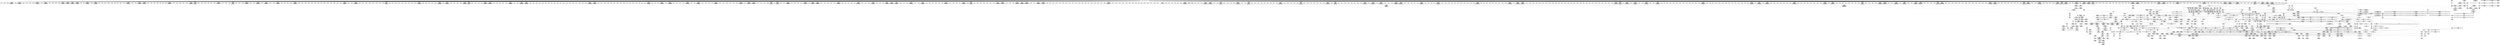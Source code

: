 digraph {
	CE0x3e9e230 [shape=record,shape=Mrecord,label="{CE0x3e9e230|272:_i8*,_:_CRE_408,409_}"]
	CE0x3ec69b0 [shape=record,shape=Mrecord,label="{CE0x3ec69b0|8:_i32,_:_CRE_120,128_|*MultipleSource*|security/selinux/hooks.c,1865|*LoadInst*|security/selinux/hooks.c,1865|security/selinux/hooks.c,1866}"]
	CE0x3e91ca0 [shape=record,shape=Mrecord,label="{CE0x3e91ca0|272:_i8*,_:_CRE_1644,1645_}"]
	CE0x3e39330 [shape=record,shape=Mrecord,label="{CE0x3e39330|i1_true|*Constant*}"]
	CE0x3e1fa50 [shape=record,shape=Mrecord,label="{CE0x3e1fa50|i64_1|*Constant*|*SummSink*}"]
	CE0x3e610c0 [shape=record,shape=Mrecord,label="{CE0x3e610c0|superblock_has_perm:_entry}"]
	CE0x3e86780 [shape=record,shape=Mrecord,label="{CE0x3e86780|272:_i8*,_:_CRE_256,264_|*MultipleSource*|Function::selinux_quotactl&Arg::sb::|Function::superblock_has_perm&Arg::sb::|security/selinux/hooks.c,1865}"]
	CE0x3e7ee70 [shape=record,shape=Mrecord,label="{CE0x3e7ee70|superblock_has_perm:_call|security/selinux/hooks.c,1863}"]
	CE0x3e3de40 [shape=record,shape=Mrecord,label="{CE0x3e3de40|__llvm_gcov_indirect_counter_increment:_tmp2|*SummSink*}"]
	CE0x3e88c60 [shape=record,shape=Mrecord,label="{CE0x3e88c60|272:_i8*,_:_CRE_152,160_|*MultipleSource*|Function::selinux_quotactl&Arg::sb::|Function::superblock_has_perm&Arg::sb::|security/selinux/hooks.c,1865}"]
	CE0x3ea5a10 [shape=record,shape=Mrecord,label="{CE0x3ea5a10|272:_i8*,_:_CRE_1296,1300_|*MultipleSource*|Function::selinux_quotactl&Arg::sb::|Function::superblock_has_perm&Arg::sb::|security/selinux/hooks.c,1865}"]
	CE0x3e15220 [shape=record,shape=Mrecord,label="{CE0x3e15220|selinux_quotactl:_tmp8|security/selinux/hooks.c,2016|*SummSource*}"]
	CE0x3e02dd0 [shape=record,shape=Mrecord,label="{CE0x3e02dd0|get_current:_tmp4|./arch/x86/include/asm/current.h,14}"]
	CE0x3e31730 [shape=record,shape=Mrecord,label="{CE0x3e31730|selinux_quotactl:_tmp22|security/selinux/hooks.c,2019|*SummSink*}"]
	CE0x3e9e670 [shape=record,shape=Mrecord,label="{CE0x3e9e670|272:_i8*,_:_CRE_412,413_}"]
	CE0x3e61880 [shape=record,shape=Mrecord,label="{CE0x3e61880|superblock_has_perm:_cred|Function::superblock_has_perm&Arg::cred::}"]
	CE0x3e3d330 [shape=record,shape=Mrecord,label="{CE0x3e3d330|superblock_has_perm:_tmp5|security/selinux/hooks.c,1865|*SummSink*}"]
	CE0x3e22a50 [shape=record,shape=Mrecord,label="{CE0x3e22a50|selinux_quotactl:_tmp27|security/selinux/hooks.c,2028|*SummSink*}"]
	CE0x3e91db0 [shape=record,shape=Mrecord,label="{CE0x3e91db0|272:_i8*,_:_CRE_1645,1646_}"]
	CE0x3ea8570 [shape=record,shape=Mrecord,label="{CE0x3ea8570|272:_i8*,_:_CRE_1341,1342_}"]
	CE0x3e0c790 [shape=record,shape=Mrecord,label="{CE0x3e0c790|i64_3|*Constant*|*SummSource*}"]
	CE0x3e30b40 [shape=record,shape=Mrecord,label="{CE0x3e30b40|selinux_quotactl:_call3|security/selinux/hooks.c,2016|*SummSink*}"]
	CE0x3e5ca70 [shape=record,shape=Mrecord,label="{CE0x3e5ca70|cred_sid:_tmp3|*SummSink*}"]
	CE0x3e8b3b0 [shape=record,shape=Mrecord,label="{CE0x3e8b3b0|superblock_has_perm:_bb}"]
	CE0x3e9e560 [shape=record,shape=Mrecord,label="{CE0x3e9e560|272:_i8*,_:_CRE_411,412_}"]
	CE0x3ec94d0 [shape=record,shape=Mrecord,label="{CE0x3ec94d0|8:_i32,_:_CRE_228,229_}"]
	CE0x3e9ede0 [shape=record,shape=Mrecord,label="{CE0x3e9ede0|272:_i8*,_:_CRE_419,420_}"]
	CE0x3e80280 [shape=record,shape=Mrecord,label="{CE0x3e80280|selinux_quotactl:_tmp30|security/selinux/hooks.c,2036}"]
	CE0x3e3f4d0 [shape=record,shape=Mrecord,label="{CE0x3e3f4d0|272:_i8*,_:_CRE_320,328_|*MultipleSource*|Function::selinux_quotactl&Arg::sb::|Function::superblock_has_perm&Arg::sb::|security/selinux/hooks.c,1865}"]
	CE0x3e98410 [shape=record,shape=Mrecord,label="{CE0x3e98410|272:_i8*,_:_CRE_564,565_}"]
	CE0x3e85730 [shape=record,shape=Mrecord,label="{CE0x3e85730|272:_i8*,_:_CRE_176,184_|*MultipleSource*|Function::selinux_quotactl&Arg::sb::|Function::superblock_has_perm&Arg::sb::|security/selinux/hooks.c,1865}"]
	CE0x3e19370 [shape=record,shape=Mrecord,label="{CE0x3e19370|get_current:_entry}"]
	CE0x3e9eab0 [shape=record,shape=Mrecord,label="{CE0x3e9eab0|272:_i8*,_:_CRE_416,417_}"]
	CE0x3e38480 [shape=record,shape=Mrecord,label="{CE0x3e38480|cred_sid:_cred|Function::cred_sid&Arg::cred::}"]
	CE0x3e15790 [shape=record,shape=Mrecord,label="{CE0x3e15790|i32_8388609|*Constant*}"]
	CE0x3e83650 [shape=record,shape=Mrecord,label="{CE0x3e83650|i64*_getelementptr_inbounds_(_27_x_i64_,_27_x_i64_*___llvm_gcov_ctr148,_i64_0,_i64_26)|*Constant*}"]
	CE0x3e932f0 [shape=record,shape=Mrecord,label="{CE0x3e932f0|272:_i8*,_:_CRE_1665,1666_}"]
	CE0x3e35f90 [shape=record,shape=Mrecord,label="{CE0x3e35f90|selinux_quotactl:_tmp10|security/selinux/hooks.c,2016|*SummSink*}"]
	CE0x3e5f4e0 [shape=record,shape=Mrecord,label="{CE0x3e5f4e0|avc_has_perm:_entry}"]
	CE0x3e51a50 [shape=record,shape=Mrecord,label="{CE0x3e51a50|i64*_getelementptr_inbounds_(_27_x_i64_,_27_x_i64_*___llvm_gcov_ctr148,_i64_0,_i64_23)|*Constant*|*SummSource*}"]
	CE0x3e9dbd0 [shape=record,shape=Mrecord,label="{CE0x3e9dbd0|272:_i8*,_:_CRE_402,403_}"]
	CE0x3e92fc0 [shape=record,shape=Mrecord,label="{CE0x3e92fc0|272:_i8*,_:_CRE_1662,1663_}"]
	CE0x3e8eb50 [shape=record,shape=Mrecord,label="{CE0x3e8eb50|272:_i8*,_:_CRE_1384,1392_|*MultipleSource*|Function::selinux_quotactl&Arg::sb::|Function::superblock_has_perm&Arg::sb::|security/selinux/hooks.c,1865}"]
	CE0x3ea31b0 [shape=record,shape=Mrecord,label="{CE0x3ea31b0|272:_i8*,_:_CRE_1244,1245_}"]
	CE0x3e85e70 [shape=record,shape=Mrecord,label="{CE0x3e85e70|272:_i8*,_:_CRE_208,216_|*MultipleSource*|Function::selinux_quotactl&Arg::sb::|Function::superblock_has_perm&Arg::sb::|security/selinux/hooks.c,1865}"]
	CE0x3e28ea0 [shape=record,shape=Mrecord,label="{CE0x3e28ea0|selinux_quotactl:_if.end|*SummSink*}"]
	CE0x3e90540 [shape=record,shape=Mrecord,label="{CE0x3e90540|272:_i8*,_:_CRE_1622,1623_}"]
	CE0x3ecae50 [shape=record,shape=Mrecord,label="{CE0x3ecae50|8:_i32,_:_CRE_252,253_}"]
	CE0x3e30f70 [shape=record,shape=Mrecord,label="{CE0x3e30f70|i32_2016|*Constant*|*SummSink*}"]
	CE0x3ecbd30 [shape=record,shape=Mrecord,label="{CE0x3ecbd30|8:_i32,_:_CRE_266,267_}"]
	CE0x3e30e10 [shape=record,shape=Mrecord,label="{CE0x3e30e10|i64_0|*Constant*|*SummSource*}"]
	CE0x3e3a270 [shape=record,shape=Mrecord,label="{CE0x3e3a270|__llvm_gcov_indirect_counter_increment:_tmp|*SummSource*}"]
	CE0x3e83970 [shape=record,shape=Mrecord,label="{CE0x3e83970|selinux_quotactl:_tmp34|security/selinux/hooks.c,2040|*SummSource*}"]
	CE0x3e2d480 [shape=record,shape=Mrecord,label="{CE0x3e2d480|selinux_quotactl:_tmp16|security/selinux/hooks.c,2016|*SummSource*}"]
	CE0x3ea0540 [shape=record,shape=Mrecord,label="{CE0x3ea0540|272:_i8*,_:_CRE_441,442_}"]
	CE0x3e2d5c0 [shape=record,shape=Mrecord,label="{CE0x3e2d5c0|selinux_quotactl:_tmp9|security/selinux/hooks.c,2016}"]
	"CONST[source:0(mediator),value:2(dynamic)][purpose:{subject}]"
	CE0x3e8ea40 [shape=record,shape=Mrecord,label="{CE0x3e8ea40|272:_i8*,_:_CRE_1376,1384_|*MultipleSource*|Function::selinux_quotactl&Arg::sb::|Function::superblock_has_perm&Arg::sb::|security/selinux/hooks.c,1865}"]
	CE0x3e60840 [shape=record,shape=Mrecord,label="{CE0x3e60840|0:_i32,_4:_i32,_8:_i32,_12:_i32,_:_CMRE_0,4_|*MultipleSource*|security/selinux/hooks.c,196|security/selinux/hooks.c,197|*LoadInst*|security/selinux/hooks.c,196}"]
	CE0x3e96890 [shape=record,shape=Mrecord,label="{CE0x3e96890|272:_i8*,_:_CRE_464,472_|*MultipleSource*|Function::selinux_quotactl&Arg::sb::|Function::superblock_has_perm&Arg::sb::|security/selinux/hooks.c,1865}"]
	CE0x3e23b70 [shape=record,shape=Mrecord,label="{CE0x3e23b70|GLOBAL:_superblock_has_perm|*Constant*}"]
	CE0x3e40130 [shape=record,shape=Mrecord,label="{CE0x3e40130|272:_i8*,_:_CRE_368,372_|*MultipleSource*|Function::selinux_quotactl&Arg::sb::|Function::superblock_has_perm&Arg::sb::|security/selinux/hooks.c,1865}"]
	CE0x3e972e0 [shape=record,shape=Mrecord,label="{CE0x3e972e0|272:_i8*,_:_CRE_512,528_|*MultipleSource*|Function::selinux_quotactl&Arg::sb::|Function::superblock_has_perm&Arg::sb::|security/selinux/hooks.c,1865}"]
	CE0x3e58c80 [shape=record,shape=Mrecord,label="{CE0x3e58c80|_call_void_mcount()_#3|*SummSource*}"]
	CE0x3e1dec0 [shape=record,shape=Mrecord,label="{CE0x3e1dec0|GLOBAL:___llvm_gcov_global_state_pred150|Global_var:__llvm_gcov_global_state_pred150}"]
	CE0x3ec5260 [shape=record,shape=Mrecord,label="{CE0x3ec5260|8:_i32,_:_CRE_53,54_}"]
	CE0x3e9a7c0 [shape=record,shape=Mrecord,label="{CE0x3e9a7c0|8:_i32,_:_CRE_70,71_}"]
	CE0x3eabd60 [shape=record,shape=Mrecord,label="{CE0x3eabd60|272:_i8*,_:_CRE_1864,1872_|*MultipleSource*|Function::selinux_quotactl&Arg::sb::|Function::superblock_has_perm&Arg::sb::|security/selinux/hooks.c,1865}"]
	CE0x3ea4b30 [shape=record,shape=Mrecord,label="{CE0x3ea4b30|272:_i8*,_:_CRE_1268,1269_}"]
	CE0x3e1dbc0 [shape=record,shape=Mrecord,label="{CE0x3e1dbc0|i64*_getelementptr_inbounds_(_27_x_i64_,_27_x_i64_*___llvm_gcov_ctr148,_i64_0,_i64_12)|*Constant*|*SummSink*}"]
	CE0x3e59cf0 [shape=record,shape=Mrecord,label="{CE0x3e59cf0|cred_sid:_tmp4|*LoadInst*|security/selinux/hooks.c,196}"]
	CE0x3ea5900 [shape=record,shape=Mrecord,label="{CE0x3ea5900|272:_i8*,_:_CRE_1288,1296_|*MultipleSource*|Function::selinux_quotactl&Arg::sb::|Function::superblock_has_perm&Arg::sb::|security/selinux/hooks.c,1865}"]
	CE0x3ec5760 [shape=record,shape=Mrecord,label="{CE0x3ec5760|8:_i32,_:_CRE_58,59_}"]
	CE0x3ec4e60 [shape=record,shape=Mrecord,label="{CE0x3ec4e60|8:_i32,_:_CRE_49,50_}"]
	CE0x3e3a2e0 [shape=record,shape=Mrecord,label="{CE0x3e3a2e0|selinux_quotactl:_tmp12|security/selinux/hooks.c,2016|*SummSink*}"]
	CE0x3e18dc0 [shape=record,shape=Mrecord,label="{CE0x3e18dc0|selinux_quotactl:_cred4|security/selinux/hooks.c,2016}"]
	CE0x3e0cf20 [shape=record,shape=Mrecord,label="{CE0x3e0cf20|selinux_quotactl:_do.end|*SummSource*}"]
	CE0x3ea2f90 [shape=record,shape=Mrecord,label="{CE0x3ea2f90|272:_i8*,_:_CRE_1242,1243_}"]
	CE0x3e8b510 [shape=record,shape=Mrecord,label="{CE0x3e8b510|superblock_has_perm:_bb|*SummSource*}"]
	CE0x3ea1a50 [shape=record,shape=Mrecord,label="{CE0x3ea1a50|272:_i8*,_:_CRE_1222,1223_}"]
	CE0x3ea6d00 [shape=record,shape=Mrecord,label="{CE0x3ea6d00|272:_i8*,_:_CRE_1318,1319_}"]
	CE0x3ec5860 [shape=record,shape=Mrecord,label="{CE0x3ec5860|8:_i32,_:_CRE_59,60_}"]
	CE0x3e28ce0 [shape=record,shape=Mrecord,label="{CE0x3e28ce0|i64_10|*Constant*|*SummSink*}"]
	CE0x3ec4b60 [shape=record,shape=Mrecord,label="{CE0x3ec4b60|8:_i32,_:_CRE_46,47_}"]
	CE0x3e90870 [shape=record,shape=Mrecord,label="{CE0x3e90870|272:_i8*,_:_CRE_1625,1626_}"]
	CE0x3ea67b0 [shape=record,shape=Mrecord,label="{CE0x3ea67b0|272:_i8*,_:_CRE_1313,1314_}"]
	CE0x3eaca00 [shape=record,shape=Mrecord,label="{CE0x3eaca00|272:_i8*,_:_CRE_1880,1884_|*MultipleSource*|Function::selinux_quotactl&Arg::sb::|Function::superblock_has_perm&Arg::sb::|security/selinux/hooks.c,1865}"]
	CE0x3e62550 [shape=record,shape=Mrecord,label="{CE0x3e62550|superblock_has_perm:_ad|Function::superblock_has_perm&Arg::ad::|*SummSink*}"]
	CE0x3ea4800 [shape=record,shape=Mrecord,label="{CE0x3ea4800|272:_i8*,_:_CRE_1265,1266_}"]
	CE0x3e1dda0 [shape=record,shape=Mrecord,label="{CE0x3e1dda0|selinux_quotactl:_tmp25|security/selinux/hooks.c,2020|*SummSink*}"]
	CE0x3e9f880 [shape=record,shape=Mrecord,label="{CE0x3e9f880|272:_i8*,_:_CRE_429,430_}"]
	CE0x3e1af20 [shape=record,shape=Mrecord,label="{CE0x3e1af20|i64**_getelementptr_inbounds_(_3_x_i64*_,_3_x_i64*_*___llvm_gcda_edge_table149,_i64_0,_i64_1)|*Constant*}"]
	CE0x3eab100 [shape=record,shape=Mrecord,label="{CE0x3eab100|272:_i8*,_:_CRE_1816,1824_|*MultipleSource*|Function::selinux_quotactl&Arg::sb::|Function::superblock_has_perm&Arg::sb::|security/selinux/hooks.c,1865}"]
	CE0x3e35700 [shape=record,shape=Mrecord,label="{CE0x3e35700|i32_2016|*Constant*}"]
	CE0x3e7c830 [shape=record,shape=Mrecord,label="{CE0x3e7c830|272:_i8*,_:_CRE_680,696_|*MultipleSource*|Function::selinux_quotactl&Arg::sb::|Function::superblock_has_perm&Arg::sb::|security/selinux/hooks.c,1865}"]
	CE0x3e3e5a0 [shape=record,shape=Mrecord,label="{CE0x3e3e5a0|_call_void_mcount()_#3|*SummSource*}"]
	CE0x3eccb00 [shape=record,shape=Mrecord,label="{CE0x3eccb00|8:_i32,_:_CRE_279,280_}"]
	CE0x3e7a130 [shape=record,shape=Mrecord,label="{CE0x3e7a130|272:_i8*,_:_CRE_605,606_}"]
	CE0x3e77db0 [shape=record,shape=Mrecord,label="{CE0x3e77db0|superblock_has_perm:_tmp1|*SummSink*}"]
	CE0x3e62780 [shape=record,shape=Mrecord,label="{CE0x3e62780|superblock_has_perm:_perms|Function::superblock_has_perm&Arg::perms::|*SummSink*}"]
	CE0x3e799c0 [shape=record,shape=Mrecord,label="{CE0x3e799c0|272:_i8*,_:_CRE_598,599_}"]
	CE0x3e35e40 [shape=record,shape=Mrecord,label="{CE0x3e35e40|selinux_quotactl:_tmp10|security/selinux/hooks.c,2016|*SummSource*}"]
	CE0x3ec96f0 [shape=record,shape=Mrecord,label="{CE0x3ec96f0|8:_i32,_:_CRE_230,231_}"]
	CE0x3ec5960 [shape=record,shape=Mrecord,label="{CE0x3ec5960|8:_i32,_:_CRE_60,61_}"]
	CE0x3ec8700 [shape=record,shape=Mrecord,label="{CE0x3ec8700|8:_i32,_:_CRE_215,216_}"]
	CE0x3e5d160 [shape=record,shape=Mrecord,label="{CE0x3e5d160|_ret_i32_%retval.0,_!dbg_!27728|security/selinux/avc.c,775}"]
	CE0x3e11160 [shape=record,shape=Mrecord,label="{CE0x3e11160|selinux_quotactl:_tobool|security/selinux/hooks.c,2016}"]
	CE0x3ec4860 [shape=record,shape=Mrecord,label="{CE0x3ec4860|8:_i32,_:_CRE_43,44_}"]
	CE0x3e159a0 [shape=record,shape=Mrecord,label="{CE0x3e159a0|i32_8388609|*Constant*|*SummSink*}"]
	CE0x3e1be80 [shape=record,shape=Mrecord,label="{CE0x3e1be80|i64*_getelementptr_inbounds_(_27_x_i64_,_27_x_i64_*___llvm_gcov_ctr148,_i64_0,_i64_9)|*Constant*}"]
	CE0x3e96c80 [shape=record,shape=Mrecord,label="{CE0x3e96c80|272:_i8*,_:_CRE_488,496_|*MultipleSource*|Function::selinux_quotactl&Arg::sb::|Function::superblock_has_perm&Arg::sb::|security/selinux/hooks.c,1865}"]
	CE0x3e93510 [shape=record,shape=Mrecord,label="{CE0x3e93510|272:_i8*,_:_CRE_1667,1668_}"]
	CE0x3e5fa50 [shape=record,shape=Mrecord,label="{CE0x3e5fa50|avc_has_perm:_entry|*SummSource*}"]
	CE0x3e96010 [shape=record,shape=Mrecord,label="{CE0x3e96010|272:_i8*,_:_CRE_456,457_}"]
	CE0x3e98e20 [shape=record,shape=Mrecord,label="{CE0x3e98e20|272:_i8*,_:_CRE_574,575_}"]
	CE0x3e388d0 [shape=record,shape=Mrecord,label="{CE0x3e388d0|_ret_i32_%tmp6,_!dbg_!27716|security/selinux/hooks.c,197|*SummSource*}"]
	CE0x3ea0f90 [shape=record,shape=Mrecord,label="{CE0x3ea0f90|272:_i8*,_:_CRE_1211,1212_}"]
	CE0x3ea2a40 [shape=record,shape=Mrecord,label="{CE0x3ea2a40|272:_i8*,_:_CRE_1237,1238_}"]
	CE0x3e78b90 [shape=record,shape=Mrecord,label="{CE0x3e78b90|i64*_null|*Constant*|*SummSource*}"]
	CE0x3e37520 [shape=record,shape=Mrecord,label="{CE0x3e37520|selinux_quotactl:_cmds|Function::selinux_quotactl&Arg::cmds::}"]
	CE0x3e21b90 [shape=record,shape=Mrecord,label="{CE0x3e21b90|272:_i8*,_:_CRE_20,21_|*MultipleSource*|Function::selinux_quotactl&Arg::sb::|Function::superblock_has_perm&Arg::sb::|security/selinux/hooks.c,1865}"]
	CE0x3e5e2e0 [shape=record,shape=Mrecord,label="{CE0x3e5e2e0|cred_sid:_bb|*SummSink*}"]
	CE0x3e61770 [shape=record,shape=Mrecord,label="{CE0x3e61770|i32_256|*Constant*}"]
	CE0x3e9d1d0 [shape=record,shape=Mrecord,label="{CE0x3e9d1d0|get_current:_tmp|*SummSource*}"]
	CE0x3e1a330 [shape=record,shape=Mrecord,label="{CE0x3e1a330|selinux_quotactl:_sw.default|*SummSink*}"]
	CE0x3e46220 [shape=record,shape=Mrecord,label="{CE0x3e46220|selinux_quotactl:_tmp6|security/selinux/hooks.c,2016|*SummSource*}"]
	CE0x3eae850 [shape=record,shape=Mrecord,label="{CE0x3eae850|8:_i32,_:_CRE_0,8_|*MultipleSource*|security/selinux/hooks.c,1865|*LoadInst*|security/selinux/hooks.c,1865|security/selinux/hooks.c,1866}"]
	CE0x3e7e5e0 [shape=record,shape=Mrecord,label="{CE0x3e7e5e0|superblock_has_perm:_tmp3}"]
	CE0x3e93d90 [shape=record,shape=Mrecord,label="{CE0x3e93d90|272:_i8*,_:_CRE_1675,1676_}"]
	CE0x3e79f10 [shape=record,shape=Mrecord,label="{CE0x3e79f10|272:_i8*,_:_CRE_603,604_}"]
	CE0x3e94720 [shape=record,shape=Mrecord,label="{CE0x3e94720|272:_i8*,_:_CRE_1684,1685_}"]
	CE0x3e393a0 [shape=record,shape=Mrecord,label="{CE0x3e393a0|i64*_getelementptr_inbounds_(_27_x_i64_,_27_x_i64_*___llvm_gcov_ctr148,_i64_0,_i64_6)|*Constant*|*SummSink*}"]
	CE0x3ec9d50 [shape=record,shape=Mrecord,label="{CE0x3ec9d50|8:_i32,_:_CRE_236,237_}"]
	CE0x3ec9c40 [shape=record,shape=Mrecord,label="{CE0x3ec9c40|8:_i32,_:_CRE_235,236_}"]
	CE0x3e80de0 [shape=record,shape=Mrecord,label="{CE0x3e80de0|selinux_quotactl:_tmp31|security/selinux/hooks.c,2036}"]
	CE0x3e80630 [shape=record,shape=Mrecord,label="{CE0x3e80630|selinux_quotactl:_tmp30|security/selinux/hooks.c,2036|*SummSource*}"]
	CE0x3e26900 [shape=record,shape=Mrecord,label="{CE0x3e26900|i64*_getelementptr_inbounds_(_27_x_i64_,_27_x_i64_*___llvm_gcov_ctr148,_i64_0,_i64_22)|*Constant*|*SummSource*}"]
	CE0x3e0fe50 [shape=record,shape=Mrecord,label="{CE0x3e0fe50|cred_sid:_tmp}"]
	CE0x3e2d380 [shape=record,shape=Mrecord,label="{CE0x3e2d380|selinux_quotactl:_tmp16|security/selinux/hooks.c,2016}"]
	CE0x3ea8350 [shape=record,shape=Mrecord,label="{CE0x3ea8350|272:_i8*,_:_CRE_1339,1340_}"]
	CE0x3eaa290 [shape=record,shape=Mrecord,label="{CE0x3eaa290|272:_i8*,_:_CRE_1760,1764_|*MultipleSource*|Function::selinux_quotactl&Arg::sb::|Function::superblock_has_perm&Arg::sb::|security/selinux/hooks.c,1865}"]
	CE0x3ea1720 [shape=record,shape=Mrecord,label="{CE0x3ea1720|272:_i8*,_:_CRE_1219,1220_}"]
	CE0x3e903b0 [shape=record,shape=Mrecord,label="{CE0x3e903b0|272:_i8*,_:_CRE_1620,1621_}"]
	CE0x3ea54c0 [shape=record,shape=Mrecord,label="{CE0x3ea54c0|272:_i8*,_:_CRE_1277,1278_}"]
	CE0x3e12c60 [shape=record,shape=Mrecord,label="{CE0x3e12c60|selinux_quotactl:_tmp27|security/selinux/hooks.c,2028|*SummSource*}"]
	CE0x3e3e700 [shape=record,shape=Mrecord,label="{CE0x3e3e700|8:_i32,_:_CRE_12,16_|*MultipleSource*|security/selinux/hooks.c,1865|*LoadInst*|security/selinux/hooks.c,1865|security/selinux/hooks.c,1866}"]
	CE0x3e8a120 [shape=record,shape=Mrecord,label="{CE0x3e8a120|superblock_has_perm:_tmp1|*SummSource*}"]
	CE0x3e183f0 [shape=record,shape=Mrecord,label="{CE0x3e183f0|selinux_quotactl:_tmp20|security/selinux/hooks.c,2019}"]
	CE0x3e13e70 [shape=record,shape=Mrecord,label="{CE0x3e13e70|selinux_quotactl:_tmp17|security/selinux/hooks.c,2016}"]
	CE0x3e33a30 [shape=record,shape=Mrecord,label="{CE0x3e33a30|_ret_i32_%call2,_!dbg_!27722|security/selinux/hooks.c,1866|*SummSource*}"]
	CE0x3ec8510 [shape=record,shape=Mrecord,label="{CE0x3ec8510|8:_i32,_:_CRE_213,214_}"]
	CE0x3e940c0 [shape=record,shape=Mrecord,label="{CE0x3e940c0|272:_i8*,_:_CRE_1678,1679_}"]
	CE0x3e96340 [shape=record,shape=Mrecord,label="{CE0x3e96340|272:_i8*,_:_CRE_459,460_}"]
	CE0x3e3ff20 [shape=record,shape=Mrecord,label="{CE0x3e3ff20|272:_i8*,_:_CRE_360,368_|*MultipleSource*|Function::selinux_quotactl&Arg::sb::|Function::superblock_has_perm&Arg::sb::|security/selinux/hooks.c,1865}"]
	CE0x3e98c00 [shape=record,shape=Mrecord,label="{CE0x3e98c00|272:_i8*,_:_CRE_572,573_}"]
	CE0x3e90ed0 [shape=record,shape=Mrecord,label="{CE0x3e90ed0|272:_i8*,_:_CRE_1631,1632_}"]
	CE0x3e033a0 [shape=record,shape=Mrecord,label="{CE0x3e033a0|_call_void___llvm_gcov_indirect_counter_increment(i32*___llvm_gcov_global_state_pred150,_i64**_getelementptr_inbounds_(_3_x_i64*_,_3_x_i64*_*___llvm_gcda_edge_table149,_i64_0,_i64_0)),_!dbg_!27756|security/selinux/hooks.c,2036|*SummSink*}"]
	CE0x3e94b60 [shape=record,shape=Mrecord,label="{CE0x3e94b60|272:_i8*,_:_CRE_1688,1696_|*MultipleSource*|Function::selinux_quotactl&Arg::sb::|Function::superblock_has_perm&Arg::sb::|security/selinux/hooks.c,1865}"]
	CE0x3e0d0c0 [shape=record,shape=Mrecord,label="{CE0x3e0d0c0|selinux_quotactl:_tmp1|*SummSink*}"]
	CE0x3ea4d50 [shape=record,shape=Mrecord,label="{CE0x3ea4d50|272:_i8*,_:_CRE_1270,1271_}"]
	CE0x3e22810 [shape=record,shape=Mrecord,label="{CE0x3e22810|272:_i8*,_:_CRE_72,80_|*MultipleSource*|Function::selinux_quotactl&Arg::sb::|Function::superblock_has_perm&Arg::sb::|security/selinux/hooks.c,1865}"]
	CE0x3ea3700 [shape=record,shape=Mrecord,label="{CE0x3ea3700|272:_i8*,_:_CRE_1249,1250_}"]
	CE0x3ea22d0 [shape=record,shape=Mrecord,label="{CE0x3ea22d0|272:_i8*,_:_CRE_1230,1231_}"]
	CE0x3e3f6e0 [shape=record,shape=Mrecord,label="{CE0x3e3f6e0|272:_i8*,_:_CRE_328,336_|*MultipleSource*|Function::selinux_quotactl&Arg::sb::|Function::superblock_has_perm&Arg::sb::|security/selinux/hooks.c,1865}"]
	CE0x3ecc280 [shape=record,shape=Mrecord,label="{CE0x3ecc280|8:_i32,_:_CRE_271,272_}"]
	CE0x3e7e010 [shape=record,shape=Mrecord,label="{CE0x3e7e010|i64*_getelementptr_inbounds_(_2_x_i64_,_2_x_i64_*___llvm_gcov_ctr98,_i64_0,_i64_0)|*Constant*|*SummSink*}"]
	CE0x3e52470 [shape=record,shape=Mrecord,label="{CE0x3e52470|selinux_quotactl:_tmp29|security/selinux/hooks.c,2033|*SummSource*}"]
	CE0x3ea9340 [shape=record,shape=Mrecord,label="{CE0x3ea9340|__llvm_gcov_indirect_counter_increment:_exit}"]
	CE0x3e5c4a0 [shape=record,shape=Mrecord,label="{CE0x3e5c4a0|cred_sid:_tmp2|*SummSink*}"]
	CE0x3ec4960 [shape=record,shape=Mrecord,label="{CE0x3ec4960|8:_i32,_:_CRE_44,45_}"]
	CE0x3e82060 [shape=record,shape=Mrecord,label="{CE0x3e82060|selinux_quotactl:_tmp33|security/selinux/hooks.c,2039|*SummSink*}"]
	CE0x3e112c0 [shape=record,shape=Mrecord,label="{CE0x3e112c0|selinux_quotactl:_tmp|*SummSource*}"]
	CE0x3e38250 [shape=record,shape=Mrecord,label="{CE0x3e38250|cred_sid:_entry|*SummSink*}"]
	CE0x3e60290 [shape=record,shape=Mrecord,label="{CE0x3e60290|cred_sid:_sid|security/selinux/hooks.c,197|*SummSource*}"]
	CE0x3e931e0 [shape=record,shape=Mrecord,label="{CE0x3e931e0|272:_i8*,_:_CRE_1664,1665_}"]
	CE0x3e8da50 [shape=record,shape=Mrecord,label="{CE0x3e8da50|272:_i8*,_:_CRE_1361,1362_}"]
	CE0x3eaeb30 [shape=record,shape=Mrecord,label="{CE0x3eaeb30|superblock_has_perm:_sid1|security/selinux/hooks.c,1866}"]
	CE0x3e3f0f0 [shape=record,shape=Mrecord,label="{CE0x3e3f0f0|272:_i8*,_:_CRE_304,312_|*MultipleSource*|Function::selinux_quotactl&Arg::sb::|Function::superblock_has_perm&Arg::sb::|security/selinux/hooks.c,1865}"]
	CE0x3eca080 [shape=record,shape=Mrecord,label="{CE0x3eca080|8:_i32,_:_CRE_239,240_}"]
	CE0x3ea6030 [shape=record,shape=Mrecord,label="{CE0x3ea6030|272:_i8*,_:_CRE_1306,1307_}"]
	CE0x3e30890 [shape=record,shape=Mrecord,label="{CE0x3e30890|selinux_quotactl:_call3|security/selinux/hooks.c,2016}"]
	CE0x3e2c1a0 [shape=record,shape=Mrecord,label="{CE0x3e2c1a0|selinux_quotactl:_call9|security/selinux/hooks.c,2028|*SummSink*}"]
	CE0x3e97d30 [shape=record,shape=Mrecord,label="{CE0x3e97d30|272:_i8*,_:_CRE_560,561_}"]
	CE0x3e27c10 [shape=record,shape=Mrecord,label="{CE0x3e27c10|__llvm_gcov_indirect_counter_increment:_entry|*SummSink*}"]
	CE0x3e5cf20 [shape=record,shape=Mrecord,label="{CE0x3e5cf20|avc_has_perm:_tclass|Function::avc_has_perm&Arg::tclass::|*SummSink*}"]
	CE0x3e16df0 [shape=record,shape=Mrecord,label="{CE0x3e16df0|i64**_getelementptr_inbounds_(_3_x_i64*_,_3_x_i64*_*___llvm_gcda_edge_table149,_i64_0,_i64_1)|*Constant*|*SummSource*}"]
	CE0x3e8e930 [shape=record,shape=Mrecord,label="{CE0x3e8e930|272:_i8*,_:_CRE_1375,1376_}"]
	CE0x3e7abd0 [shape=record,shape=Mrecord,label="{CE0x3e7abd0|272:_i8*,_:_CRE_615,616_}"]
	CE0x3e94a50 [shape=record,shape=Mrecord,label="{CE0x3e94a50|272:_i8*,_:_CRE_1687,1688_}"]
	CE0x3ecac30 [shape=record,shape=Mrecord,label="{CE0x3ecac30|8:_i32,_:_CRE_250,251_}"]
	CE0x3ec5660 [shape=record,shape=Mrecord,label="{CE0x3ec5660|8:_i32,_:_CRE_57,58_}"]
	CE0x3e1bb00 [shape=record,shape=Mrecord,label="{CE0x3e1bb00|i64_2|*Constant*}"]
	CE0x3ea56e0 [shape=record,shape=Mrecord,label="{CE0x3ea56e0|272:_i8*,_:_CRE_1279,1280_}"]
	CE0x3ecd370 [shape=record,shape=Mrecord,label="{CE0x3ecd370|avc_has_perm:_tsid|Function::avc_has_perm&Arg::tsid::|*SummSink*}"]
	CE0x3ea24f0 [shape=record,shape=Mrecord,label="{CE0x3ea24f0|272:_i8*,_:_CRE_1232,1233_}"]
	CE0x3ea0870 [shape=record,shape=Mrecord,label="{CE0x3ea0870|272:_i8*,_:_CRE_444,445_}"]
	CE0x3e62e60 [shape=record,shape=Mrecord,label="{CE0x3e62e60|_ret_i32_%call2,_!dbg_!27722|security/selinux/hooks.c,1866}"]
	CE0x3e92520 [shape=record,shape=Mrecord,label="{CE0x3e92520|272:_i8*,_:_CRE_1652,1653_}"]
	CE0x3e40760 [shape=record,shape=Mrecord,label="{CE0x3e40760|272:_i8*,_:_CRE_392,393_}"]
	CE0x3e9e780 [shape=record,shape=Mrecord,label="{CE0x3e9e780|272:_i8*,_:_CRE_413,414_}"]
	CE0x3e398c0 [shape=record,shape=Mrecord,label="{CE0x3e398c0|%struct.task_struct*_(%struct.task_struct**)*_asm_movq_%gs:$_1:P_,$0_,_r,im,_dirflag_,_fpsr_,_flags_|*SummSink*}"]
	CE0x3e5d240 [shape=record,shape=Mrecord,label="{CE0x3e5d240|avc_has_perm:_requested|Function::avc_has_perm&Arg::requested::}"]
	CE0x3e3fd10 [shape=record,shape=Mrecord,label="{CE0x3e3fd10|272:_i8*,_:_CRE_352,360_|*MultipleSource*|Function::selinux_quotactl&Arg::sb::|Function::superblock_has_perm&Arg::sb::|security/selinux/hooks.c,1865}"]
	CE0x3ecaa10 [shape=record,shape=Mrecord,label="{CE0x3ecaa10|8:_i32,_:_CRE_248,249_}"]
	CE0x3ea7be0 [shape=record,shape=Mrecord,label="{CE0x3ea7be0|272:_i8*,_:_CRE_1332,1333_}"]
	CE0x3e40340 [shape=record,shape=Mrecord,label="{CE0x3e40340|272:_i8*,_:_CRE_376,380_|*MultipleSource*|Function::selinux_quotactl&Arg::sb::|Function::superblock_has_perm&Arg::sb::|security/selinux/hooks.c,1865}"]
	CE0x3ec6680 [shape=record,shape=Mrecord,label="{CE0x3ec6680|8:_i32,_:_CRE_103,104_}"]
	CE0x3e58d90 [shape=record,shape=Mrecord,label="{CE0x3e58d90|_call_void_mcount()_#3|*SummSink*}"]
	CE0x3e601d0 [shape=record,shape=Mrecord,label="{CE0x3e601d0|cred_sid:_tmp5|security/selinux/hooks.c,196|*SummSink*}"]
	CE0x3e93fb0 [shape=record,shape=Mrecord,label="{CE0x3e93fb0|272:_i8*,_:_CRE_1677,1678_}"]
	CE0x3e18c50 [shape=record,shape=Mrecord,label="{CE0x3e18c50|COLLAPSED:_GCMRE_current_task_external_global_%struct.task_struct*:_elem_0::|security/selinux/hooks.c,2016}"]
	CE0x3e1b9f0 [shape=record,shape=Mrecord,label="{CE0x3e1b9f0|i64*_getelementptr_inbounds_(_27_x_i64_,_27_x_i64_*___llvm_gcov_ctr148,_i64_0,_i64_22)|*Constant*}"]
	CE0x3e17790 [shape=record,shape=Mrecord,label="{CE0x3e17790|selinux_quotactl:_tmp19|security/selinux/hooks.c,2016|*SummSink*}"]
	CE0x3ea6e10 [shape=record,shape=Mrecord,label="{CE0x3ea6e10|272:_i8*,_:_CRE_1319,1320_}"]
	CE0x3e8cd90 [shape=record,shape=Mrecord,label="{CE0x3e8cd90|272:_i8*,_:_CRE_1349,1350_}"]
	CE0x3e90fe0 [shape=record,shape=Mrecord,label="{CE0x3e90fe0|272:_i8*,_:_CRE_1632,1633_}"]
	CE0x3e80f50 [shape=record,shape=Mrecord,label="{CE0x3e80f50|selinux_quotactl:_tmp31|security/selinux/hooks.c,2036|*SummSource*}"]
	CE0x3e8db60 [shape=record,shape=Mrecord,label="{CE0x3e8db60|272:_i8*,_:_CRE_1362,1363_}"]
	CE0x3ea1040 [shape=record,shape=Mrecord,label="{CE0x3ea1040|272:_i8*,_:_CRE_1212,1213_}"]
	CE0x3eca900 [shape=record,shape=Mrecord,label="{CE0x3eca900|8:_i32,_:_CRE_247,248_}"]
	CE0x3e13400 [shape=record,shape=Mrecord,label="{CE0x3e13400|i32_8388615|*Constant*|*SummSource*}"]
	CE0x3ec7a30 [shape=record,shape=Mrecord,label="{CE0x3ec7a30|8:_i32,_:_CRE_192,200_|*MultipleSource*|security/selinux/hooks.c,1865|*LoadInst*|security/selinux/hooks.c,1865|security/selinux/hooks.c,1866}"]
	CE0x3eca7f0 [shape=record,shape=Mrecord,label="{CE0x3eca7f0|8:_i32,_:_CRE_246,247_}"]
	CE0x3ecc5b0 [shape=record,shape=Mrecord,label="{CE0x3ecc5b0|8:_i32,_:_CRE_274,275_}"]
	CE0x3e91a80 [shape=record,shape=Mrecord,label="{CE0x3e91a80|272:_i8*,_:_CRE_1642,1643_}"]
	CE0x3e48700 [shape=record,shape=Mrecord,label="{CE0x3e48700|selinux_quotactl:_tmp7|security/selinux/hooks.c,2016|*SummSource*}"]
	CE0x3ea43c0 [shape=record,shape=Mrecord,label="{CE0x3ea43c0|272:_i8*,_:_CRE_1261,1262_}"]
	CE0x3e9e120 [shape=record,shape=Mrecord,label="{CE0x3e9e120|272:_i8*,_:_CRE_407,408_}"]
	CE0x3e9d790 [shape=record,shape=Mrecord,label="{CE0x3e9d790|272:_i8*,_:_CRE_398,399_}"]
	CE0x3e5dd00 [shape=record,shape=Mrecord,label="{CE0x3e5dd00|_ret_i32_%retval.0,_!dbg_!27728|security/selinux/avc.c,775|*SummSink*}"]
	CE0x3e7b230 [shape=record,shape=Mrecord,label="{CE0x3e7b230|272:_i8*,_:_CRE_621,622_}"]
	CE0x3e17fb0 [shape=record,shape=Mrecord,label="{CE0x3e17fb0|i64_11|*Constant*|*SummSink*}"]
	CE0x3e798b0 [shape=record,shape=Mrecord,label="{CE0x3e798b0|272:_i8*,_:_CRE_597,598_}"]
	CE0x3ea34e0 [shape=record,shape=Mrecord,label="{CE0x3ea34e0|272:_i8*,_:_CRE_1247,1248_}"]
	CE0x3e8ec60 [shape=record,shape=Mrecord,label="{CE0x3e8ec60|272:_i8*,_:_CRE_1392,1536_|*MultipleSource*|Function::selinux_quotactl&Arg::sb::|Function::superblock_has_perm&Arg::sb::|security/selinux/hooks.c,1865}"]
	CE0x3e52e50 [shape=record,shape=Mrecord,label="{CE0x3e52e50|i32_512|*Constant*|*SummSource*}"]
	CE0x3e9b0c0 [shape=record,shape=Mrecord,label="{CE0x3e9b0c0|8:_i32,_:_CRE_79,80_}"]
	CE0x3e3c550 [shape=record,shape=Mrecord,label="{CE0x3e3c550|selinux_quotactl:_tmp3}"]
	CE0x3e19260 [shape=record,shape=Mrecord,label="{CE0x3e19260|i64*_getelementptr_inbounds_(_2_x_i64_,_2_x_i64_*___llvm_gcov_ctr98,_i64_0,_i64_1)|*Constant*|*SummSource*}"]
	CE0x3e92630 [shape=record,shape=Mrecord,label="{CE0x3e92630|272:_i8*,_:_CRE_1653,1654_}"]
	CE0x36950b0 [shape=record,shape=Mrecord,label="{CE0x36950b0|selinux_quotactl:_tmp5|security/selinux/hooks.c,2016|*SummSink*}"]
	CE0x3e9b7c0 [shape=record,shape=Mrecord,label="{CE0x3e9b7c0|8:_i32,_:_CRE_86,87_}"]
	CE0x3ea20b0 [shape=record,shape=Mrecord,label="{CE0x3ea20b0|272:_i8*,_:_CRE_1228,1229_}"]
	CE0x3e3a0f0 [shape=record,shape=Mrecord,label="{CE0x3e3a0f0|__llvm_gcov_indirect_counter_increment:_tmp1|*SummSink*}"]
	CE0x3ea4e60 [shape=record,shape=Mrecord,label="{CE0x3ea4e60|272:_i8*,_:_CRE_1271,1272_}"]
	CE0x3e13630 [shape=record,shape=Mrecord,label="{CE0x3e13630|i32_8388613|*Constant*}"]
	CE0x5c96850 [shape=record,shape=Mrecord,label="{CE0x5c96850|_call_void_lockdep_rcu_suspicious(i8*_getelementptr_inbounds_(_25_x_i8_,_25_x_i8_*_.str3,_i32_0,_i32_0),_i32_2016,_i8*_getelementptr_inbounds_(_45_x_i8_,_45_x_i8_*_.str12,_i32_0,_i32_0))_#10,_!dbg_!27731|security/selinux/hooks.c,2016|*SummSource*}"]
	CE0x3e94d80 [shape=record,shape=Mrecord,label="{CE0x3e94d80|272:_i8*,_:_CRE_1704,1712_|*MultipleSource*|Function::selinux_quotactl&Arg::sb::|Function::superblock_has_perm&Arg::sb::|security/selinux/hooks.c,1865}"]
	CE0x3ec0170 [shape=record,shape=Mrecord,label="{CE0x3ec0170|8:_i32,_:_CRE_35,36_}"]
	CE0x3e19f50 [shape=record,shape=Mrecord,label="{CE0x3e19f50|get_current:_tmp1|*SummSink*}"]
	CE0x3e840b0 [shape=record,shape=Mrecord,label="{CE0x3e840b0|selinux_quotactl:_tmp35|security/selinux/hooks.c,2040}"]
	CE0x3e1a9d0 [shape=record,shape=Mrecord,label="{CE0x3e1a9d0|__llvm_gcov_indirect_counter_increment:_predecessor|Function::__llvm_gcov_indirect_counter_increment&Arg::predecessor::|*SummSink*}"]
	CE0x3e781c0 [shape=record,shape=Mrecord,label="{CE0x3e781c0|get_current:_tmp3}"]
	CE0x3e22170 [shape=record,shape=Mrecord,label="{CE0x3e22170|272:_i8*,_:_CRE_40,48_|*MultipleSource*|Function::selinux_quotactl&Arg::sb::|Function::superblock_has_perm&Arg::sb::|security/selinux/hooks.c,1865}"]
	CE0x3e04240 [shape=record,shape=Mrecord,label="{CE0x3e04240|i64_4|*Constant*|*SummSink*}"]
	CE0x3e9dac0 [shape=record,shape=Mrecord,label="{CE0x3e9dac0|272:_i8*,_:_CRE_401,402_}"]
	CE0x3e142a0 [shape=record,shape=Mrecord,label="{CE0x3e142a0|selinux_quotactl:_do.end|*SummSink*}"]
	CE0x3e3b5e0 [shape=record,shape=Mrecord,label="{CE0x3e3b5e0|selinux_quotactl:_tmp12|security/selinux/hooks.c,2016|*SummSource*}"]
	CE0x3e1a3c0 [shape=record,shape=Mrecord,label="{CE0x3e1a3c0|get_current:_tmp1}"]
	CE0x3e3ba00 [shape=record,shape=Mrecord,label="{CE0x3e3ba00|__llvm_gcov_indirect_counter_increment:_tmp}"]
	CE0x3e95df0 [shape=record,shape=Mrecord,label="{CE0x3e95df0|272:_i8*,_:_CRE_454,455_}"]
	CE0x3e3e640 [shape=record,shape=Mrecord,label="{CE0x3e3e640|_call_void_mcount()_#3|*SummSink*}"]
	CE0x3e5fbe0 [shape=record,shape=Mrecord,label="{CE0x3e5fbe0|avc_has_perm:_requested|Function::avc_has_perm&Arg::requested::|*SummSink*}"]
	CE0x3e7bab0 [shape=record,shape=Mrecord,label="{CE0x3e7bab0|272:_i8*,_:_CRE_629,630_}"]
	CE0x3e8d2e0 [shape=record,shape=Mrecord,label="{CE0x3e8d2e0|272:_i8*,_:_CRE_1354,1355_}"]
	CE0x3e7ca40 [shape=record,shape=Mrecord,label="{CE0x3e7ca40|272:_i8*,_:_CRE_696,704_|*MultipleSource*|Function::selinux_quotactl&Arg::sb::|Function::superblock_has_perm&Arg::sb::|security/selinux/hooks.c,1865}"]
	CE0x3e81ee0 [shape=record,shape=Mrecord,label="{CE0x3e81ee0|selinux_quotactl:_tmp32|security/selinux/hooks.c,2039|*SummSink*}"]
	CE0x3ec7430 [shape=record,shape=Mrecord,label="{CE0x3ec7430|8:_i32,_:_CRE_168,176_|*MultipleSource*|security/selinux/hooks.c,1865|*LoadInst*|security/selinux/hooks.c,1865|security/selinux/hooks.c,1866}"]
	CE0x3ec8d60 [shape=record,shape=Mrecord,label="{CE0x3ec8d60|8:_i32,_:_CRE_221,222_}"]
	CE0x3e8e820 [shape=record,shape=Mrecord,label="{CE0x3e8e820|272:_i8*,_:_CRE_1374,1375_}"]
	CE0x3ea0100 [shape=record,shape=Mrecord,label="{CE0x3ea0100|272:_i8*,_:_CRE_437,438_}"]
	CE0x3e88f20 [shape=record,shape=Mrecord,label="{CE0x3e88f20|__llvm_gcov_indirect_counter_increment:_tmp1|*SummSource*}"]
	CE0x3ec5360 [shape=record,shape=Mrecord,label="{CE0x3ec5360|8:_i32,_:_CRE_54,55_}"]
	CE0x3ea57f0 [shape=record,shape=Mrecord,label="{CE0x3ea57f0|272:_i8*,_:_CRE_1280,1288_|*MultipleSource*|Function::selinux_quotactl&Arg::sb::|Function::superblock_has_perm&Arg::sb::|security/selinux/hooks.c,1865}"]
	CE0x3e94c70 [shape=record,shape=Mrecord,label="{CE0x3e94c70|272:_i8*,_:_CRE_1696,1704_|*MultipleSource*|Function::selinux_quotactl&Arg::sb::|Function::superblock_has_perm&Arg::sb::|security/selinux/hooks.c,1865}"]
	CE0x3e79cf0 [shape=record,shape=Mrecord,label="{CE0x3e79cf0|272:_i8*,_:_CRE_601,602_}"]
	CE0x3e2a710 [shape=record,shape=Mrecord,label="{CE0x3e2a710|i8_1|*Constant*|*SummSource*}"]
	CE0x3e2cba0 [shape=record,shape=Mrecord,label="{CE0x3e2cba0|selinux_quotactl:_tmp21|security/selinux/hooks.c,2019|*SummSink*}"]
	CE0x3ecb3a0 [shape=record,shape=Mrecord,label="{CE0x3ecb3a0|8:_i32,_:_CRE_257,258_}"]
	CE0x3e9aac0 [shape=record,shape=Mrecord,label="{CE0x3e9aac0|8:_i32,_:_CRE_73,74_}"]
	CE0x3e0c190 [shape=record,shape=Mrecord,label="{CE0x3e0c190|i64_2|*Constant*|*SummSource*}"]
	CE0x3e8d1d0 [shape=record,shape=Mrecord,label="{CE0x3e8d1d0|272:_i8*,_:_CRE_1353,1354_}"]
	CE0x3ea3e70 [shape=record,shape=Mrecord,label="{CE0x3ea3e70|272:_i8*,_:_CRE_1256,1257_}"]
	CE0x3e19190 [shape=record,shape=Mrecord,label="{CE0x3e19190|selinux_quotactl:_if.then|*SummSink*}"]
	CE0x3eacc20 [shape=record,shape=Mrecord,label="{CE0x3eacc20|272:_i8*,_:_CRE_1896,1904_|*MultipleSource*|Function::selinux_quotactl&Arg::sb::|Function::superblock_has_perm&Arg::sb::|security/selinux/hooks.c,1865}"]
	CE0x3ea0760 [shape=record,shape=Mrecord,label="{CE0x3ea0760|272:_i8*,_:_CRE_443,444_}"]
	CE0x3e3b4b0 [shape=record,shape=Mrecord,label="{CE0x3e3b4b0|selinux_quotactl:_tmp12|security/selinux/hooks.c,2016}"]
	CE0x3ecd200 [shape=record,shape=Mrecord,label="{CE0x3ecd200|avc_has_perm:_tsid|Function::avc_has_perm&Arg::tsid::|*SummSource*}"]
	CE0x52ad700 [shape=record,shape=Mrecord,label="{CE0x52ad700|selinux_quotactl:_if.end}"]
	CE0x3e79e00 [shape=record,shape=Mrecord,label="{CE0x3e79e00|272:_i8*,_:_CRE_602,603_}"]
	CE0x3e7fc30 [shape=record,shape=Mrecord,label="{CE0x3e7fc30|i64**_getelementptr_inbounds_(_3_x_i64*_,_3_x_i64*_*___llvm_gcda_edge_table149,_i64_0,_i64_0)|*Constant*}"]
	CE0x3e8abb0 [shape=record,shape=Mrecord,label="{CE0x3e8abb0|__llvm_gcov_indirect_counter_increment:_tmp5|*SummSink*}"]
	CE0x3e87fb0 [shape=record,shape=Mrecord,label="{CE0x3e87fb0|272:_i8*,_:_CRE_104,112_|*MultipleSource*|Function::selinux_quotactl&Arg::sb::|Function::superblock_has_perm&Arg::sb::|security/selinux/hooks.c,1865}"]
	CE0x3e85090 [shape=record,shape=Mrecord,label="{CE0x3e85090|i64*_getelementptr_inbounds_(_2_x_i64_,_2_x_i64_*___llvm_gcov_ctr98,_i64_0,_i64_0)|*Constant*|*SummSource*}"]
	CE0x3e8c0c0 [shape=record,shape=Mrecord,label="{CE0x3e8c0c0|i64_1|*Constant*}"]
	CE0x3e13750 [shape=record,shape=Mrecord,label="{CE0x3e13750|i32_8388613|*Constant*|*SummSource*}"]
	CE0x3e5f2c0 [shape=record,shape=Mrecord,label="{CE0x3e5f2c0|superblock_has_perm:_call2|security/selinux/hooks.c,1866|*SummSource*}"]
	CE0x3e865b0 [shape=record,shape=Mrecord,label="{CE0x3e865b0|272:_i8*,_:_CRE_248,252_|*MultipleSource*|Function::selinux_quotactl&Arg::sb::|Function::superblock_has_perm&Arg::sb::|security/selinux/hooks.c,1865}"]
	CE0x3e892f0 [shape=record,shape=Mrecord,label="{CE0x3e892f0|__llvm_gcov_indirect_counter_increment:_tmp2|*SummSource*}"]
	CE0x3e358a0 [shape=record,shape=Mrecord,label="{CE0x3e358a0|i32_2016|*Constant*|*SummSource*}"]
	CE0x3e9d8a0 [shape=record,shape=Mrecord,label="{CE0x3e9d8a0|272:_i8*,_:_CRE_399,400_}"]
	CE0x3ecbb10 [shape=record,shape=Mrecord,label="{CE0x3ecbb10|8:_i32,_:_CRE_264,265_}"]
	CE0x3e3e060 [shape=record,shape=Mrecord,label="{CE0x3e3e060|i64*_null|*Constant*}"]
	CE0x3e985a0 [shape=record,shape=Mrecord,label="{CE0x3e985a0|272:_i8*,_:_CRE_566,567_}"]
	CE0x3e60a90 [shape=record,shape=Mrecord,label="{CE0x3e60a90|0:_i32,_4:_i32,_8:_i32,_12:_i32,_:_CMRE_8,12_|*MultipleSource*|security/selinux/hooks.c,196|security/selinux/hooks.c,197|*LoadInst*|security/selinux/hooks.c,196}"]
	CE0x3e8cfb0 [shape=record,shape=Mrecord,label="{CE0x3e8cfb0|272:_i8*,_:_CRE_1351,1352_}"]
	CE0x3e10820 [shape=record,shape=Mrecord,label="{CE0x3e10820|GLOBAL:_get_current|*Constant*}"]
	CE0x3ec43f0 [shape=record,shape=Mrecord,label="{CE0x3ec43f0|8:_i32,_:_CRE_38,39_}"]
	CE0x3ec9f70 [shape=record,shape=Mrecord,label="{CE0x3ec9f70|8:_i32,_:_CRE_238,239_}"]
	CE0x3e989e0 [shape=record,shape=Mrecord,label="{CE0x3e989e0|272:_i8*,_:_CRE_570,571_}"]
	CE0x3e9c660 [shape=record,shape=Mrecord,label="{CE0x3e9c660|__llvm_gcov_indirect_counter_increment:_tmp3}"]
	CE0x3e118d0 [shape=record,shape=Mrecord,label="{CE0x3e118d0|selinux_quotactl:_tmp8|security/selinux/hooks.c,2016}"]
	CE0x3e03d30 [shape=record,shape=Mrecord,label="{CE0x3e03d30|i64_1|*Constant*}"]
	CE0x3eca5d0 [shape=record,shape=Mrecord,label="{CE0x3eca5d0|8:_i32,_:_CRE_244,245_}"]
	CE0x3ec8230 [shape=record,shape=Mrecord,label="{CE0x3ec8230|8:_i32,_:_CRE_210,211_}"]
	CE0x3e15ed0 [shape=record,shape=Mrecord,label="{CE0x3e15ed0|i32_8388612|*Constant*|*SummSource*}"]
	CE0x3e98360 [shape=record,shape=Mrecord,label="{CE0x3e98360|272:_i8*,_:_CRE_563,564_}"]
	CE0x3e9b3c0 [shape=record,shape=Mrecord,label="{CE0x3e9b3c0|8:_i32,_:_CRE_82,83_}"]
	CE0x3e8d500 [shape=record,shape=Mrecord,label="{CE0x3e8d500|272:_i8*,_:_CRE_1356,1357_}"]
	CE0x3e3e2f0 [shape=record,shape=Mrecord,label="{CE0x3e3e2f0|__llvm_gcov_indirect_counter_increment:_counter|*SummSource*}"]
	CE0x3e23140 [shape=record,shape=Mrecord,label="{CE0x3e23140|cred_sid:_tmp6|security/selinux/hooks.c,197|*SummSource*}"]
	CE0x3e900f0 [shape=record,shape=Mrecord,label="{CE0x3e900f0|272:_i8*,_:_CRE_1618,1619_}"]
	CE0x3ec4f60 [shape=record,shape=Mrecord,label="{CE0x3ec4f60|8:_i32,_:_CRE_50,51_}"]
	CE0x3e0f060 [shape=record,shape=Mrecord,label="{CE0x3e0f060|selinux_quotactl:_if.then}"]
	CE0x3e08a00 [shape=record,shape=Mrecord,label="{CE0x3e08a00|selinux_quotactl:_sw.bb|*SummSink*}"]
	CE0x3e9e9a0 [shape=record,shape=Mrecord,label="{CE0x3e9e9a0|272:_i8*,_:_CRE_415,416_}"]
	CE0x3ea6480 [shape=record,shape=Mrecord,label="{CE0x3ea6480|272:_i8*,_:_CRE_1310,1311_}"]
	CE0x3ea5e20 [shape=record,shape=Mrecord,label="{CE0x3ea5e20|272:_i8*,_:_CRE_1305,1306_}"]
	CE0x3ec5d60 [shape=record,shape=Mrecord,label="{CE0x3ec5d60|8:_i32,_:_CRE_64,65_}"]
	CE0x3e5c3c0 [shape=record,shape=Mrecord,label="{CE0x3e5c3c0|cred_sid:_tmp2}"]
	CE0x3e09da0 [shape=record,shape=Mrecord,label="{CE0x3e09da0|GLOBAL:_get_current|*Constant*|*SummSource*}"]
	CE0x3e94830 [shape=record,shape=Mrecord,label="{CE0x3e94830|272:_i8*,_:_CRE_1685,1686_}"]
	CE0x3e1dc30 [shape=record,shape=Mrecord,label="{CE0x3e1dc30|selinux_quotactl:_tmp24|security/selinux/hooks.c,2020|*SummSource*}"]
	CE0x3eabb50 [shape=record,shape=Mrecord,label="{CE0x3eabb50|272:_i8*,_:_CRE_1856,1864_|*MultipleSource*|Function::selinux_quotactl&Arg::sb::|Function::superblock_has_perm&Arg::sb::|security/selinux/hooks.c,1865}"]
	CE0x3e1c030 [shape=record,shape=Mrecord,label="{CE0x3e1c030|i32_0|*Constant*}"]
	CE0x3e78230 [shape=record,shape=Mrecord,label="{CE0x3e78230|get_current:_tmp3|*SummSource*}"]
	CE0x3e2d850 [shape=record,shape=Mrecord,label="{CE0x3e2d850|i32_78|*Constant*|*SummSink*}"]
	CE0x3e3d8e0 [shape=record,shape=Mrecord,label="{CE0x3e3d8e0|272:_i8*,_:_CRE_0,8_|*MultipleSource*|Function::selinux_quotactl&Arg::sb::|Function::superblock_has_perm&Arg::sb::|security/selinux/hooks.c,1865}"]
	CE0x3e9bec0 [shape=record,shape=Mrecord,label="{CE0x3e9bec0|8:_i32,_:_CRE_93,94_}"]
	CE0x3e2be90 [shape=record,shape=Mrecord,label="{CE0x3e2be90|GLOBAL:_superblock_has_perm|*Constant*|*SummSink*}"]
	CE0x3e0c660 [shape=record,shape=Mrecord,label="{CE0x3e0c660|selinux_quotactl:_if.end8}"]
	CE0x3e11630 [shape=record,shape=Mrecord,label="{CE0x3e11630|selinux_quotactl:_entry|*SummSource*}"]
	CE0x3eac180 [shape=record,shape=Mrecord,label="{CE0x3eac180|272:_i8*,_:_CRE_1873,1874_}"]
	CE0x3ea2b50 [shape=record,shape=Mrecord,label="{CE0x3ea2b50|272:_i8*,_:_CRE_1238,1239_}"]
	CE0x3e996a0 [shape=record,shape=Mrecord,label="{CE0x3e996a0|272:_i8*,_:_CRE_582,583_}"]
	CE0x3e0e8d0 [shape=record,shape=Mrecord,label="{CE0x3e0e8d0|selinux_quotactl:_land.lhs.true2}"]
	CE0x3ecbc20 [shape=record,shape=Mrecord,label="{CE0x3ecbc20|8:_i32,_:_CRE_265,266_}"]
	CE0x3e98f30 [shape=record,shape=Mrecord,label="{CE0x3e98f30|272:_i8*,_:_CRE_575,576_}"]
	CE0x3e9d6b0 [shape=record,shape=Mrecord,label="{CE0x3e9d6b0|272:_i8*,_:_CRE_397,398_}"]
	CE0x3e2d7e0 [shape=record,shape=Mrecord,label="{CE0x3e2d7e0|i32_78|*Constant*}"]
	CE0x3e36320 [shape=record,shape=Mrecord,label="{CE0x3e36320|__llvm_gcov_indirect_counter_increment:_bb4|*SummSink*}"]
	CE0x3e921f0 [shape=record,shape=Mrecord,label="{CE0x3e921f0|272:_i8*,_:_CRE_1649,1650_}"]
	CE0x3e99480 [shape=record,shape=Mrecord,label="{CE0x3e99480|272:_i8*,_:_CRE_580,581_}"]
	CE0x3e0f660 [shape=record,shape=Mrecord,label="{CE0x3e0f660|i64_4|*Constant*}"]
	CE0x3e30f00 [shape=record,shape=Mrecord,label="{CE0x3e30f00|i8*_getelementptr_inbounds_(_45_x_i8_,_45_x_i8_*_.str12,_i32_0,_i32_0)|*Constant*}"]
	CE0x3ec93c0 [shape=record,shape=Mrecord,label="{CE0x3ec93c0|8:_i32,_:_CRE_227,228_}"]
	CE0x3e27700 [shape=record,shape=Mrecord,label="{CE0x3e27700|_call_void___llvm_gcov_indirect_counter_increment(i32*___llvm_gcov_global_state_pred150,_i64**_getelementptr_inbounds_(_3_x_i64*_,_3_x_i64*_*___llvm_gcda_edge_table149,_i64_0,_i64_1)),_!dbg_!27749|security/selinux/hooks.c,2028|*SummSink*}"]
	CE0x3ecc390 [shape=record,shape=Mrecord,label="{CE0x3ecc390|8:_i32,_:_CRE_272,273_}"]
	CE0x3e150b0 [shape=record,shape=Mrecord,label="{CE0x3e150b0|GLOBAL:_selinux_quotactl.__warned|Global_var:selinux_quotactl.__warned|*SummSink*}"]
	CE0x3e941d0 [shape=record,shape=Mrecord,label="{CE0x3e941d0|272:_i8*,_:_CRE_1679,1680_}"]
	CE0x3e96560 [shape=record,shape=Mrecord,label="{CE0x3e96560|272:_i8*,_:_CRE_461,462_}"]
	CE0x3e78cf0 [shape=record,shape=Mrecord,label="{CE0x3e78cf0|i64*_null|*Constant*|*SummSink*}"]
	CE0x3ec44c0 [shape=record,shape=Mrecord,label="{CE0x3ec44c0|8:_i32,_:_CRE_39,40_}"]
	CE0x3e29980 [shape=record,shape=Mrecord,label="{CE0x3e29980|selinux_quotactl:_tmp5|security/selinux/hooks.c,2016}"]
	CE0x3ecc9f0 [shape=record,shape=Mrecord,label="{CE0x3ecc9f0|8:_i32,_:_CRE_278,279_}"]
	CE0x3e3ac20 [shape=record,shape=Mrecord,label="{CE0x3e3ac20|_call_void_lockdep_rcu_suspicious(i8*_getelementptr_inbounds_(_25_x_i8_,_25_x_i8_*_.str3,_i32_0,_i32_0),_i32_2016,_i8*_getelementptr_inbounds_(_45_x_i8_,_45_x_i8_*_.str12,_i32_0,_i32_0))_#10,_!dbg_!27731|security/selinux/hooks.c,2016|*SummSink*}"]
	CE0x3e9afc0 [shape=record,shape=Mrecord,label="{CE0x3e9afc0|8:_i32,_:_CRE_78,79_}"]
	CE0x3e385c0 [shape=record,shape=Mrecord,label="{CE0x3e385c0|cred_sid:_cred|Function::cred_sid&Arg::cred::|*SummSink*}"]
	CE0x3ead240 [shape=record,shape=Mrecord,label="{CE0x3ead240|272:_i8*,_:_CRE_1928,2056_|*MultipleSource*|Function::selinux_quotactl&Arg::sb::|Function::superblock_has_perm&Arg::sb::|security/selinux/hooks.c,1865}"]
	CE0x3e9b5c0 [shape=record,shape=Mrecord,label="{CE0x3e9b5c0|8:_i32,_:_CRE_84,85_}"]
	CE0x3e9bdc0 [shape=record,shape=Mrecord,label="{CE0x3e9bdc0|8:_i32,_:_CRE_92,93_}"]
	CE0x3e39de0 [shape=record,shape=Mrecord,label="{CE0x3e39de0|i8*_getelementptr_inbounds_(_25_x_i8_,_25_x_i8_*_.str3,_i32_0,_i32_0)|*Constant*}"]
	CE0x3e9fee0 [shape=record,shape=Mrecord,label="{CE0x3e9fee0|272:_i8*,_:_CRE_435,436_}"]
	CE0x3e888c0 [shape=record,shape=Mrecord,label="{CE0x3e888c0|272:_i8*,_:_CRE_136,140_|*MultipleSource*|Function::selinux_quotactl&Arg::sb::|Function::superblock_has_perm&Arg::sb::|security/selinux/hooks.c,1865}"]
	CE0x3ea7e00 [shape=record,shape=Mrecord,label="{CE0x3ea7e00|272:_i8*,_:_CRE_1334,1335_}"]
	CE0x3eaaef0 [shape=record,shape=Mrecord,label="{CE0x3eaaef0|272:_i8*,_:_CRE_1808,1816_|*MultipleSource*|Function::selinux_quotactl&Arg::sb::|Function::superblock_has_perm&Arg::sb::|security/selinux/hooks.c,1865}"]
	CE0x3e9b9c0 [shape=record,shape=Mrecord,label="{CE0x3e9b9c0|8:_i32,_:_CRE_88,89_}"]
	CE0x3e11d60 [shape=record,shape=Mrecord,label="{CE0x3e11d60|selinux_quotactl:_tmp}"]
	CE0x3e9e340 [shape=record,shape=Mrecord,label="{CE0x3e9e340|272:_i8*,_:_CRE_409,410_}"]
	CE0x3e9d240 [shape=record,shape=Mrecord,label="{CE0x3e9d240|get_current:_tmp|*SummSink*}"]
	CE0x3ea6bf0 [shape=record,shape=Mrecord,label="{CE0x3ea6bf0|272:_i8*,_:_CRE_1317,1318_}"]
	CE0x3e93840 [shape=record,shape=Mrecord,label="{CE0x3e93840|272:_i8*,_:_CRE_1670,1671_}"]
	CE0x3ead450 [shape=record,shape=Mrecord,label="{CE0x3ead450|272:_i8*,_:_CRE_2056,2112_|*MultipleSource*|Function::selinux_quotactl&Arg::sb::|Function::superblock_has_perm&Arg::sb::|security/selinux/hooks.c,1865}"]
	CE0x3e958a0 [shape=record,shape=Mrecord,label="{CE0x3e958a0|272:_i8*,_:_CRE_449,450_}"]
	CE0x3e83900 [shape=record,shape=Mrecord,label="{CE0x3e83900|i64*_getelementptr_inbounds_(_27_x_i64_,_27_x_i64_*___llvm_gcov_ctr148,_i64_0,_i64_26)|*Constant*|*SummSink*}"]
	CE0x3ec8e70 [shape=record,shape=Mrecord,label="{CE0x3ec8e70|8:_i32,_:_CRE_222,223_}"]
	CE0x3e3f8f0 [shape=record,shape=Mrecord,label="{CE0x3e3f8f0|272:_i8*,_:_CRE_336,344_|*MultipleSource*|Function::selinux_quotactl&Arg::sb::|Function::superblock_has_perm&Arg::sb::|security/selinux/hooks.c,1865}"]
	CE0x3ea42b0 [shape=record,shape=Mrecord,label="{CE0x3ea42b0|272:_i8*,_:_CRE_1260,1261_}"]
	CE0x3e228f0 [shape=record,shape=Mrecord,label="{CE0x3e228f0|selinux_quotactl:_tmp26|security/selinux/hooks.c,2028|*SummSource*}"]
	CE0x3e997b0 [shape=record,shape=Mrecord,label="{CE0x3e997b0|272:_i8*,_:_CRE_583,584_}"]
	CE0x3e77ce0 [shape=record,shape=Mrecord,label="{CE0x3e77ce0|GLOBAL:_current_task|Global_var:current_task}"]
	CE0x3e19d80 [shape=record,shape=Mrecord,label="{CE0x3e19d80|i32_0|*Constant*|*SummSource*}"]
	CE0x3ea11d0 [shape=record,shape=Mrecord,label="{CE0x3ea11d0|272:_i8*,_:_CRE_1214,1215_}"]
	CE0x3ea9240 [shape=record,shape=Mrecord,label="{CE0x3ea9240|superblock_has_perm:_tmp|*SummSink*}"]
	CE0x3e9aec0 [shape=record,shape=Mrecord,label="{CE0x3e9aec0|8:_i32,_:_CRE_77,78_}"]
	CE0x3e19850 [shape=record,shape=Mrecord,label="{CE0x3e19850|selinux_quotactl:_bb|*SummSink*}"]
	CE0x3e88350 [shape=record,shape=Mrecord,label="{CE0x3e88350|272:_i8*,_:_CRE_120,128_|*MultipleSource*|Function::selinux_quotactl&Arg::sb::|Function::superblock_has_perm&Arg::sb::|security/selinux/hooks.c,1865}"]
	CE0x3ea6590 [shape=record,shape=Mrecord,label="{CE0x3ea6590|272:_i8*,_:_CRE_1311,1312_}"]
	CE0x3e94500 [shape=record,shape=Mrecord,label="{CE0x3e94500|272:_i8*,_:_CRE_1682,1683_}"]
	CE0x3ea8130 [shape=record,shape=Mrecord,label="{CE0x3ea8130|272:_i8*,_:_CRE_1337,1338_}"]
	CE0x3e58630 [shape=record,shape=Mrecord,label="{CE0x3e58630|i64*_getelementptr_inbounds_(_2_x_i64_,_2_x_i64_*___llvm_gcov_ctr131,_i64_0,_i64_1)|*Constant*}"]
	CE0x3e623a0 [shape=record,shape=Mrecord,label="{CE0x3e623a0|i32_256|*Constant*|*SummSink*}"]
	CE0x3e16fb0 [shape=record,shape=Mrecord,label="{CE0x3e16fb0|__llvm_gcov_indirect_counter_increment:_entry|*SummSource*}"]
	CE0x3eac7e0 [shape=record,shape=Mrecord,label="{CE0x3eac7e0|272:_i8*,_:_CRE_1878,1879_}"]
	CE0x3e79ad0 [shape=record,shape=Mrecord,label="{CE0x3e79ad0|272:_i8*,_:_CRE_599,600_}"]
	CE0x3e83b60 [shape=record,shape=Mrecord,label="{CE0x3e83b60|selinux_quotactl:_tmp35|security/selinux/hooks.c,2040|*SummSink*}"]
	CE0x3e528b0 [shape=record,shape=Mrecord,label="{CE0x3e528b0|selinux_quotactl:_call11|security/selinux/hooks.c,2033}"]
	CE0x3ea2600 [shape=record,shape=Mrecord,label="{CE0x3ea2600|272:_i8*,_:_CRE_1233,1234_}"]
	CE0x3e88520 [shape=record,shape=Mrecord,label="{CE0x3e88520|272:_i8*,_:_CRE_128,132_|*MultipleSource*|Function::selinux_quotactl&Arg::sb::|Function::superblock_has_perm&Arg::sb::|security/selinux/hooks.c,1865}"]
	CE0x3e9f550 [shape=record,shape=Mrecord,label="{CE0x3e9f550|272:_i8*,_:_CRE_426,427_}"]
	CE0x3e60300 [shape=record,shape=Mrecord,label="{CE0x3e60300|cred_sid:_sid|security/selinux/hooks.c,197}"]
	CE0x3e95550 [shape=record,shape=Mrecord,label="{CE0x3e95550|272:_i8*,_:_CRE_1736,1752_|*MultipleSource*|Function::selinux_quotactl&Arg::sb::|Function::superblock_has_perm&Arg::sb::|security/selinux/hooks.c,1865}"]
	CE0x3e218f0 [shape=record,shape=Mrecord,label="{CE0x3e218f0|272:_i8*,_:_CRE_16,20_|*MultipleSource*|Function::selinux_quotactl&Arg::sb::|Function::superblock_has_perm&Arg::sb::|security/selinux/hooks.c,1865}"]
	CE0x3e340d0 [shape=record,shape=Mrecord,label="{CE0x3e340d0|get_current:_entry|*SummSource*}"]
	CE0x3e38770 [shape=record,shape=Mrecord,label="{CE0x3e38770|_ret_i32_%tmp6,_!dbg_!27716|security/selinux/hooks.c,197}"]
	CE0x3ea3810 [shape=record,shape=Mrecord,label="{CE0x3ea3810|272:_i8*,_:_CRE_1250,1251_}"]
	CE0x3e9faa0 [shape=record,shape=Mrecord,label="{CE0x3e9faa0|272:_i8*,_:_CRE_431,432_}"]
	CE0x3ea63a0 [shape=record,shape=Mrecord,label="{CE0x3ea63a0|272:_i8*,_:_CRE_1309,1310_}"]
	CE0x3e61ca0 [shape=record,shape=Mrecord,label="{CE0x3e61ca0|superblock_has_perm:_sb|Function::superblock_has_perm&Arg::sb::}"]
	CE0x3ea46f0 [shape=record,shape=Mrecord,label="{CE0x3ea46f0|272:_i8*,_:_CRE_1264,1265_}"]
	CE0x3e839e0 [shape=record,shape=Mrecord,label="{CE0x3e839e0|selinux_quotactl:_tmp34|security/selinux/hooks.c,2040|*SummSink*}"]
	CE0x3ec6c00 [shape=record,shape=Mrecord,label="{CE0x3ec6c00|8:_i32,_:_CRE_128,136_|*MultipleSource*|security/selinux/hooks.c,1865|*LoadInst*|security/selinux/hooks.c,1865|security/selinux/hooks.c,1866}"]
	CE0x3e175f0 [shape=record,shape=Mrecord,label="{CE0x3e175f0|selinux_quotactl:_tmp19|security/selinux/hooks.c,2016}"]
	CE0x3ec5b60 [shape=record,shape=Mrecord,label="{CE0x3ec5b60|8:_i32,_:_CRE_62,63_}"]
	CE0x3ec7c30 [shape=record,shape=Mrecord,label="{CE0x3ec7c30|8:_i32,_:_CRE_200,208_|*MultipleSource*|security/selinux/hooks.c,1865|*LoadInst*|security/selinux/hooks.c,1865|security/selinux/hooks.c,1866}"]
	CE0x3e59660 [shape=record,shape=Mrecord,label="{CE0x3e59660|cred_sid:_security|security/selinux/hooks.c,196}"]
	CE0x3e5c730 [shape=record,shape=Mrecord,label="{CE0x3e5c730|i32_22|*Constant*}"]
	CE0x3e1a8c0 [shape=record,shape=Mrecord,label="{CE0x3e1a8c0|__llvm_gcov_indirect_counter_increment:_predecessor|Function::__llvm_gcov_indirect_counter_increment&Arg::predecessor::|*SummSource*}"]
	CE0x3ecb180 [shape=record,shape=Mrecord,label="{CE0x3ecb180|8:_i32,_:_CRE_255,256_}"]
	CE0x3e81390 [shape=record,shape=Mrecord,label="{CE0x3e81390|selinux_quotactl:_rc.0|*SummSource*}"]
	CE0x3ea23e0 [shape=record,shape=Mrecord,label="{CE0x3ea23e0|272:_i8*,_:_CRE_1231,1232_}"]
	CE0x3e61e60 [shape=record,shape=Mrecord,label="{CE0x3e61e60|superblock_has_perm:_sb|Function::superblock_has_perm&Arg::sb::|*SummSource*}"]
	CE0x3e60390 [shape=record,shape=Mrecord,label="{CE0x3e60390|cred_sid:_sid|security/selinux/hooks.c,197|*SummSink*}"]
	CE0x3e351a0 [shape=record,shape=Mrecord,label="{CE0x3e351a0|__llvm_gcov_indirect_counter_increment:_tmp|*SummSink*}"]
	CE0x3e7d490 [shape=record,shape=Mrecord,label="{CE0x3e7d490|272:_i8*,_:_CRE_880,896_|*MultipleSource*|Function::selinux_quotactl&Arg::sb::|Function::superblock_has_perm&Arg::sb::|security/selinux/hooks.c,1865}"]
	CE0x3e2dc50 [shape=record,shape=Mrecord,label="{CE0x3e2dc50|selinux_quotactl:_land.lhs.true}"]
	CE0x3e2b960 [shape=record,shape=Mrecord,label="{CE0x3e2b960|i1_true|*Constant*|*SummSource*}"]
	CE0x3e626b0 [shape=record,shape=Mrecord,label="{CE0x3e626b0|superblock_has_perm:_perms|Function::superblock_has_perm&Arg::perms::|*SummSource*}"]
	CE0x3ec6240 [shape=record,shape=Mrecord,label="{CE0x3ec6240|8:_i32,_:_CRE_99,100_}"]
	CE0x3e99d00 [shape=record,shape=Mrecord,label="{CE0x3e99d00|272:_i8*,_:_CRE_588,589_}"]
	CE0x3e7a8a0 [shape=record,shape=Mrecord,label="{CE0x3e7a8a0|272:_i8*,_:_CRE_612,613_}"]
	CE0x3e8d610 [shape=record,shape=Mrecord,label="{CE0x3e8d610|272:_i8*,_:_CRE_1357,1358_}"]
	CE0x3e22340 [shape=record,shape=Mrecord,label="{CE0x3e22340|272:_i8*,_:_CRE_48,56_|*MultipleSource*|Function::selinux_quotactl&Arg::sb::|Function::superblock_has_perm&Arg::sb::|security/selinux/hooks.c,1865}"]
	CE0x3ec5a60 [shape=record,shape=Mrecord,label="{CE0x3ec5a60|8:_i32,_:_CRE_61,62_}"]
	CE0x3e14750 [shape=record,shape=Mrecord,label="{CE0x3e14750|i64*_getelementptr_inbounds_(_27_x_i64_,_27_x_i64_*___llvm_gcov_ctr148,_i64_0,_i64_8)|*Constant*|*SummSource*}"]
	CE0x3e16b20 [shape=record,shape=Mrecord,label="{CE0x3e16b20|GLOBAL:___llvm_gcov_indirect_counter_increment|*Constant*|*SummSource*}"]
	CE0x3eab940 [shape=record,shape=Mrecord,label="{CE0x3eab940|272:_i8*,_:_CRE_1848,1856_|*MultipleSource*|Function::selinux_quotactl&Arg::sb::|Function::superblock_has_perm&Arg::sb::|security/selinux/hooks.c,1865}"]
	CE0x3e21e10 [shape=record,shape=Mrecord,label="{CE0x3e21e10|272:_i8*,_:_CRE_24,32_|*MultipleSource*|Function::selinux_quotactl&Arg::sb::|Function::superblock_has_perm&Arg::sb::|security/selinux/hooks.c,1865}"]
	CE0x3ecba00 [shape=record,shape=Mrecord,label="{CE0x3ecba00|8:_i32,_:_CRE_263,264_}"]
	CE0x3ea7140 [shape=record,shape=Mrecord,label="{CE0x3ea7140|272:_i8*,_:_CRE_1322,1323_}"]
	CE0x3e630b0 [shape=record,shape=Mrecord,label="{CE0x3e630b0|_call_void___llvm_gcov_indirect_counter_increment(i32*___llvm_gcov_global_state_pred150,_i64**_getelementptr_inbounds_(_3_x_i64*_,_3_x_i64*_*___llvm_gcda_edge_table149,_i64_0,_i64_2)),_!dbg_!27753|security/selinux/hooks.c,2033|*SummSource*}"]
	CE0x3e9d600 [shape=record,shape=Mrecord,label="{CE0x3e9d600|272:_i8*,_:_CRE_396,397_}"]
	CE0x3e9ddf0 [shape=record,shape=Mrecord,label="{CE0x3e9ddf0|272:_i8*,_:_CRE_404,405_}"]
	CE0x3e90980 [shape=record,shape=Mrecord,label="{CE0x3e90980|272:_i8*,_:_CRE_1626,1627_}"]
	CE0x3e5d960 [shape=record,shape=Mrecord,label="{CE0x3e5d960|avc_has_perm:_auditdata|Function::avc_has_perm&Arg::auditdata::|*SummSink*}"]
	CE0x3eae2c0 [shape=record,shape=Mrecord,label="{CE0x3eae2c0|superblock_has_perm:_tmp4|*LoadInst*|security/selinux/hooks.c,1865}"]
	CE0x3e7eb50 [shape=record,shape=Mrecord,label="{CE0x3e7eb50|_call_void_mcount()_#3|*SummSink*}"]
	CE0x3e36e80 [shape=record,shape=Mrecord,label="{CE0x3e36e80|i32_8388610|*Constant*|*SummSource*}"]
	CE0x3e343c0 [shape=record,shape=Mrecord,label="{CE0x3e343c0|_ret_%struct.task_struct*_%tmp4,_!dbg_!27714|./arch/x86/include/asm/current.h,14|*SummSource*}"]
	CE0x3e7bde0 [shape=record,shape=Mrecord,label="{CE0x3e7bde0|272:_i8*,_:_CRE_632,640_|*MultipleSource*|Function::selinux_quotactl&Arg::sb::|Function::superblock_has_perm&Arg::sb::|security/selinux/hooks.c,1865}"]
	CE0x3ebfc80 [shape=record,shape=Mrecord,label="{CE0x3ebfc80|8:_i32,_:_CRE_32,33_}"]
	CE0x3e7af00 [shape=record,shape=Mrecord,label="{CE0x3e7af00|272:_i8*,_:_CRE_618,619_}"]
	CE0x3e9fff0 [shape=record,shape=Mrecord,label="{CE0x3e9fff0|272:_i8*,_:_CRE_436,437_}"]
	CE0x3ea3a30 [shape=record,shape=Mrecord,label="{CE0x3ea3a30|272:_i8*,_:_CRE_1252,1253_}"]
	CE0x3ecd640 [shape=record,shape=Mrecord,label="{CE0x3ecd640|i16_5|*Constant*|*SummSource*}"]
	CE0x3e1b530 [shape=record,shape=Mrecord,label="{CE0x3e1b530|_ret_void|*SummSource*}"]
	CE0x3e2bf00 [shape=record,shape=Mrecord,label="{CE0x3e2bf00|selinux_quotactl:_call9|security/selinux/hooks.c,2028}"]
	CE0x3e9bcc0 [shape=record,shape=Mrecord,label="{CE0x3e9bcc0|8:_i32,_:_CRE_91,92_}"]
	CE0x3e51bd0 [shape=record,shape=Mrecord,label="{CE0x3e51bd0|selinux_quotactl:_tmp28|security/selinux/hooks.c,2033|*SummSource*}"]
	CE0x3e26120 [shape=record,shape=Mrecord,label="{CE0x3e26120|cred_sid:_tmp4|*LoadInst*|security/selinux/hooks.c,196|*SummSink*}"]
	CE0x3eacb10 [shape=record,shape=Mrecord,label="{CE0x3eacb10|272:_i8*,_:_CRE_1888,1896_|*MultipleSource*|Function::selinux_quotactl&Arg::sb::|Function::superblock_has_perm&Arg::sb::|security/selinux/hooks.c,1865}"]
	CE0x3e350d0 [shape=record,shape=Mrecord,label="{CE0x3e350d0|selinux_quotactl:_tmp11|security/selinux/hooks.c,2016|*SummSink*}"]
	CE0x3e9f000 [shape=record,shape=Mrecord,label="{CE0x3e9f000|272:_i8*,_:_CRE_421,422_}"]
	CE0x3e122b0 [shape=record,shape=Mrecord,label="{CE0x3e122b0|i64*_getelementptr_inbounds_(_27_x_i64_,_27_x_i64_*___llvm_gcov_ctr148,_i64_0,_i64_12)|*Constant*}"]
	CE0x3e39790 [shape=record,shape=Mrecord,label="{CE0x3e39790|%struct.task_struct*_(%struct.task_struct**)*_asm_movq_%gs:$_1:P_,$0_,_r,im,_dirflag_,_fpsr_,_flags_|*SummSource*}"]
	CE0x3e99ee0 [shape=record,shape=Mrecord,label="{CE0x3e99ee0|get_current:_tmp}"]
	CE0x3ea13f0 [shape=record,shape=Mrecord,label="{CE0x3ea13f0|272:_i8*,_:_CRE_1216,1217_}"]
	CE0x3e31490 [shape=record,shape=Mrecord,label="{CE0x3e31490|selinux_quotactl:_tmp22|security/selinux/hooks.c,2019}"]
	CE0x3e037f0 [shape=record,shape=Mrecord,label="{CE0x3e037f0|selinux_quotactl:_cred4|security/selinux/hooks.c,2016|*SummSource*}"]
	CE0x3e15bc0 [shape=record,shape=Mrecord,label="{CE0x3e15bc0|i32_8388614|*Constant*|*SummSource*}"]
	CE0x3ea4910 [shape=record,shape=Mrecord,label="{CE0x3ea4910|272:_i8*,_:_CRE_1266,1267_}"]
	CE0x3eadea0 [shape=record,shape=Mrecord,label="{CE0x3eadea0|272:_i8*,_:_CRE_2264,2268_|*MultipleSource*|Function::selinux_quotactl&Arg::sb::|Function::superblock_has_perm&Arg::sb::|security/selinux/hooks.c,1865}"]
	CE0x3ec6410 [shape=record,shape=Mrecord,label="{CE0x3ec6410|8:_i32,_:_CRE_101,102_}"]
	CE0x3e0ecf0 [shape=record,shape=Mrecord,label="{CE0x3e0ecf0|selinux_quotactl:_return|*SummSource*}"]
	CE0x3e9fbb0 [shape=record,shape=Mrecord,label="{CE0x3e9fbb0|272:_i8*,_:_CRE_432,433_}"]
	CE0x3ec6510 [shape=record,shape=Mrecord,label="{CE0x3ec6510|8:_i32,_:_CRE_102,103_}"]
	CE0x3e3f2c0 [shape=record,shape=Mrecord,label="{CE0x3e3f2c0|272:_i8*,_:_CRE_312,320_|*MultipleSource*|Function::selinux_quotactl&Arg::sb::|Function::superblock_has_perm&Arg::sb::|security/selinux/hooks.c,1865}"]
	CE0x3e18230 [shape=record,shape=Mrecord,label="{CE0x3e18230|selinux_quotactl:_tmp20|security/selinux/hooks.c,2019|*SummSink*}"]
	CE0x3e7d070 [shape=record,shape=Mrecord,label="{CE0x3e7d070|272:_i8*,_:_CRE_720,736_|*MultipleSource*|Function::selinux_quotactl&Arg::sb::|Function::superblock_has_perm&Arg::sb::|security/selinux/hooks.c,1865}"]
	CE0x3e96ab0 [shape=record,shape=Mrecord,label="{CE0x3e96ab0|272:_i8*,_:_CRE_480,488_|*MultipleSource*|Function::selinux_quotactl&Arg::sb::|Function::superblock_has_perm&Arg::sb::|security/selinux/hooks.c,1865}"]
	CE0x3e8d3f0 [shape=record,shape=Mrecord,label="{CE0x3e8d3f0|272:_i8*,_:_CRE_1355,1356_}"]
	CE0x3e0ddd0 [shape=record,shape=Mrecord,label="{CE0x3e0ddd0|selinux_quotactl:_do.body}"]
	CE0x3e7a9b0 [shape=record,shape=Mrecord,label="{CE0x3e7a9b0|272:_i8*,_:_CRE_613,614_}"]
	CE0x3e7adf0 [shape=record,shape=Mrecord,label="{CE0x3e7adf0|272:_i8*,_:_CRE_617,618_}"]
	CE0x3e24010 [shape=record,shape=Mrecord,label="{CE0x3e24010|selinux_quotactl:_tmp26|security/selinux/hooks.c,2028}"]
	CE0x3e88a90 [shape=record,shape=Mrecord,label="{CE0x3e88a90|272:_i8*,_:_CRE_144,152_|*MultipleSource*|Function::selinux_quotactl&Arg::sb::|Function::superblock_has_perm&Arg::sb::|security/selinux/hooks.c,1865}"]
	CE0x3e11370 [shape=record,shape=Mrecord,label="{CE0x3e11370|i64*_getelementptr_inbounds_(_27_x_i64_,_27_x_i64_*___llvm_gcov_ctr148,_i64_0,_i64_1)|*Constant*|*SummSource*}"]
	CE0x3ea12e0 [shape=record,shape=Mrecord,label="{CE0x3ea12e0|272:_i8*,_:_CRE_1215,1216_}"]
	CE0x3ea52a0 [shape=record,shape=Mrecord,label="{CE0x3ea52a0|272:_i8*,_:_CRE_1275,1276_}"]
	CE0x3e2afc0 [shape=record,shape=Mrecord,label="{CE0x3e2afc0|selinux_quotactl:_tmp10|security/selinux/hooks.c,2016}"]
	CE0x3e52840 [shape=record,shape=Mrecord,label="{CE0x3e52840|_call_void___llvm_gcov_indirect_counter_increment(i32*___llvm_gcov_global_state_pred150,_i64**_getelementptr_inbounds_(_3_x_i64*_,_3_x_i64*_*___llvm_gcda_edge_table149,_i64_0,_i64_0)),_!dbg_!27756|security/selinux/hooks.c,2036}"]
	CE0x3e863e0 [shape=record,shape=Mrecord,label="{CE0x3e863e0|272:_i8*,_:_CRE_240,248_|*MultipleSource*|Function::selinux_quotactl&Arg::sb::|Function::superblock_has_perm&Arg::sb::|security/selinux/hooks.c,1865}"]
	CE0x3ecc6c0 [shape=record,shape=Mrecord,label="{CE0x3ecc6c0|8:_i32,_:_CRE_275,276_}"]
	CE0x3e95ce0 [shape=record,shape=Mrecord,label="{CE0x3e95ce0|272:_i8*,_:_CRE_453,454_}"]
	CE0x3e28ba0 [shape=record,shape=Mrecord,label="{CE0x3e28ba0|i64_10|*Constant*|*SummSource*}"]
	CE0x3eae4d0 [shape=record,shape=Mrecord,label="{CE0x3eae4d0|superblock_has_perm:_tmp4|*LoadInst*|security/selinux/hooks.c,1865|*SummSource*}"]
	CE0x3e806a0 [shape=record,shape=Mrecord,label="{CE0x3e806a0|selinux_quotactl:_tmp30|security/selinux/hooks.c,2036|*SummSink*}"]
	CE0x3e2d210 [shape=record,shape=Mrecord,label="{CE0x3e2d210|i8_1|*Constant*}"]
	CE0x3e295e0 [shape=record,shape=Mrecord,label="{CE0x3e295e0|i64*_getelementptr_inbounds_(_2_x_i64_,_2_x_i64_*___llvm_gcov_ctr131,_i64_0,_i64_0)|*Constant*|*SummSource*}"]
	CE0x3ecbe40 [shape=record,shape=Mrecord,label="{CE0x3ecbe40|8:_i32,_:_CRE_267,268_}"]
	CE0x3eccc10 [shape=record,shape=Mrecord,label="{CE0x3eccc10|superblock_has_perm:_call2|security/selinux/hooks.c,1866}"]
	CE0x3e5cde0 [shape=record,shape=Mrecord,label="{CE0x3e5cde0|avc_has_perm:_tclass|Function::avc_has_perm&Arg::tclass::}"]
	CE0x3ea2710 [shape=record,shape=Mrecord,label="{CE0x3ea2710|272:_i8*,_:_CRE_1234,1235_}"]
	CE0x3e8d720 [shape=record,shape=Mrecord,label="{CE0x3e8d720|272:_i8*,_:_CRE_1358,1359_}"]
	CE0x3e146e0 [shape=record,shape=Mrecord,label="{CE0x3e146e0|i64*_getelementptr_inbounds_(_27_x_i64_,_27_x_i64_*___llvm_gcov_ctr148,_i64_0,_i64_8)|*Constant*}"]
	CE0x3e5c430 [shape=record,shape=Mrecord,label="{CE0x3e5c430|cred_sid:_tmp2|*SummSource*}"]
	CE0x3ec5c60 [shape=record,shape=Mrecord,label="{CE0x3ec5c60|8:_i32,_:_CRE_63,64_}"]
	CE0x3e26d30 [shape=record,shape=Mrecord,label="{CE0x3e26d30|selinux_quotactl:_sb|Function::selinux_quotactl&Arg::sb::}"]
	CE0x3eaa0b0 [shape=record,shape=Mrecord,label="{CE0x3eaa0b0|272:_i8*,_:_CRE_1752,1760_|*MultipleSource*|Function::selinux_quotactl&Arg::sb::|Function::superblock_has_perm&Arg::sb::|security/selinux/hooks.c,1865}"]
	CE0x3ea1830 [shape=record,shape=Mrecord,label="{CE0x3ea1830|272:_i8*,_:_CRE_1220,1221_}"]
	CE0x3e7b780 [shape=record,shape=Mrecord,label="{CE0x3e7b780|272:_i8*,_:_CRE_626,627_}"]
	CE0x3e16850 [shape=record,shape=Mrecord,label="{CE0x3e16850|GLOBAL:___llvm_gcov_indirect_counter_increment|*Constant*}"]
	CE0x3e79250 [shape=record,shape=Mrecord,label="{CE0x3e79250|272:_i8*,_:_CRE_591,592_}"]
	CE0x3ece020 [shape=record,shape=Mrecord,label="{CE0x3ece020|superblock_has_perm:_sid1|security/selinux/hooks.c,1866|*SummSource*}"]
	CE0x3e580a0 [shape=record,shape=Mrecord,label="{CE0x3e580a0|i64_1|*Constant*}"]
	CE0x3e2e0f0 [shape=record,shape=Mrecord,label="{CE0x3e2e0f0|selinux_quotactl:_entry}"]
	CE0x3e7a570 [shape=record,shape=Mrecord,label="{CE0x3e7a570|272:_i8*,_:_CRE_609,610_}"]
	CE0x3e51640 [shape=record,shape=Mrecord,label="{CE0x3e51640|i64**_getelementptr_inbounds_(_3_x_i64*_,_3_x_i64*_*___llvm_gcda_edge_table149,_i64_0,_i64_2)|*Constant*|*SummSink*}"]
	CE0x3e970d0 [shape=record,shape=Mrecord,label="{CE0x3e970d0|272:_i8*,_:_CRE_504,512_|*MultipleSource*|Function::selinux_quotactl&Arg::sb::|Function::superblock_has_perm&Arg::sb::|security/selinux/hooks.c,1865}"]
	CE0x3e99ae0 [shape=record,shape=Mrecord,label="{CE0x3e99ae0|272:_i8*,_:_CRE_586,587_}"]
	CE0x3e1e370 [shape=record,shape=Mrecord,label="{CE0x3e1e370|selinux_quotactl:_tmp25|security/selinux/hooks.c,2020|*SummSource*}"]
	CE0x3e4aab0 [shape=record,shape=Mrecord,label="{CE0x3e4aab0|GLOBAL:_selinux_quotactl.__warned|Global_var:selinux_quotactl.__warned|*SummSource*}"]
	CE0x3ec68a0 [shape=record,shape=Mrecord,label="{CE0x3ec68a0|8:_i32,_:_CRE_112,120_|*MultipleSource*|security/selinux/hooks.c,1865|*LoadInst*|security/selinux/hooks.c,1865|security/selinux/hooks.c,1866}"]
	CE0x3eac650 [shape=record,shape=Mrecord,label="{CE0x3eac650|272:_i8*,_:_CRE_1876,1877_}"]
	CE0x3ecb6d0 [shape=record,shape=Mrecord,label="{CE0x3ecb6d0|8:_i32,_:_CRE_260,261_}"]
	CE0x3e89b80 [shape=record,shape=Mrecord,label="{CE0x3e89b80|superblock_has_perm:_tmp2}"]
	CE0x3e3e4a0 [shape=record,shape=Mrecord,label="{CE0x3e3e4a0|_call_void_mcount()_#3}"]
	CE0x3e7b890 [shape=record,shape=Mrecord,label="{CE0x3e7b890|272:_i8*,_:_CRE_627,628_}"]
	CE0x3ea4090 [shape=record,shape=Mrecord,label="{CE0x3ea4090|272:_i8*,_:_CRE_1258,1259_}"]
	CE0x3ea0430 [shape=record,shape=Mrecord,label="{CE0x3ea0430|272:_i8*,_:_CRE_440,441_}"]
	CE0x3e998c0 [shape=record,shape=Mrecord,label="{CE0x3e998c0|272:_i8*,_:_CRE_584,585_}"]
	CE0x3e274b0 [shape=record,shape=Mrecord,label="{CE0x3e274b0|_call_void___llvm_gcov_indirect_counter_increment(i32*___llvm_gcov_global_state_pred150,_i64**_getelementptr_inbounds_(_3_x_i64*_,_3_x_i64*_*___llvm_gcda_edge_table149,_i64_0,_i64_1)),_!dbg_!27749|security/selinux/hooks.c,2028}"]
	CE0x3ea3b40 [shape=record,shape=Mrecord,label="{CE0x3ea3b40|272:_i8*,_:_CRE_1253,1254_}"]
	CE0x3e87740 [shape=record,shape=Mrecord,label="{CE0x3e87740|272:_i8*,_:_CRE_8,16_|*MultipleSource*|Function::selinux_quotactl&Arg::sb::|Function::superblock_has_perm&Arg::sb::|security/selinux/hooks.c,1865}"]
	CE0x3ead030 [shape=record,shape=Mrecord,label="{CE0x3ead030|272:_i8*,_:_CRE_1920,1928_|*MultipleSource*|Function::selinux_quotactl&Arg::sb::|Function::superblock_has_perm&Arg::sb::|security/selinux/hooks.c,1865}"]
	CE0x3ea7470 [shape=record,shape=Mrecord,label="{CE0x3ea7470|272:_i8*,_:_CRE_1325,1326_}"]
	CE0x3e797a0 [shape=record,shape=Mrecord,label="{CE0x3e797a0|272:_i8*,_:_CRE_596,597_}"]
	CE0x3e7b450 [shape=record,shape=Mrecord,label="{CE0x3e7b450|272:_i8*,_:_CRE_623,624_}"]
	CE0x3e7d6a0 [shape=record,shape=Mrecord,label="{CE0x3e7d6a0|272:_i8*,_:_CRE_896,1208_|*MultipleSource*|Function::selinux_quotactl&Arg::sb::|Function::superblock_has_perm&Arg::sb::|security/selinux/hooks.c,1865}"]
	CE0x3e87c10 [shape=record,shape=Mrecord,label="{CE0x3e87c10|272:_i8*,_:_CRE_88,96_|*MultipleSource*|Function::selinux_quotactl&Arg::sb::|Function::superblock_has_perm&Arg::sb::|security/selinux/hooks.c,1865}"]
	CE0x3e2ee00 [shape=record,shape=Mrecord,label="{CE0x3e2ee00|selinux_quotactl:_tmp14|security/selinux/hooks.c,2016|*SummSource*}"]
	CE0x3e1ba90 [shape=record,shape=Mrecord,label="{CE0x3e1ba90|selinux_quotactl:_tmp2}"]
	CE0x3eaace0 [shape=record,shape=Mrecord,label="{CE0x3eaace0|272:_i8*,_:_CRE_1800,1804_|*MultipleSource*|Function::selinux_quotactl&Arg::sb::|Function::superblock_has_perm&Arg::sb::|security/selinux/hooks.c,1865}"]
	CE0x3e8b120 [shape=record,shape=Mrecord,label="{CE0x3e8b120|__llvm_gcov_indirect_counter_increment:_tmp6|*SummSink*}"]
	CE0x3e8dd80 [shape=record,shape=Mrecord,label="{CE0x3e8dd80|272:_i8*,_:_CRE_1364,1365_}"]
	CE0x3e3d570 [shape=record,shape=Mrecord,label="{CE0x3e3d570|superblock_has_perm:_s_security|security/selinux/hooks.c,1865|*SummSink*}"]
	CE0x3e5f250 [shape=record,shape=Mrecord,label="{CE0x3e5f250|i32_(i32,_i32,_i16,_i32,_%struct.common_audit_data*)*_bitcast_(i32_(i32,_i32,_i16,_i32,_%struct.common_audit_data.495*)*_avc_has_perm_to_i32_(i32,_i32,_i16,_i32,_%struct.common_audit_data*)*)|*Constant*}"]
	CE0x3e91860 [shape=record,shape=Mrecord,label="{CE0x3e91860|272:_i8*,_:_CRE_1640,1641_}"]
	CE0x3e042f0 [shape=record,shape=Mrecord,label="{CE0x3e042f0|selinux_quotactl:_bb|*SummSource*}"]
	CE0x3eaa6b0 [shape=record,shape=Mrecord,label="{CE0x3eaa6b0|272:_i8*,_:_CRE_1776,1784_|*MultipleSource*|Function::selinux_quotactl&Arg::sb::|Function::superblock_has_perm&Arg::sb::|security/selinux/hooks.c,1865}"]
	CE0x3eacdf0 [shape=record,shape=Mrecord,label="{CE0x3eacdf0|272:_i8*,_:_CRE_1904,1920_|*MultipleSource*|Function::selinux_quotactl&Arg::sb::|Function::superblock_has_perm&Arg::sb::|security/selinux/hooks.c,1865}"]
	CE0x3e984c0 [shape=record,shape=Mrecord,label="{CE0x3e984c0|272:_i8*,_:_CRE_565,566_}"]
	CE0x3ec4d60 [shape=record,shape=Mrecord,label="{CE0x3ec4d60|8:_i32,_:_CRE_48,49_}"]
	CE0x3ea35f0 [shape=record,shape=Mrecord,label="{CE0x3ea35f0|272:_i8*,_:_CRE_1248,1249_}"]
	CE0x3e341b0 [shape=record,shape=Mrecord,label="{CE0x3e341b0|get_current:_entry|*SummSink*}"]
	CE0x3e91750 [shape=record,shape=Mrecord,label="{CE0x3e91750|272:_i8*,_:_CRE_1639,1640_}"]
	CE0x3ea77a0 [shape=record,shape=Mrecord,label="{CE0x3ea77a0|272:_i8*,_:_CRE_1328,1329_}"]
	CE0x3e1ebd0 [shape=record,shape=Mrecord,label="{CE0x3e1ebd0|0:_i32,_:_GCMR___llvm_gcov_global_state_pred150_internal_unnamed_addr_global_i32_-1:_elem_0:default:}"]
	CE0x3e0c030 [shape=record,shape=Mrecord,label="{CE0x3e0c030|i64_3|*Constant*|*SummSink*}"]
	CE0x3e1ea60 [shape=record,shape=Mrecord,label="{CE0x3e1ea60|GLOBAL:___llvm_gcov_global_state_pred150|Global_var:__llvm_gcov_global_state_pred150|*SummSink*}"]
	CE0x3ec4320 [shape=record,shape=Mrecord,label="{CE0x3ec4320|8:_i32,_:_CRE_37,38_}"]
	CE0x3e91ec0 [shape=record,shape=Mrecord,label="{CE0x3e91ec0|272:_i8*,_:_CRE_1646,1647_}"]
	CE0x3e3ba70 [shape=record,shape=Mrecord,label="{CE0x3e3ba70|i32_-1|*Constant*|*SummSource*}"]
	CE0x3e90760 [shape=record,shape=Mrecord,label="{CE0x3e90760|272:_i8*,_:_CRE_1624,1625_}"]
	CE0x3e23570 [shape=record,shape=Mrecord,label="{CE0x3e23570|cred_sid:_tmp6|security/selinux/hooks.c,197|*SummSink*}"]
	CE0x3e84a00 [shape=record,shape=Mrecord,label="{CE0x3e84a00|get_current:_bb}"]
	CE0x3e7a240 [shape=record,shape=Mrecord,label="{CE0x3e7a240|272:_i8*,_:_CRE_606,607_}"]
	CE0x3e90460 [shape=record,shape=Mrecord,label="{CE0x3e90460|272:_i8*,_:_CRE_1621,1622_}"]
	CE0x3e51840 [shape=record,shape=Mrecord,label="{CE0x3e51840|selinux_quotactl:_tmp28|security/selinux/hooks.c,2033}"]
	CE0x3e38a00 [shape=record,shape=Mrecord,label="{CE0x3e38a00|_ret_i32_%tmp6,_!dbg_!27716|security/selinux/hooks.c,197|*SummSink*}"]
	CE0x3ea9900 [shape=record,shape=Mrecord,label="{CE0x3ea9900|superblock_has_perm:_sid1|security/selinux/hooks.c,1866|*SummSink*}"]
	CE0x3ecb070 [shape=record,shape=Mrecord,label="{CE0x3ecb070|8:_i32,_:_CRE_254,255_}"]
	CE0x3e355b0 [shape=record,shape=Mrecord,label="{CE0x3e355b0|i8*_getelementptr_inbounds_(_25_x_i8_,_25_x_i8_*_.str3,_i32_0,_i32_0)|*Constant*|*SummSource*}"]
	CE0x3e59b70 [shape=record,shape=Mrecord,label="{CE0x3e59b70|COLLAPSED:_CMRE:_elem_0::|security/selinux/hooks.c,196}"]
	CE0x3e08270 [shape=record,shape=Mrecord,label="{CE0x3e08270|selinux_quotactl:_tmp4|security/selinux/hooks.c,2016}"]
	CE0x3ea7030 [shape=record,shape=Mrecord,label="{CE0x3ea7030|272:_i8*,_:_CRE_1321,1322_}"]
	CE0x3e59390 [shape=record,shape=Mrecord,label="{CE0x3e59390|cred_sid:_security|security/selinux/hooks.c,196|*SummSource*}"]
	CE0x3e1b8d0 [shape=record,shape=Mrecord,label="{CE0x3e1b8d0|_ret_void|*SummSink*}"]
	CE0x3e1fbd0 [shape=record,shape=Mrecord,label="{CE0x3e1fbd0|i64_5|*Constant*|*SummSource*}"]
	CE0x3e9b4c0 [shape=record,shape=Mrecord,label="{CE0x3e9b4c0|8:_i32,_:_CRE_83,84_}"]
	CE0x3e337f0 [shape=record,shape=Mrecord,label="{CE0x3e337f0|superblock_has_perm:_ad|Function::superblock_has_perm&Arg::ad::|*SummSource*}"]
	CE0x3e96120 [shape=record,shape=Mrecord,label="{CE0x3e96120|272:_i8*,_:_CRE_457,458_}"]
	CE0x3e11ab0 [shape=record,shape=Mrecord,label="{CE0x3e11ab0|selinux_quotactl:_tobool1|security/selinux/hooks.c,2016}"]
	CE0x3ea1d80 [shape=record,shape=Mrecord,label="{CE0x3ea1d80|272:_i8*,_:_CRE_1225,1226_}"]
	CE0x3ea6ae0 [shape=record,shape=Mrecord,label="{CE0x3ea6ae0|272:_i8*,_:_CRE_1316,1317_}"]
	CE0x3ec5f60 [shape=record,shape=Mrecord,label="{CE0x3ec5f60|8:_i32,_:_CRE_66,67_}"]
	CE0x3e2aaa0 [shape=record,shape=Mrecord,label="{CE0x3e2aaa0|GLOBAL:_lockdep_rcu_suspicious|*Constant*}"]
	CE0x3e3cab0 [shape=record,shape=Mrecord,label="{CE0x3e3cab0|i32_16|*Constant*|*SummSource*}"]
	CE0x3e35b80 [shape=record,shape=Mrecord,label="{CE0x3e35b80|COLLAPSED:_GCMRE___llvm_gcov_ctr151_internal_global_2_x_i64_zeroinitializer:_elem_0:default:}"]
	CE0x3ea88a0 [shape=record,shape=Mrecord,label="{CE0x3ea88a0|272:_i8*,_:_CRE_1344,1345_}"]
	CE0x3ea8790 [shape=record,shape=Mrecord,label="{CE0x3ea8790|272:_i8*,_:_CRE_1343,1344_}"]
	CE0x3e82ec0 [shape=record,shape=Mrecord,label="{CE0x3e82ec0|selinux_quotactl:_retval.0|*SummSource*}"]
	CE0x3ead870 [shape=record,shape=Mrecord,label="{CE0x3ead870|272:_i8*,_:_CRE_2120,2248_|*MultipleSource*|Function::selinux_quotactl&Arg::sb::|Function::superblock_has_perm&Arg::sb::|security/selinux/hooks.c,1865}"]
	CE0x3e0bf80 [shape=record,shape=Mrecord,label="{CE0x3e0bf80|selinux_quotactl:_tmp1}"]
	CE0x3e8e2d0 [shape=record,shape=Mrecord,label="{CE0x3e8e2d0|272:_i8*,_:_CRE_1369,1370_}"]
	CE0x3e22b80 [shape=record,shape=Mrecord,label="{CE0x3e22b80|0:_i32,_4:_i32,_8:_i32,_12:_i32,_:_CMRE_16,20_|*MultipleSource*|security/selinux/hooks.c,196|security/selinux/hooks.c,197|*LoadInst*|security/selinux/hooks.c,196}"]
	CE0x3e0d590 [shape=record,shape=Mrecord,label="{CE0x3e0d590|selinux_quotactl:_sw.bb10}"]
	CE0x3e805c0 [shape=record,shape=Mrecord,label="{CE0x3e805c0|i64*_getelementptr_inbounds_(_27_x_i64_,_27_x_i64_*___llvm_gcov_ctr148,_i64_0,_i64_24)|*Constant*|*SummSink*}"]
	CE0x3ea7360 [shape=record,shape=Mrecord,label="{CE0x3ea7360|272:_i8*,_:_CRE_1324,1325_}"]
	CE0x3e1a6b0 [shape=record,shape=Mrecord,label="{CE0x3e1a6b0|selinux_quotactl:_if.then|*SummSource*}"]
	CE0x3ea3f80 [shape=record,shape=Mrecord,label="{CE0x3ea3f80|272:_i8*,_:_CRE_1257,1258_}"]
	CE0x3e83d00 [shape=record,shape=Mrecord,label="{CE0x3e83d00|_ret_i32_%retval.0,_!dbg_!27760|security/selinux/hooks.c,2040}"]
	CE0x3e119d0 [shape=record,shape=Mrecord,label="{CE0x3e119d0|selinux_quotactl:_tmp8|security/selinux/hooks.c,2016|*SummSink*}"]
	CE0x3e26620 [shape=record,shape=Mrecord,label="{CE0x3e26620|cred_sid:_tmp5|security/selinux/hooks.c,196|*SummSource*}"]
	CE0x3ea0d50 [shape=record,shape=Mrecord,label="{CE0x3ea0d50|272:_i8*,_:_CRE_1210,1211_}"]
	CE0x3ea1e90 [shape=record,shape=Mrecord,label="{CE0x3ea1e90|272:_i8*,_:_CRE_1226,1227_}"]
	CE0x3e9f330 [shape=record,shape=Mrecord,label="{CE0x3e9f330|272:_i8*,_:_CRE_424,425_}"]
	CE0x3e99590 [shape=record,shape=Mrecord,label="{CE0x3e99590|272:_i8*,_:_CRE_581,582_}"]
	CE0x3ec8030 [shape=record,shape=Mrecord,label="{CE0x3ec8030|8:_i32,_:_CRE_209,210_}"]
	CE0x3e51dc0 [shape=record,shape=Mrecord,label="{CE0x3e51dc0|selinux_quotactl:_tmp29|security/selinux/hooks.c,2033|*SummSink*}"]
	CE0x3ec91a0 [shape=record,shape=Mrecord,label="{CE0x3ec91a0|8:_i32,_:_CRE_225,226_}"]
	CE0x3e18fa0 [shape=record,shape=Mrecord,label="{CE0x3e18fa0|%struct.super_block*_null|*Constant*}"]
	CE0x3e5deb0 [shape=record,shape=Mrecord,label="{CE0x3e5deb0|i64*_getelementptr_inbounds_(_2_x_i64_,_2_x_i64_*___llvm_gcov_ctr131,_i64_0,_i64_0)|*Constant*|*SummSink*}"]
	CE0x3ec4a60 [shape=record,shape=Mrecord,label="{CE0x3ec4a60|8:_i32,_:_CRE_45,46_}"]
	CE0x3e7a460 [shape=record,shape=Mrecord,label="{CE0x3e7a460|272:_i8*,_:_CRE_608,609_}"]
	CE0x3e5c960 [shape=record,shape=Mrecord,label="{CE0x3e5c960|cred_sid:_tmp3|*SummSource*}"]
	CE0x3e41c10 [shape=record,shape=Mrecord,label="{CE0x3e41c10|i64*_getelementptr_inbounds_(_2_x_i64_,_2_x_i64_*___llvm_gcov_ctr151,_i64_0,_i64_0)|*Constant*|*SummSink*}"]
	CE0x3e84a70 [shape=record,shape=Mrecord,label="{CE0x3e84a70|_ret_i32_%retval.0,_!dbg_!27760|security/selinux/hooks.c,2040|*SummSource*}"]
	CE0x3e073a0 [shape=record,shape=Mrecord,label="{CE0x3e073a0|selinux_quotactl:_if.then7|*SummSource*}"]
	CE0x3e93ea0 [shape=record,shape=Mrecord,label="{CE0x3e93ea0|272:_i8*,_:_CRE_1676,1677_}"]
	CE0x3e81b50 [shape=record,shape=Mrecord,label="{CE0x3e81b50|i64*_getelementptr_inbounds_(_27_x_i64_,_27_x_i64_*___llvm_gcov_ctr148,_i64_0,_i64_25)|*Constant*}"]
	CE0x3e8e4f0 [shape=record,shape=Mrecord,label="{CE0x3e8e4f0|272:_i8*,_:_CRE_1371,1372_}"]
	CE0x3e35bf0 [shape=record,shape=Mrecord,label="{CE0x3e35bf0|superblock_has_perm:_tmp|*SummSource*}"]
	CE0x3e93a60 [shape=record,shape=Mrecord,label="{CE0x3e93a60|272:_i8*,_:_CRE_1672,1673_}"]
	CE0x3ec8a30 [shape=record,shape=Mrecord,label="{CE0x3ec8a30|8:_i32,_:_CRE_218,219_}"]
	CE0x3e33c10 [shape=record,shape=Mrecord,label="{CE0x3e33c10|_ret_i32_%call2,_!dbg_!27722|security/selinux/hooks.c,1866|*SummSink*}"]
	CE0x3ea99e0 [shape=record,shape=Mrecord,label="{CE0x3ea99e0|8:_i32,_:_CRE_8,12_|*MultipleSource*|security/selinux/hooks.c,1865|*LoadInst*|security/selinux/hooks.c,1865|security/selinux/hooks.c,1866}"]
	CE0x3e7e770 [shape=record,shape=Mrecord,label="{CE0x3e7e770|superblock_has_perm:_tmp3|*SummSink*}"]
	CE0x3e96780 [shape=record,shape=Mrecord,label="{CE0x3e96780|272:_i8*,_:_CRE_463,464_}"]
	CE0x3e7e0e0 [shape=record,shape=Mrecord,label="{CE0x3e7e0e0|superblock_has_perm:_tmp2|*SummSource*}"]
	CE0x3e0fec0 [shape=record,shape=Mrecord,label="{CE0x3e0fec0|COLLAPSED:_GCMRE___llvm_gcov_ctr131_internal_global_2_x_i64_zeroinitializer:_elem_0:default:}"]
	CE0x3ec4660 [shape=record,shape=Mrecord,label="{CE0x3ec4660|8:_i32,_:_CRE_41,42_}"]
	CE0x3ecde80 [shape=record,shape=Mrecord,label="{CE0x3ecde80|i32_1|*Constant*|*SummSink*}"]
	CE0x3e10640 [shape=record,shape=Mrecord,label="{CE0x3e10640|i64*_getelementptr_inbounds_(_27_x_i64_,_27_x_i64_*___llvm_gcov_ctr148,_i64_0,_i64_9)|*Constant*|*SummSource*}"]
	CE0x3695040 [shape=record,shape=Mrecord,label="{CE0x3695040|selinux_quotactl:_tmp5|security/selinux/hooks.c,2016|*SummSource*}"]
	CE0x3ea4a20 [shape=record,shape=Mrecord,label="{CE0x3ea4a20|272:_i8*,_:_CRE_1267,1268_}"]
	CE0x3e30770 [shape=record,shape=Mrecord,label="{CE0x3e30770|GLOBAL:___llvm_gcov_ctr148|Global_var:__llvm_gcov_ctr148|*SummSource*}"]
	CE0x3e19ea0 [shape=record,shape=Mrecord,label="{CE0x3e19ea0|selinux_quotactl:_sw.epilog|*SummSink*}"]
	CE0x3ec5160 [shape=record,shape=Mrecord,label="{CE0x3ec5160|8:_i32,_:_CRE_52,53_}"]
	CE0x3e37fc0 [shape=record,shape=Mrecord,label="{CE0x3e37fc0|i32_16|*Constant*|*SummSink*}"]
	CE0x3eca6e0 [shape=record,shape=Mrecord,label="{CE0x3eca6e0|8:_i32,_:_CRE_245,246_}"]
	CE0x3e13880 [shape=record,shape=Mrecord,label="{CE0x3e13880|i32_8388613|*Constant*|*SummSink*}"]
	CE0x3e16e60 [shape=record,shape=Mrecord,label="{CE0x3e16e60|__llvm_gcov_indirect_counter_increment:_entry}"]
	CE0x3e595c0 [shape=record,shape=Mrecord,label="{CE0x3e595c0|i32_0|*Constant*}"]
	CE0x3e18f30 [shape=record,shape=Mrecord,label="{CE0x3e18f30|selinux_quotactl:_tmp19|security/selinux/hooks.c,2016|*SummSource*}"]
	CE0x3e15690 [shape=record,shape=Mrecord,label="{CE0x3e15690|i32_8388616|*Constant*|*SummSink*}"]
	CE0x3e15cb0 [shape=record,shape=Mrecord,label="{CE0x3e15cb0|i32_8388614|*Constant*|*SummSink*}"]
	CE0x3e0df30 [shape=record,shape=Mrecord,label="{CE0x3e0df30|selinux_quotactl:_sw.bb10|*SummSink*}"]
	CE0x3e9d9b0 [shape=record,shape=Mrecord,label="{CE0x3e9d9b0|272:_i8*,_:_CRE_400,401_}"]
	CE0x3e31970 [shape=record,shape=Mrecord,label="{CE0x3e31970|selinux_quotactl:_tmp23|security/selinux/hooks.c,2019}"]
	CE0x3e14e50 [shape=record,shape=Mrecord,label="{CE0x3e14e50|_call_void_mcount()_#3|*SummSink*}"]
	CE0x3e60a00 [shape=record,shape=Mrecord,label="{CE0x3e60a00|0:_i32,_4:_i32,_8:_i32,_12:_i32,_:_CMRE_4,8_|*MultipleSource*|security/selinux/hooks.c,196|security/selinux/hooks.c,197|*LoadInst*|security/selinux/hooks.c,196}"]
	CE0x3e86b20 [shape=record,shape=Mrecord,label="{CE0x3e86b20|272:_i8*,_:_CRE_268,272_|*MultipleSource*|Function::selinux_quotactl&Arg::sb::|Function::superblock_has_perm&Arg::sb::|security/selinux/hooks.c,1865}"]
	CE0x3ea66a0 [shape=record,shape=Mrecord,label="{CE0x3ea66a0|272:_i8*,_:_CRE_1312,1313_}"]
	CE0x3ec8810 [shape=record,shape=Mrecord,label="{CE0x3ec8810|8:_i32,_:_CRE_216,217_}"]
	CE0x3e116e0 [shape=record,shape=Mrecord,label="{CE0x3e116e0|selinux_quotactl:_sw.default}"]
	CE0x3e7a020 [shape=record,shape=Mrecord,label="{CE0x3e7a020|272:_i8*,_:_CRE_604,605_}"]
	CE0x3e80080 [shape=record,shape=Mrecord,label="{CE0x3e80080|i64**_getelementptr_inbounds_(_3_x_i64*_,_3_x_i64*_*___llvm_gcda_edge_table149,_i64_0,_i64_0)|*Constant*|*SummSink*}"]
	CE0x3e22510 [shape=record,shape=Mrecord,label="{CE0x3e22510|272:_i8*,_:_CRE_56,64_|*MultipleSource*|Function::selinux_quotactl&Arg::sb::|Function::superblock_has_perm&Arg::sb::|security/selinux/hooks.c,1865}"]
	CE0x3e226e0 [shape=record,shape=Mrecord,label="{CE0x3e226e0|272:_i8*,_:_CRE_64,72_|*MultipleSource*|Function::selinux_quotactl&Arg::sb::|Function::superblock_has_perm&Arg::sb::|security/selinux/hooks.c,1865}"]
	CE0x3ecad40 [shape=record,shape=Mrecord,label="{CE0x3ecad40|8:_i32,_:_CRE_251,252_}"]
	CE0x3e91640 [shape=record,shape=Mrecord,label="{CE0x3e91640|272:_i8*,_:_CRE_1638,1639_}"]
	CE0x3ec7630 [shape=record,shape=Mrecord,label="{CE0x3ec7630|8:_i32,_:_CRE_176,180_|*MultipleSource*|security/selinux/hooks.c,1865|*LoadInst*|security/selinux/hooks.c,1865|security/selinux/hooks.c,1866}"]
	CE0x3e8fcd0 [shape=record,shape=Mrecord,label="{CE0x3e8fcd0|272:_i8*,_:_CRE_1616,1617_}"]
	CE0x3e2ca30 [shape=record,shape=Mrecord,label="{CE0x3e2ca30|selinux_quotactl:_tmp21|security/selinux/hooks.c,2019|*SummSource*}"]
	CE0x3e8c860 [shape=record,shape=Mrecord,label="{CE0x3e8c860|__llvm_gcov_indirect_counter_increment:_tmp5}"]
	CE0x3ea62f0 [shape=record,shape=Mrecord,label="{CE0x3ea62f0|272:_i8*,_:_CRE_1308,1309_}"]
	CE0x3e8c7f0 [shape=record,shape=Mrecord,label="{CE0x3e8c7f0|superblock_has_perm:_tmp}"]
	CE0x3e2af50 [shape=record,shape=Mrecord,label="{CE0x3e2af50|selinux_quotactl:_tmp9|security/selinux/hooks.c,2016|*SummSource*}"]
	CE0x3e8e1c0 [shape=record,shape=Mrecord,label="{CE0x3e8e1c0|272:_i8*,_:_CRE_1368,1369_}"]
	CE0x3ecce30 [shape=record,shape=Mrecord,label="{CE0x3ecce30|superblock_has_perm:_tmp6|security/selinux/hooks.c,1866|*SummSource*}"]
	CE0x3ebfe30 [shape=record,shape=Mrecord,label="{CE0x3ebfe30|8:_i32,_:_CRE_33,34_}"]
	CE0x3e95340 [shape=record,shape=Mrecord,label="{CE0x3e95340|272:_i8*,_:_CRE_1728,1736_|*MultipleSource*|Function::selinux_quotactl&Arg::sb::|Function::superblock_has_perm&Arg::sb::|security/selinux/hooks.c,1865}"]
	CE0x3e5f910 [shape=record,shape=Mrecord,label="{CE0x3e5f910|i32_(i32,_i32,_i16,_i32,_%struct.common_audit_data*)*_bitcast_(i32_(i32,_i32,_i16,_i32,_%struct.common_audit_data.495*)*_avc_has_perm_to_i32_(i32,_i32,_i16,_i32,_%struct.common_audit_data*)*)|*Constant*|*SummSink*}"]
	CE0x3e512b0 [shape=record,shape=Mrecord,label="{CE0x3e512b0|i64**_getelementptr_inbounds_(_3_x_i64*_,_3_x_i64*_*___llvm_gcda_edge_table149,_i64_0,_i64_2)|*Constant*}"]
	CE0x3ea7cf0 [shape=record,shape=Mrecord,label="{CE0x3ea7cf0|272:_i8*,_:_CRE_1333,1334_}"]
	CE0x3e9ecd0 [shape=record,shape=Mrecord,label="{CE0x3e9ecd0|272:_i8*,_:_CRE_418,419_}"]
	CE0x3ebfad0 [shape=record,shape=Mrecord,label="{CE0x3ebfad0|8:_i32,_:_CRE_24,28_|*MultipleSource*|security/selinux/hooks.c,1865|*LoadInst*|security/selinux/hooks.c,1865|security/selinux/hooks.c,1866}"]
	CE0x3eae6e0 [shape=record,shape=Mrecord,label="{CE0x3eae6e0|superblock_has_perm:_tmp4|*LoadInst*|security/selinux/hooks.c,1865|*SummSink*}"]
	CE0x3e132e0 [shape=record,shape=Mrecord,label="{CE0x3e132e0|i32_8388615|*Constant*}"]
	CE0x3ecc060 [shape=record,shape=Mrecord,label="{CE0x3ecc060|8:_i32,_:_CRE_269,270_}"]
	CE0x3ea10f0 [shape=record,shape=Mrecord,label="{CE0x3ea10f0|272:_i8*,_:_CRE_1213,1214_}"]
	CE0x3ea55d0 [shape=record,shape=Mrecord,label="{CE0x3ea55d0|272:_i8*,_:_CRE_1278,1279_}"]
	CE0x3ec85f0 [shape=record,shape=Mrecord,label="{CE0x3ec85f0|8:_i32,_:_CRE_214,215_}"]
	CE0x3e09e80 [shape=record,shape=Mrecord,label="{CE0x3e09e80|GLOBAL:_get_current|*Constant*|*SummSink*}"]
	CE0x3ecdd90 [shape=record,shape=Mrecord,label="{CE0x3ecdd90|i32_1|*Constant*|*SummSource*}"]
	CE0x3e81e70 [shape=record,shape=Mrecord,label="{CE0x3e81e70|selinux_quotactl:_tmp32|security/selinux/hooks.c,2039|*SummSource*}"]
	CE0x3e3c8d0 [shape=record,shape=Mrecord,label="{CE0x3e3c8d0|i32_16|*Constant*}"]
	CE0x3ec92b0 [shape=record,shape=Mrecord,label="{CE0x3ec92b0|8:_i32,_:_CRE_226,227_}"]
	CE0x3e621c0 [shape=record,shape=Mrecord,label="{CE0x3e621c0|i32_256|*Constant*|*SummSource*}"]
	CE0x3e95bd0 [shape=record,shape=Mrecord,label="{CE0x3e95bd0|272:_i8*,_:_CRE_452,453_}"]
	CE0x3e2b790 [shape=record,shape=Mrecord,label="{CE0x3e2b790|selinux_quotactl:_tmp13|security/selinux/hooks.c,2016|*SummSink*}"]
	CE0x3e3d3a0 [shape=record,shape=Mrecord,label="{CE0x3e3d3a0|superblock_has_perm:_s_security|security/selinux/hooks.c,1865}"]
	CE0x3ec9090 [shape=record,shape=Mrecord,label="{CE0x3ec9090|8:_i32,_:_CRE_224,225_}"]
	CE0x3e140f0 [shape=record,shape=Mrecord,label="{CE0x3e140f0|selinux_quotactl:_tmp17|security/selinux/hooks.c,2016|*SummSink*}"]
	CE0x3ea0210 [shape=record,shape=Mrecord,label="{CE0x3ea0210|272:_i8*,_:_CRE_438,439_}"]
	CE0x3e0e560 [shape=record,shape=Mrecord,label="{CE0x3e0e560|selinux_quotactl:_return|*SummSink*}"]
	CE0x3e584d0 [shape=record,shape=Mrecord,label="{CE0x3e584d0|cred_sid:_tmp1|*SummSink*}"]
	CE0x3e2bc90 [shape=record,shape=Mrecord,label="{CE0x3e2bc90|get_current:_tmp4|./arch/x86/include/asm/current.h,14|*SummSource*}"]
	"CONST[source:0(mediator),value:0(static)][purpose:{operation}]"
	CE0x3e9bbc0 [shape=record,shape=Mrecord,label="{CE0x3e9bbc0|8:_i32,_:_CRE_90,91_}"]
	CE0x517c5a0 [shape=record,shape=Mrecord,label="{CE0x517c5a0|GLOBAL:___llvm_gcov_ctr148|Global_var:__llvm_gcov_ctr148}"]
	CE0x3e591a0 [shape=record,shape=Mrecord,label="{CE0x3e591a0|i32_22|*Constant*|*SummSink*}"]
	CE0x3e886f0 [shape=record,shape=Mrecord,label="{CE0x3e886f0|272:_i8*,_:_CRE_132,136_|*MultipleSource*|Function::selinux_quotactl&Arg::sb::|Function::superblock_has_perm&Arg::sb::|security/selinux/hooks.c,1865}"]
	CE0x3e18190 [shape=record,shape=Mrecord,label="{CE0x3e18190|i64_11|*Constant*|*SummSource*}"]
	CE0x3e94940 [shape=record,shape=Mrecord,label="{CE0x3e94940|272:_i8*,_:_CRE_1686,1687_}"]
	CE0x3e9df00 [shape=record,shape=Mrecord,label="{CE0x3e9df00|272:_i8*,_:_CRE_405,406_}"]
	CE0x3e58c10 [shape=record,shape=Mrecord,label="{CE0x3e58c10|_call_void_mcount()_#3}"]
	CE0x3ea30a0 [shape=record,shape=Mrecord,label="{CE0x3ea30a0|272:_i8*,_:_CRE_1243,1244_}"]
	CE0x3e7dea0 [shape=record,shape=Mrecord,label="{CE0x3e7dea0|__llvm_gcov_indirect_counter_increment:_bb|*SummSink*}"]
	CE0x3eccd20 [shape=record,shape=Mrecord,label="{CE0x3eccd20|superblock_has_perm:_tmp6|security/selinux/hooks.c,1866}"]
	CE0x3e2d280 [shape=record,shape=Mrecord,label="{CE0x3e2d280|selinux_quotactl:_tmp15|security/selinux/hooks.c,2016}"]
	CE0x3e7a350 [shape=record,shape=Mrecord,label="{CE0x3e7a350|272:_i8*,_:_CRE_607,608_}"]
	CE0x3e088a0 [shape=record,shape=Mrecord,label="{CE0x3e088a0|selinux_quotactl:_do.end}"]
	CE0x3e95680 [shape=record,shape=Mrecord,label="{CE0x3e95680|272:_i8*,_:_CRE_447,448_}"]
	CE0x3e3d4a0 [shape=record,shape=Mrecord,label="{CE0x3e3d4a0|superblock_has_perm:_s_security|security/selinux/hooks.c,1865|*SummSource*}"]
	CE0x3ea9970 [shape=record,shape=Mrecord,label="{CE0x3ea9970|8:_i32,_:_CRE_16,20_|*MultipleSource*|security/selinux/hooks.c,1865|*LoadInst*|security/selinux/hooks.c,1865|security/selinux/hooks.c,1866}"]
	CE0x3e2f540 [shape=record,shape=Mrecord,label="{CE0x3e2f540|i64*_getelementptr_inbounds_(_27_x_i64_,_27_x_i64_*___llvm_gcov_ctr148,_i64_0,_i64_0)|*Constant*}"]
	CE0x3e92410 [shape=record,shape=Mrecord,label="{CE0x3e92410|272:_i8*,_:_CRE_1651,1652_}"]
	CE0x3e0c0e0 [shape=record,shape=Mrecord,label="{CE0x3e0c0e0|selinux_quotactl:_land.lhs.true2|*SummSource*}"]
	CE0x3e8c050 [shape=record,shape=Mrecord,label="{CE0x3e8c050|i64*_getelementptr_inbounds_(_2_x_i64_,_2_x_i64_*___llvm_gcov_ctr98,_i64_0,_i64_1)|*Constant*|*SummSink*}"]
	CE0x3e485d0 [shape=record,shape=Mrecord,label="{CE0x3e485d0|selinux_quotactl:_tmp7|security/selinux/hooks.c,2016}"]
	CE0x3e22960 [shape=record,shape=Mrecord,label="{CE0x3e22960|selinux_quotactl:_tmp26|security/selinux/hooks.c,2028|*SummSink*}"]
	CE0x3e5ce50 [shape=record,shape=Mrecord,label="{CE0x3e5ce50|avc_has_perm:_tclass|Function::avc_has_perm&Arg::tclass::|*SummSource*}"]
	CE0x3e0d010 [shape=record,shape=Mrecord,label="{CE0x3e0d010|selinux_quotactl:_tobool|security/selinux/hooks.c,2016|*SummSource*}"]
	CE0x3e0d7a0 [shape=record,shape=Mrecord,label="{CE0x3e0d7a0|i64_2|*Constant*|*SummSink*}"]
	CE0x3ea41a0 [shape=record,shape=Mrecord,label="{CE0x3ea41a0|272:_i8*,_:_CRE_1259,1260_}"]
	CE0x3e93c80 [shape=record,shape=Mrecord,label="{CE0x3e93c80|272:_i8*,_:_CRE_1674,1675_}"]
	CE0x3e309d0 [shape=record,shape=Mrecord,label="{CE0x3e309d0|selinux_quotactl:_call3|security/selinux/hooks.c,2016|*SummSource*}"]
	CE0x3e9b1c0 [shape=record,shape=Mrecord,label="{CE0x3e9b1c0|8:_i32,_:_CRE_80,81_}"]
	CE0x3e51c40 [shape=record,shape=Mrecord,label="{CE0x3e51c40|selinux_quotactl:_tmp28|security/selinux/hooks.c,2033|*SummSink*}"]
	CE0x3e5ff60 [shape=record,shape=Mrecord,label="{CE0x3e5ff60|avc_has_perm:_ssid|Function::avc_has_perm&Arg::ssid::|*SummSource*}"]
	CE0x3e8dfa0 [shape=record,shape=Mrecord,label="{CE0x3e8dfa0|272:_i8*,_:_CRE_1366,1367_}"]
	"CONST[source:0(mediator),value:2(dynamic)][purpose:{object}]"
	CE0x3e1f260 [shape=record,shape=Mrecord,label="{CE0x3e1f260|GLOBAL:_current_task|Global_var:current_task|*SummSource*}"]
	CE0x3ea33d0 [shape=record,shape=Mrecord,label="{CE0x3ea33d0|272:_i8*,_:_CRE_1246,1247_}"]
	CE0x3ecb4b0 [shape=record,shape=Mrecord,label="{CE0x3ecb4b0|8:_i32,_:_CRE_258,259_}"]
	CE0x3e5fb50 [shape=record,shape=Mrecord,label="{CE0x3e5fb50|avc_has_perm:_entry|*SummSink*}"]
	CE0x3e5f400 [shape=record,shape=Mrecord,label="{CE0x3e5f400|superblock_has_perm:_call2|security/selinux/hooks.c,1866|*SummSink*}"]
	CE0x3e62970 [shape=record,shape=Mrecord,label="{CE0x3e62970|%struct.common_audit_data*_null|*Constant*}"]
	CE0x3e3fb00 [shape=record,shape=Mrecord,label="{CE0x3e3fb00|272:_i8*,_:_CRE_344,352_|*MultipleSource*|Function::selinux_quotactl&Arg::sb::|Function::superblock_has_perm&Arg::sb::|security/selinux/hooks.c,1865}"]
	CE0x3e46350 [shape=record,shape=Mrecord,label="{CE0x3e46350|selinux_quotactl:_tmp6|security/selinux/hooks.c,2016|*SummSink*}"]
	CE0x3ea6240 [shape=record,shape=Mrecord,label="{CE0x3ea6240|272:_i8*,_:_CRE_1307,1308_}"]
	CE0x3e1db10 [shape=record,shape=Mrecord,label="{CE0x3e1db10|i64*_getelementptr_inbounds_(_27_x_i64_,_27_x_i64_*___llvm_gcov_ctr148,_i64_0,_i64_12)|*Constant*|*SummSource*}"]
	CE0x3ec7830 [shape=record,shape=Mrecord,label="{CE0x3ec7830|8:_i32,_:_CRE_184,192_|*MultipleSource*|security/selinux/hooks.c,1865|*LoadInst*|security/selinux/hooks.c,1865|security/selinux/hooks.c,1866}"]
	CE0x3ecb290 [shape=record,shape=Mrecord,label="{CE0x3ecb290|8:_i32,_:_CRE_256,257_}"]
	CE0x3e91310 [shape=record,shape=Mrecord,label="{CE0x3e91310|272:_i8*,_:_CRE_1635,1636_}"]
	CE0x3e62b60 [shape=record,shape=Mrecord,label="{CE0x3e62b60|%struct.common_audit_data*_null|*Constant*|*SummSource*}"]
	CE0x3ea3c50 [shape=record,shape=Mrecord,label="{CE0x3ea3c50|272:_i8*,_:_CRE_1254,1255_}"]
	CE0x3e90650 [shape=record,shape=Mrecord,label="{CE0x3e90650|272:_i8*,_:_CRE_1623,1624_}"]
	CE0x3ec95e0 [shape=record,shape=Mrecord,label="{CE0x3ec95e0|8:_i32,_:_CRE_229,230_}"]
	CE0x3e26450 [shape=record,shape=Mrecord,label="{CE0x3e26450|i32_1|*Constant*}"]
	CE0x3ec6310 [shape=record,shape=Mrecord,label="{CE0x3ec6310|8:_i32,_:_CRE_100,101_}"]
	CE0x3e92960 [shape=record,shape=Mrecord,label="{CE0x3e92960|272:_i8*,_:_CRE_1656,1657_}"]
	CE0x3e825b0 [shape=record,shape=Mrecord,label="{CE0x3e825b0|selinux_quotactl:_tmp33|security/selinux/hooks.c,2039}"]
	CE0x3ecb5c0 [shape=record,shape=Mrecord,label="{CE0x3ecb5c0|8:_i32,_:_CRE_259,260_}"]
	CE0x3e27b30 [shape=record,shape=Mrecord,label="{CE0x3e27b30|i64**_getelementptr_inbounds_(_3_x_i64*_,_3_x_i64*_*___llvm_gcda_edge_table149,_i64_0,_i64_1)|*Constant*|*SummSink*}"]
	CE0x3e7d280 [shape=record,shape=Mrecord,label="{CE0x3e7d280|272:_i8*,_:_CRE_736,880_|*MultipleSource*|Function::selinux_quotactl&Arg::sb::|Function::superblock_has_perm&Arg::sb::|security/selinux/hooks.c,1865}"]
	CE0x3ea44d0 [shape=record,shape=Mrecord,label="{CE0x3ea44d0|272:_i8*,_:_CRE_1262,1263_}"]
	CE0x3eab310 [shape=record,shape=Mrecord,label="{CE0x3eab310|272:_i8*,_:_CRE_1824,1828_|*MultipleSource*|Function::selinux_quotactl&Arg::sb::|Function::superblock_has_perm&Arg::sb::|security/selinux/hooks.c,1865}"]
	CE0x3e99260 [shape=record,shape=Mrecord,label="{CE0x3e99260|272:_i8*,_:_CRE_578,579_}"]
	CE0x3e2c640 [shape=record,shape=Mrecord,label="{CE0x3e2c640|selinux_quotactl:_tmp15|security/selinux/hooks.c,2016|*SummSink*}"]
	CE0x3e37d30 [shape=record,shape=Mrecord,label="{CE0x3e37d30|cred_sid:_entry}"]
	CE0x3eaaad0 [shape=record,shape=Mrecord,label="{CE0x3eaaad0|272:_i8*,_:_CRE_1792,1800_|*MultipleSource*|Function::selinux_quotactl&Arg::sb::|Function::superblock_has_perm&Arg::sb::|security/selinux/hooks.c,1865}"]
	CE0x3e8e710 [shape=record,shape=Mrecord,label="{CE0x3e8e710|272:_i8*,_:_CRE_1373,1374_}"]
	CE0x3e90300 [shape=record,shape=Mrecord,label="{CE0x3e90300|272:_i8*,_:_CRE_1619,1620_}"]
	CE0x3e8d830 [shape=record,shape=Mrecord,label="{CE0x3e8d830|272:_i8*,_:_CRE_1359,1360_}"]
	CE0x3e11a40 [shape=record,shape=Mrecord,label="{CE0x3e11a40|selinux_quotactl:_tobool1|security/selinux/hooks.c,2016|*SummSource*}"]
	CE0x3e8ee30 [shape=record,shape=Mrecord,label="{CE0x3e8ee30|272:_i8*,_:_CRE_1536,1568_|*MultipleSource*|Function::selinux_quotactl&Arg::sb::|Function::superblock_has_perm&Arg::sb::|security/selinux/hooks.c,1865}"]
	CE0x3e18cc0 [shape=record,shape=Mrecord,label="{CE0x3e18cc0|selinux_quotactl:_cred4|security/selinux/hooks.c,2016|*SummSink*}"]
	CE0x3e89190 [shape=record,shape=Mrecord,label="{CE0x3e89190|__llvm_gcov_indirect_counter_increment:_tmp2}"]
	CE0x3e7c1d0 [shape=record,shape=Mrecord,label="{CE0x3e7c1d0|272:_i8*,_:_CRE_656,664_|*MultipleSource*|Function::selinux_quotactl&Arg::sb::|Function::superblock_has_perm&Arg::sb::|security/selinux/hooks.c,1865}"]
	CE0x3e032f0 [shape=record,shape=Mrecord,label="{CE0x3e032f0|_call_void___llvm_gcov_indirect_counter_increment(i32*___llvm_gcov_global_state_pred150,_i64**_getelementptr_inbounds_(_3_x_i64*_,_3_x_i64*_*___llvm_gcda_edge_table149,_i64_0,_i64_0)),_!dbg_!27756|security/selinux/hooks.c,2036|*SummSource*}"]
	CE0x3e3e850 [shape=record,shape=Mrecord,label="{CE0x3e3e850|superblock_has_perm:_tmp6|security/selinux/hooks.c,1866|*SummSink*}"]
	CE0x3e339c0 [shape=record,shape=Mrecord,label="{CE0x3e339c0|_call_void___llvm_gcov_indirect_counter_increment(i32*___llvm_gcov_global_state_pred150,_i64**_getelementptr_inbounds_(_3_x_i64*_,_3_x_i64*_*___llvm_gcda_edge_table149,_i64_0,_i64_2)),_!dbg_!27753|security/selinux/hooks.c,2033}"]
	CE0x3e0d6f0 [shape=record,shape=Mrecord,label="{CE0x3e0d6f0|selinux_quotactl:_sw.bb10|*SummSource*}"]
	CE0x3e8dc70 [shape=record,shape=Mrecord,label="{CE0x3e8dc70|272:_i8*,_:_CRE_1363,1364_}"]
	CE0x3e29910 [shape=record,shape=Mrecord,label="{CE0x3e29910|GLOBAL:_selinux_quotactl.__warned|Global_var:selinux_quotactl.__warned}"]
	CE0x3ea8240 [shape=record,shape=Mrecord,label="{CE0x3ea8240|272:_i8*,_:_CRE_1338,1339_}"]
	CE0x3e89120 [shape=record,shape=Mrecord,label="{CE0x3e89120|__llvm_gcov_indirect_counter_increment:_counter|*SummSink*}"]
	CE0x3e38140 [shape=record,shape=Mrecord,label="{CE0x3e38140|cred_sid:_entry|*SummSource*}"]
	CE0x3ea9490 [shape=record,shape=Mrecord,label="{CE0x3ea9490|i32_-1|*Constant*}"]
	CE0x3e9eef0 [shape=record,shape=Mrecord,label="{CE0x3e9eef0|272:_i8*,_:_CRE_420,421_}"]
	CE0x3e3b780 [shape=record,shape=Mrecord,label="{CE0x3e3b780|__llvm_gcov_indirect_counter_increment:_pred}"]
	CE0x3e529e0 [shape=record,shape=Mrecord,label="{CE0x3e529e0|selinux_quotactl:_call11|security/selinux/hooks.c,2033|*SummSource*}"]
	CE0x3e262f0 [shape=record,shape=Mrecord,label="{CE0x3e262f0|cred_sid:_tmp5|security/selinux/hooks.c,196}"]
	CE0x3e9c1c0 [shape=record,shape=Mrecord,label="{CE0x3e9c1c0|8:_i32,_:_CRE_96,97_}"]
	CE0x3e81630 [shape=record,shape=Mrecord,label="{CE0x3e81630|selinux_quotactl:_tmp32|security/selinux/hooks.c,2039}"]
	CE0x3e7b120 [shape=record,shape=Mrecord,label="{CE0x3e7b120|272:_i8*,_:_CRE_620,621_}"]
	CE0x3e96ec0 [shape=record,shape=Mrecord,label="{CE0x3e96ec0|272:_i8*,_:_CRE_496,504_|*MultipleSource*|Function::selinux_quotactl&Arg::sb::|Function::superblock_has_perm&Arg::sb::|security/selinux/hooks.c,1865}"]
	CE0x3e377f0 [shape=record,shape=Mrecord,label="{CE0x3e377f0|i32_8388611|*Constant*|*SummSource*}"]
	CE0x3e9dce0 [shape=record,shape=Mrecord,label="{CE0x3e9dce0|272:_i8*,_:_CRE_403,404_}"]
	CE0x3e9bac0 [shape=record,shape=Mrecord,label="{CE0x3e9bac0|8:_i32,_:_CRE_89,90_}"]
	CE0x3e27380 [shape=record,shape=Mrecord,label="{CE0x3e27380|selinux_quotactl:_land.lhs.true|*SummSource*}"]
	CE0x3e79690 [shape=record,shape=Mrecord,label="{CE0x3e79690|272:_i8*,_:_CRE_595,596_}"]
	CE0x3e0dbc0 [shape=record,shape=Mrecord,label="{CE0x3e0dbc0|COLLAPSED:_GCMRE___llvm_gcov_ctr148_internal_global_27_x_i64_zeroinitializer:_elem_0:default:}"]
	CE0x3e0d4e0 [shape=record,shape=Mrecord,label="{CE0x3e0d4e0|selinux_quotactl:_tmp|*SummSink*}"]
	CE0x3e60f00 [shape=record,shape=Mrecord,label="{CE0x3e60f00|0:_i32,_4:_i32,_8:_i32,_12:_i32,_:_CMRE_12,16_|*MultipleSource*|security/selinux/hooks.c,196|security/selinux/hooks.c,197|*LoadInst*|security/selinux/hooks.c,196}"]
	CE0x3e51b60 [shape=record,shape=Mrecord,label="{CE0x3e51b60|i64*_getelementptr_inbounds_(_27_x_i64_,_27_x_i64_*___llvm_gcov_ctr148,_i64_0,_i64_23)|*Constant*|*SummSink*}"]
	CE0x3ec8920 [shape=record,shape=Mrecord,label="{CE0x3ec8920|8:_i32,_:_CRE_217,218_}"]
	CE0x3e7c000 [shape=record,shape=Mrecord,label="{CE0x3e7c000|272:_i8*,_:_CRE_648,656_|*MultipleSource*|Function::selinux_quotactl&Arg::sb::|Function::superblock_has_perm&Arg::sb::|security/selinux/hooks.c,1865}"]
	CE0x3e36ef0 [shape=record,shape=Mrecord,label="{CE0x3e36ef0|i32_8388610|*Constant*}"]
	CE0x3e1fe80 [shape=record,shape=Mrecord,label="{CE0x3e1fe80|i64_4|*Constant*|*SummSource*}"]
	CE0x3e58290 [shape=record,shape=Mrecord,label="{CE0x3e58290|cred_sid:_tmp1|*SummSource*}"]
	CE0x3e37080 [shape=record,shape=Mrecord,label="{CE0x3e37080|selinux_quotactl:_cmds|Function::selinux_quotactl&Arg::cmds::|*SummSink*}"]
	CE0x3e28de0 [shape=record,shape=Mrecord,label="{CE0x3e28de0|selinux_quotactl:_if.end|*SummSource*}"]
	CE0x3ea8ac0 [shape=record,shape=Mrecord,label="{CE0x3ea8ac0|272:_i8*,_:_CRE_1346,1347_}"]
	CE0x3e184c0 [shape=record,shape=Mrecord,label="{CE0x3e184c0|selinux_quotactl:_tmp20|security/selinux/hooks.c,2019|*SummSource*}"]
	CE0x3e942e0 [shape=record,shape=Mrecord,label="{CE0x3e942e0|272:_i8*,_:_CRE_1680,1681_}"]
	CE0x3e91530 [shape=record,shape=Mrecord,label="{CE0x3e91530|272:_i8*,_:_CRE_1637,1638_}"]
	CE0x3e9abc0 [shape=record,shape=Mrecord,label="{CE0x3e9abc0|8:_i32,_:_CRE_74,75_}"]
	CE0x3e39d30 [shape=record,shape=Mrecord,label="{CE0x3e39d30|GLOBAL:_lockdep_rcu_suspicious|*Constant*|*SummSink*}"]
	CE0x3e7a790 [shape=record,shape=Mrecord,label="{CE0x3e7a790|272:_i8*,_:_CRE_611,612_}"]
	CE0x3ecbf50 [shape=record,shape=Mrecord,label="{CE0x3ecbf50|8:_i32,_:_CRE_268,269_}"]
	CE0x3e1b240 [shape=record,shape=Mrecord,label="{CE0x3e1b240|__llvm_gcov_indirect_counter_increment:_counters|Function::__llvm_gcov_indirect_counter_increment&Arg::counters::|*SummSink*}"]
	CE0x3e98110 [shape=record,shape=Mrecord,label="{CE0x3e98110|272:_i8*,_:_CRE_562,563_}"]
	CE0x3e92850 [shape=record,shape=Mrecord,label="{CE0x3e92850|272:_i8*,_:_CRE_1655,1656_}"]
	CE0x3ea8460 [shape=record,shape=Mrecord,label="{CE0x3ea8460|272:_i8*,_:_CRE_1340,1341_}"]
	CE0x3e52f60 [shape=record,shape=Mrecord,label="{CE0x3e52f60|i32_512|*Constant*|*SummSink*}"]
	CE0x3e300c0 [shape=record,shape=Mrecord,label="{CE0x3e300c0|selinux_quotactl:_sb|Function::selinux_quotactl&Arg::sb::|*SummSource*}"]
	CE0x3ecb7e0 [shape=record,shape=Mrecord,label="{CE0x3ecb7e0|8:_i32,_:_CRE_261,262_}"]
	CE0x3e61c30 [shape=record,shape=Mrecord,label="{CE0x3e61c30|superblock_has_perm:_perms|Function::superblock_has_perm&Arg::perms::}"]
	CE0x3e14670 [shape=record,shape=Mrecord,label="{CE0x3e14670|i1_true|*Constant*|*SummSink*}"]
	CE0x3ecd920 [shape=record,shape=Mrecord,label="{CE0x3ecd920|i32_1|*Constant*}"]
	CE0x3e809c0 [shape=record,shape=Mrecord,label="{CE0x3e809c0|selinux_quotactl:_rc.0}"]
	CE0x3ec0020 [shape=record,shape=Mrecord,label="{CE0x3ec0020|8:_i32,_:_CRE_34,35_}"]
	CE0x3e273f0 [shape=record,shape=Mrecord,label="{CE0x3e273f0|selinux_quotactl:_land.lhs.true|*SummSink*}"]
	CE0x3e7bef0 [shape=record,shape=Mrecord,label="{CE0x3e7bef0|272:_i8*,_:_CRE_640,648_|*MultipleSource*|Function::selinux_quotactl&Arg::sb::|Function::superblock_has_perm&Arg::sb::|security/selinux/hooks.c,1865}"]
	CE0x3ec4590 [shape=record,shape=Mrecord,label="{CE0x3ec4590|8:_i32,_:_CRE_40,41_}"]
	CE0x3e81d00 [shape=record,shape=Mrecord,label="{CE0x3e81d00|i64*_getelementptr_inbounds_(_27_x_i64_,_27_x_i64_*___llvm_gcov_ctr148,_i64_0,_i64_25)|*Constant*|*SummSource*}"]
	CE0x3e285a0 [shape=record,shape=Mrecord,label="{CE0x3e285a0|_call_void_mcount()_#3}"]
	CE0x3e13ee0 [shape=record,shape=Mrecord,label="{CE0x3e13ee0|selinux_quotactl:_tmp17|security/selinux/hooks.c,2016|*SummSource*}"]
	CE0x3e8a0b0 [shape=record,shape=Mrecord,label="{CE0x3e8a0b0|superblock_has_perm:_tmp1}"]
	CE0x3e9c2c0 [shape=record,shape=Mrecord,label="{CE0x3e9c2c0|8:_i32,_:_CRE_97,98_}"]
	CE0x3e28640 [shape=record,shape=Mrecord,label="{CE0x3e28640|_call_void_mcount()_#3|*SummSource*}"]
	CE0x3e7e6b0 [shape=record,shape=Mrecord,label="{CE0x3e7e6b0|superblock_has_perm:_tmp3|*SummSource*}"]
	CE0x3ea5190 [shape=record,shape=Mrecord,label="{CE0x3ea5190|272:_i8*,_:_CRE_1274,1275_}"]
	CE0x3ec5560 [shape=record,shape=Mrecord,label="{CE0x3ec5560|8:_i32,_:_CRE_56,57_}"]
	CE0x3e301d0 [shape=record,shape=Mrecord,label="{CE0x3e301d0|selinux_quotactl:_sb|Function::selinux_quotactl&Arg::sb::|*SummSink*}"]
	CE0x3e7b9a0 [shape=record,shape=Mrecord,label="{CE0x3e7b9a0|272:_i8*,_:_CRE_628,629_}"]
	CE0x3e2c8b0 [shape=record,shape=Mrecord,label="{CE0x3e2c8b0|selinux_quotactl:_tmp21|security/selinux/hooks.c,2019}"]
	CE0x3ec9800 [shape=record,shape=Mrecord,label="{CE0x3ec9800|8:_i32,_:_CRE_231,232_}"]
	CE0x3e7dc00 [shape=record,shape=Mrecord,label="{CE0x3e7dc00|__llvm_gcov_indirect_counter_increment:_bb|*SummSource*}"]
	CE0x3ea2d70 [shape=record,shape=Mrecord,label="{CE0x3ea2d70|272:_i8*,_:_CRE_1240,1241_}"]
	CE0x3e8ae90 [shape=record,shape=Mrecord,label="{CE0x3e8ae90|__llvm_gcov_indirect_counter_increment:_tmp6}"]
	CE0x3ea3d60 [shape=record,shape=Mrecord,label="{CE0x3ea3d60|272:_i8*,_:_CRE_1255,1256_}"]
	CE0x3e0e350 [shape=record,shape=Mrecord,label="{CE0x3e0e350|selinux_quotactl:_tmp4|security/selinux/hooks.c,2016|*SummSource*}"]
	CE0x3e9f220 [shape=record,shape=Mrecord,label="{CE0x3e9f220|272:_i8*,_:_CRE_423,424_}"]
	CE0x3e13530 [shape=record,shape=Mrecord,label="{CE0x3e13530|i32_8388615|*Constant*|*SummSink*}"]
	CE0x3e61230 [shape=record,shape=Mrecord,label="{CE0x3e61230|superblock_has_perm:_cred|Function::superblock_has_perm&Arg::cred::|*SummSink*}"]
	CE0x3e3ed50 [shape=record,shape=Mrecord,label="{CE0x3e3ed50|272:_i8*,_:_CRE_288,296_|*MultipleSource*|Function::selinux_quotactl&Arg::sb::|Function::superblock_has_perm&Arg::sb::|security/selinux/hooks.c,1865}"]
	CE0x3e9f770 [shape=record,shape=Mrecord,label="{CE0x3e9f770|272:_i8*,_:_CRE_428,429_}"]
	CE0x3e7c620 [shape=record,shape=Mrecord,label="{CE0x3e7c620|272:_i8*,_:_CRE_672,680_|*MultipleSource*|Function::selinux_quotactl&Arg::sb::|Function::superblock_has_perm&Arg::sb::|security/selinux/hooks.c,1865}"]
	CE0x3ecced0 [shape=record,shape=Mrecord,label="{CE0x3ecced0|avc_has_perm:_ssid|Function::avc_has_perm&Arg::ssid::|*SummSink*}"]
	CE0x3e8f6a0 [shape=record,shape=Mrecord,label="{CE0x3e8f6a0|272:_i8*,_:_CRE_1596,1600_|*MultipleSource*|Function::selinux_quotactl&Arg::sb::|Function::superblock_has_perm&Arg::sb::|security/selinux/hooks.c,1865}"]
	CE0x3ea1500 [shape=record,shape=Mrecord,label="{CE0x3ea1500|272:_i8*,_:_CRE_1217,1218_}"]
	CE0x3e11580 [shape=record,shape=Mrecord,label="{CE0x3e11580|selinux_quotactl:_land.lhs.true2|*SummSink*}"]
	CE0x3e8de90 [shape=record,shape=Mrecord,label="{CE0x3e8de90|272:_i8*,_:_CRE_1365,1366_}"]
	CE0x3e99e10 [shape=record,shape=Mrecord,label="{CE0x3e99e10|272:_i8*,_:_CRE_589,590_}"]
	CE0x3e80490 [shape=record,shape=Mrecord,label="{CE0x3e80490|i64*_getelementptr_inbounds_(_27_x_i64_,_27_x_i64_*___llvm_gcov_ctr148,_i64_0,_i64_24)|*Constant*|*SummSource*}"]
	CE0x3e80010 [shape=record,shape=Mrecord,label="{CE0x3e80010|i64**_getelementptr_inbounds_(_3_x_i64*_,_3_x_i64*_*___llvm_gcda_edge_table149,_i64_0,_i64_0)|*Constant*|*SummSource*}"]
	CE0x3e34e50 [shape=record,shape=Mrecord,label="{CE0x3e34e50|selinux_quotactl:_tmp11|security/selinux/hooks.c,2016}"]
	CE0x3e1fd10 [shape=record,shape=Mrecord,label="{CE0x3e1fd10|i64_5|*Constant*|*SummSink*}"]
	CE0x3e40b80 [shape=record,shape=Mrecord,label="{CE0x3e40b80|272:_i8*,_:_CRE_394,395_}"]
	CE0x3e987c0 [shape=record,shape=Mrecord,label="{CE0x3e987c0|272:_i8*,_:_CRE_568,569_}"]
	CE0x3e90dc0 [shape=record,shape=Mrecord,label="{CE0x3e90dc0|272:_i8*,_:_CRE_1630,1631_}"]
	CE0x3e91200 [shape=record,shape=Mrecord,label="{CE0x3e91200|272:_i8*,_:_CRE_1634,1635_}"]
	CE0x3e586a0 [shape=record,shape=Mrecord,label="{CE0x3e586a0|i64*_getelementptr_inbounds_(_2_x_i64_,_2_x_i64_*___llvm_gcov_ctr131,_i64_0,_i64_1)|*Constant*|*SummSource*}"]
	CE0x3ea1940 [shape=record,shape=Mrecord,label="{CE0x3ea1940|272:_i8*,_:_CRE_1221,1222_}"]
	CE0x3ec5460 [shape=record,shape=Mrecord,label="{CE0x3ec5460|8:_i32,_:_CRE_55,56_}"]
	CE0x3e7b340 [shape=record,shape=Mrecord,label="{CE0x3e7b340|272:_i8*,_:_CRE_622,623_}"]
	CE0x3e315c0 [shape=record,shape=Mrecord,label="{CE0x3e315c0|selinux_quotactl:_tmp22|security/selinux/hooks.c,2019|*SummSource*}"]
	CE0x3ec9e60 [shape=record,shape=Mrecord,label="{CE0x3ec9e60|8:_i32,_:_CRE_237,238_}"]
	CE0x3e782f0 [shape=record,shape=Mrecord,label="{CE0x3e782f0|get_current:_tmp3|*SummSink*}"]
	CE0x3e9e890 [shape=record,shape=Mrecord,label="{CE0x3e9e890|272:_i8*,_:_CRE_414,415_}"]
	CE0x3e7bbc0 [shape=record,shape=Mrecord,label="{CE0x3e7bbc0|272:_i8*,_:_CRE_630,631_}"]
	CE0x3e2aee0 [shape=record,shape=Mrecord,label="{CE0x3e2aee0|i64*_getelementptr_inbounds_(_27_x_i64_,_27_x_i64_*___llvm_gcov_ctr148,_i64_0,_i64_6)|*Constant*}"]
	CE0x3e2a4b0 [shape=record,shape=Mrecord,label="{CE0x3e2a4b0|selinux_quotactl:_tmp16|security/selinux/hooks.c,2016|*SummSink*}"]
	CE0x3e59100 [shape=record,shape=Mrecord,label="{CE0x3e59100|i32_22|*Constant*|*SummSource*}"]
	CE0x3e5cce0 [shape=record,shape=Mrecord,label="{CE0x3e5cce0|i16_5|*Constant*|*SummSink*}"]
	CE0x3e37780 [shape=record,shape=Mrecord,label="{CE0x3e37780|i32_8388616|*Constant*}"]
	CE0x3e8d0c0 [shape=record,shape=Mrecord,label="{CE0x3e8d0c0|272:_i8*,_:_CRE_1352,1353_}"]
	CE0x3ec5060 [shape=record,shape=Mrecord,label="{CE0x3ec5060|8:_i32,_:_CRE_51,52_}"]
	CE0x3e12af0 [shape=record,shape=Mrecord,label="{CE0x3e12af0|selinux_quotactl:_tmp27|security/selinux/hooks.c,2028}"]
	CE0x3e3e9b0 [shape=record,shape=Mrecord,label="{CE0x3e3e9b0|272:_i8*,_:_CRE_272,280_|*MultipleSource*|Function::selinux_quotactl&Arg::sb::|Function::superblock_has_perm&Arg::sb::|security/selinux/hooks.c,1865}"]
	CE0x3ecdbc0 [shape=record,shape=Mrecord,label="{CE0x3ecdbc0|superblock_has_perm:_tmp5|security/selinux/hooks.c,1865|*SummSource*}"]
	CE0x3e5e0b0 [shape=record,shape=Mrecord,label="{CE0x3e5e0b0|cred_sid:_bb|*SummSource*}"]
	CE0x3e15aa0 [shape=record,shape=Mrecord,label="{CE0x3e15aa0|i32_8388614|*Constant*}"]
	CE0x3e97f40 [shape=record,shape=Mrecord,label="{CE0x3e97f40|272:_i8*,_:_CRE_561,562_}"]
	CE0x3e84d10 [shape=record,shape=Mrecord,label="{CE0x3e84d10|i64*_getelementptr_inbounds_(_2_x_i64_,_2_x_i64_*___llvm_gcov_ctr98,_i64_0,_i64_0)|*Constant*}"]
	CE0x3e2b030 [shape=record,shape=Mrecord,label="{CE0x3e2b030|selinux_quotactl:_tmp9|security/selinux/hooks.c,2016|*SummSink*}"]
	CE0x3ea7f10 [shape=record,shape=Mrecord,label="{CE0x3ea7f10|272:_i8*,_:_CRE_1335,1336_}"]
	CE0x3ec5e60 [shape=record,shape=Mrecord,label="{CE0x3ec5e60|8:_i32,_:_CRE_65,66_}"]
	CE0x3ea7ad0 [shape=record,shape=Mrecord,label="{CE0x3ea7ad0|272:_i8*,_:_CRE_1331,1332_}"]
	CE0x3ec8460 [shape=record,shape=Mrecord,label="{CE0x3ec8460|8:_i32,_:_CRE_212,213_}"]
	CE0x3e04060 [shape=record,shape=Mrecord,label="{CE0x3e04060|selinux_quotactl:_if.end8|*SummSink*}"]
	CE0x3e9b6c0 [shape=record,shape=Mrecord,label="{CE0x3e9b6c0|8:_i32,_:_CRE_85,86_}"]
	CE0x3e93730 [shape=record,shape=Mrecord,label="{CE0x3e93730|272:_i8*,_:_CRE_1669,1670_}"]
	CE0x3ea6f20 [shape=record,shape=Mrecord,label="{CE0x3ea6f20|272:_i8*,_:_CRE_1320,1321_}"]
	CE0x3694fd0 [shape=record,shape=Mrecord,label="{CE0x3694fd0|selinux_quotactl:_tmp6|security/selinux/hooks.c,2016}"]
	CE0x3e7aac0 [shape=record,shape=Mrecord,label="{CE0x3e7aac0|272:_i8*,_:_CRE_614,615_}"]
	CE0x3e800f0 [shape=record,shape=Mrecord,label="{CE0x3e800f0|i64*_getelementptr_inbounds_(_27_x_i64_,_27_x_i64_*___llvm_gcov_ctr148,_i64_0,_i64_24)|*Constant*}"]
	CE0x3e3e1c0 [shape=record,shape=Mrecord,label="{CE0x3e3e1c0|__llvm_gcov_indirect_counter_increment:_counter}"]
	CE0x3e34f30 [shape=record,shape=Mrecord,label="{CE0x3e34f30|selinux_quotactl:_tmp11|security/selinux/hooks.c,2016|*SummSource*}"]
	CE0x3e0f5f0 [shape=record,shape=Mrecord,label="{CE0x3e0f5f0|selinux_quotactl:_tobool1|security/selinux/hooks.c,2016|*SummSink*}"]
	CE0x3e7b670 [shape=record,shape=Mrecord,label="{CE0x3e7b670|272:_i8*,_:_CRE_625,626_}"]
	CE0x3e99bf0 [shape=record,shape=Mrecord,label="{CE0x3e99bf0|272:_i8*,_:_CRE_587,588_}"]
	CE0x3e8e600 [shape=record,shape=Mrecord,label="{CE0x3e8e600|272:_i8*,_:_CRE_1372,1373_}"]
	CE0x3e35510 [shape=record,shape=Mrecord,label="{CE0x3e35510|__llvm_gcov_indirect_counter_increment:_tmp1}"]
	CE0x3eca3b0 [shape=record,shape=Mrecord,label="{CE0x3eca3b0|8:_i32,_:_CRE_242,243_}"]
	CE0x3e94ef0 [shape=record,shape=Mrecord,label="{CE0x3e94ef0|272:_i8*,_:_CRE_1712,1720_|*MultipleSource*|Function::selinux_quotactl&Arg::sb::|Function::superblock_has_perm&Arg::sb::|security/selinux/hooks.c,1865}"]
	CE0x3ec7230 [shape=record,shape=Mrecord,label="{CE0x3ec7230|8:_i32,_:_CRE_152,168_|*MultipleSource*|security/selinux/hooks.c,1865|*LoadInst*|security/selinux/hooks.c,1865|security/selinux/hooks.c,1866}"]
	CE0x3e87490 [shape=record,shape=Mrecord,label="{CE0x3e87490|__llvm_gcov_indirect_counter_increment:_bb4}"]
	CE0x3e37010 [shape=record,shape=Mrecord,label="{CE0x3e37010|i32_8388610|*Constant*|*SummSink*}"]
	CE0x3e1b040 [shape=record,shape=Mrecord,label="{CE0x3e1b040|__llvm_gcov_indirect_counter_increment:_counters|Function::__llvm_gcov_indirect_counter_increment&Arg::counters::|*SummSource*}"]
	CE0x3e26e90 [shape=record,shape=Mrecord,label="{CE0x3e26e90|%struct.super_block*_null|*Constant*|*SummSink*}"]
	CE0x3ec4250 [shape=record,shape=Mrecord,label="{CE0x3ec4250|8:_i32,_:_CRE_36,37_}"]
	CE0x3e97700 [shape=record,shape=Mrecord,label="{CE0x3e97700|272:_i8*,_:_CRE_536,540_|*MultipleSource*|Function::selinux_quotactl&Arg::sb::|Function::superblock_has_perm&Arg::sb::|security/selinux/hooks.c,1865}"]
	CE0x3e8cea0 [shape=record,shape=Mrecord,label="{CE0x3e8cea0|272:_i8*,_:_CRE_1350,1351_}"]
	CE0x517c530 [shape=record,shape=Mrecord,label="{CE0x517c530|i64_0|*Constant*|*SummSink*}"]
	CE0x3e3ef20 [shape=record,shape=Mrecord,label="{CE0x3e3ef20|272:_i8*,_:_CRE_296,304_|*MultipleSource*|Function::selinux_quotactl&Arg::sb::|Function::superblock_has_perm&Arg::sb::|security/selinux/hooks.c,1865}"]
	CE0x3e7d8b0 [shape=record,shape=Mrecord,label="{CE0x3e7d8b0|272:_i8*,_:_CRE_1208,1209_}"]
	CE0x3e29540 [shape=record,shape=Mrecord,label="{CE0x3e29540|i64*_getelementptr_inbounds_(_2_x_i64_,_2_x_i64_*___llvm_gcov_ctr131,_i64_0,_i64_0)|*Constant*}"]
	CE0x3ecb8f0 [shape=record,shape=Mrecord,label="{CE0x3ecb8f0|8:_i32,_:_CRE_262,263_}"]
	CE0x3e3b890 [shape=record,shape=Mrecord,label="{CE0x3e3b890|__llvm_gcov_indirect_counter_increment:_pred|*SummSource*}"]
	CE0x3e2ed20 [shape=record,shape=Mrecord,label="{CE0x3e2ed20|selinux_quotactl:_tmp14|security/selinux/hooks.c,2016}"]
	CE0x3e1e200 [shape=record,shape=Mrecord,label="{CE0x3e1e200|selinux_quotactl:_tmp25|security/selinux/hooks.c,2020}"]
	CE0x3e5f7a0 [shape=record,shape=Mrecord,label="{CE0x3e5f7a0|i32_(i32,_i32,_i16,_i32,_%struct.common_audit_data*)*_bitcast_(i32_(i32,_i32,_i16,_i32,_%struct.common_audit_data.495*)*_avc_has_perm_to_i32_(i32,_i32,_i16,_i32,_%struct.common_audit_data*)*)|*Constant*|*SummSource*}"]
	CE0x3e8f490 [shape=record,shape=Mrecord,label="{CE0x3e8f490|272:_i8*,_:_CRE_1592,1596_|*MultipleSource*|Function::selinux_quotactl&Arg::sb::|Function::superblock_has_perm&Arg::sb::|security/selinux/hooks.c,1865}"]
	CE0x3e185e0 [shape=record,shape=Mrecord,label="{CE0x3e185e0|i64*_getelementptr_inbounds_(_27_x_i64_,_27_x_i64_*___llvm_gcov_ctr148,_i64_0,_i64_1)|*Constant*|*SummSink*}"]
	CE0x3e79be0 [shape=record,shape=Mrecord,label="{CE0x3e79be0|272:_i8*,_:_CRE_600,601_}"]
	CE0x3e7e970 [shape=record,shape=Mrecord,label="{CE0x3e7e970|_call_void_mcount()_#3}"]
	CE0x3e18b30 [shape=record,shape=Mrecord,label="{CE0x3e18b30|i32_78|*Constant*|*SummSource*}"]
	CE0x3ea32c0 [shape=record,shape=Mrecord,label="{CE0x3ea32c0|272:_i8*,_:_CRE_1245,1246_}"]
	CE0x3e86040 [shape=record,shape=Mrecord,label="{CE0x3e86040|272:_i8*,_:_CRE_216,224_|*MultipleSource*|Function::selinux_quotactl&Arg::sb::|Function::superblock_has_perm&Arg::sb::|security/selinux/hooks.c,1865}"]
	CE0x3e04500 [shape=record,shape=Mrecord,label="{CE0x3e04500|i64_1|*Constant*|*SummSource*}"]
	CE0x3e9bfc0 [shape=record,shape=Mrecord,label="{CE0x3e9bfc0|8:_i32,_:_CRE_94,95_}"]
	CE0x3e814c0 [shape=record,shape=Mrecord,label="{CE0x3e814c0|selinux_quotactl:_rc.0|*SummSink*}"]
	CE0x3ecc4a0 [shape=record,shape=Mrecord,label="{CE0x3ecc4a0|8:_i32,_:_CRE_273,274_}"]
	CE0x3ea0980 [shape=record,shape=Mrecord,label="{CE0x3ea0980|272:_i8*,_:_CRE_445,446_}"]
	CE0x3e7ace0 [shape=record,shape=Mrecord,label="{CE0x3e7ace0|272:_i8*,_:_CRE_616,617_}"]
	CE0x3e79580 [shape=record,shape=Mrecord,label="{CE0x3e79580|272:_i8*,_:_CRE_594,595_}"]
	CE0x3e8a040 [shape=record,shape=Mrecord,label="{CE0x3e8a040|i64*_getelementptr_inbounds_(_2_x_i64_,_2_x_i64_*___llvm_gcov_ctr151,_i64_0,_i64_1)|*Constant*|*SummSink*}"]
	CE0x3e1bc10 [shape=record,shape=Mrecord,label="{CE0x3e1bc10|i8*_getelementptr_inbounds_(_45_x_i8_,_45_x_i8_*_.str12,_i32_0,_i32_0)|*Constant*|*SummSource*}"]
	CE0x3e9f440 [shape=record,shape=Mrecord,label="{CE0x3e9f440|272:_i8*,_:_CRE_425,426_}"]
	CE0x3e196c0 [shape=record,shape=Mrecord,label="{CE0x3e196c0|selinux_quotactl:_tmp18|security/selinux/hooks.c,2016|*SummSink*}"]
	CE0x3e90ba0 [shape=record,shape=Mrecord,label="{CE0x3e90ba0|272:_i8*,_:_CRE_1628,1629_}"]
	CE0x3e83800 [shape=record,shape=Mrecord,label="{CE0x3e83800|i64*_getelementptr_inbounds_(_27_x_i64_,_27_x_i64_*___llvm_gcov_ctr148,_i64_0,_i64_26)|*Constant*|*SummSource*}"]
	CE0x3ea89b0 [shape=record,shape=Mrecord,label="{CE0x3ea89b0|272:_i8*,_:_CRE_1345,1346_}"]
	CE0x3e076d0 [shape=record,shape=Mrecord,label="{CE0x3e076d0|selinux_quotactl:_sw.bb}"]
	CE0x3e78dd0 [shape=record,shape=Mrecord,label="{CE0x3e78dd0|__llvm_gcov_indirect_counter_increment:_tmp3|*SummSink*}"]
	CE0x3e7a680 [shape=record,shape=Mrecord,label="{CE0x3e7a680|272:_i8*,_:_CRE_610,611_}"]
	CE0x3e396b0 [shape=record,shape=Mrecord,label="{CE0x3e396b0|%struct.task_struct*_(%struct.task_struct**)*_asm_movq_%gs:$_1:P_,$0_,_r,im,_dirflag_,_fpsr_,_flags_}"]
	CE0x3e95ac0 [shape=record,shape=Mrecord,label="{CE0x3e95ac0|272:_i8*,_:_CRE_451,452_}"]
	CE0x3e9c0c0 [shape=record,shape=Mrecord,label="{CE0x3e9c0c0|8:_i32,_:_CRE_95,96_}"]
	CE0x3e7b560 [shape=record,shape=Mrecord,label="{CE0x3e7b560|272:_i8*,_:_CRE_624,625_}"]
	CE0x3e353b0 [shape=record,shape=Mrecord,label="{CE0x3e353b0|0:_i64*,_array:_GCR___llvm_gcda_edge_table149_internal_unnamed_addr_constant_3_x_i64*_i64*_getelementptr_inbounds_(_27_x_i64_,_27_x_i64_*___llvm_gcov_ctr148,_i64_0,_i64_13),_i64*_getelementptr_inbounds_(_27_x_i64_,_27_x_i64_*___llvm_gcov_ctr148,_i64_0,_i64_18),_i64*_getelementptr_inbounds_(_27_x_i64_,_27_x_i64_*___llvm_gcov_ctr148,_i64_0,_i64_21)_:_elem_0::}"]
	CE0x3e35690 [shape=record,shape=Mrecord,label="{CE0x3e35690|i8*_getelementptr_inbounds_(_25_x_i8_,_25_x_i8_*_.str3,_i32_0,_i32_0)|*Constant*|*SummSink*}"]
	CE0x3e8e3e0 [shape=record,shape=Mrecord,label="{CE0x3e8e3e0|272:_i8*,_:_CRE_1370,1371_}"]
	CE0x3eada80 [shape=record,shape=Mrecord,label="{CE0x3eada80|272:_i8*,_:_CRE_2248,2256_|*MultipleSource*|Function::selinux_quotactl&Arg::sb::|Function::superblock_has_perm&Arg::sb::|security/selinux/hooks.c,1865}"]
	CE0x3e98d10 [shape=record,shape=Mrecord,label="{CE0x3e98d10|272:_i8*,_:_CRE_573,574_}"]
	CE0x3e37970 [shape=record,shape=Mrecord,label="{CE0x3e37970|i32_8388611|*Constant*|*SummSink*}"]
	CE0x3e38f40 [shape=record,shape=Mrecord,label="{CE0x3e38f40|__llvm_gcov_indirect_counter_increment:_exit|*SummSink*}"]
	CE0x3e37b60 [shape=record,shape=Mrecord,label="{CE0x3e37b60|superblock_has_perm:_call|security/selinux/hooks.c,1863|*SummSink*}"]
	CE0x3e1bcf0 [shape=record,shape=Mrecord,label="{CE0x3e1bcf0|i8*_getelementptr_inbounds_(_45_x_i8_,_45_x_i8_*_.str12,_i32_0,_i32_0)|*Constant*|*SummSink*}"]
	CE0x3e1e930 [shape=record,shape=Mrecord,label="{CE0x3e1e930|GLOBAL:___llvm_gcov_global_state_pred150|Global_var:__llvm_gcov_global_state_pred150|*SummSource*}"]
	CE0x3e84220 [shape=record,shape=Mrecord,label="{CE0x3e84220|selinux_quotactl:_tmp35|security/selinux/hooks.c,2040|*SummSource*}"]
	CE0x3e3e3b0 [shape=record,shape=Mrecord,label="{CE0x3e3e3b0|__llvm_gcov_indirect_counter_increment:_tmp3|*SummSource*}"]
	CE0x3e62ce0 [shape=record,shape=Mrecord,label="{CE0x3e62ce0|%struct.common_audit_data*_null|*Constant*|*SummSink*}"]
	CE0x3e036e0 [shape=record,shape=Mrecord,label="{CE0x3e036e0|get_current:_tmp1|*SummSource*}"]
	CE0x3e5d690 [shape=record,shape=Mrecord,label="{CE0x3e5d690|avc_has_perm:_auditdata|Function::avc_has_perm&Arg::auditdata::}"]
	CE0x3e8aff0 [shape=record,shape=Mrecord,label="{CE0x3e8aff0|__llvm_gcov_indirect_counter_increment:_tmp6|*SummSource*}"]
	CE0x3ecc8e0 [shape=record,shape=Mrecord,label="{CE0x3ecc8e0|8:_i32,_:_CRE_277,278_}"]
	CE0x3e9b8c0 [shape=record,shape=Mrecord,label="{CE0x3e9b8c0|8:_i32,_:_CRE_87,88_}"]
	CE0x3e31aa0 [shape=record,shape=Mrecord,label="{CE0x3e31aa0|selinux_quotactl:_tmp23|security/selinux/hooks.c,2019|*SummSource*}"]
	CE0x3ea1b60 [shape=record,shape=Mrecord,label="{CE0x3ea1b60|272:_i8*,_:_CRE_1223,1224_}"]
	CE0x3ea93b0 [shape=record,shape=Mrecord,label="{CE0x3ea93b0|__llvm_gcov_indirect_counter_increment:_exit|*SummSource*}"]
	CE0x3ea2820 [shape=record,shape=Mrecord,label="{CE0x3ea2820|272:_i8*,_:_CRE_1235,1236_}"]
	CE0x3e9fdd0 [shape=record,shape=Mrecord,label="{CE0x3e9fdd0|272:_i8*,_:_CRE_434,435_}"]
	CE0x3e631e0 [shape=record,shape=Mrecord,label="{CE0x3e631e0|_call_void___llvm_gcov_indirect_counter_increment(i32*___llvm_gcov_global_state_pred150,_i64**_getelementptr_inbounds_(_3_x_i64*_,_3_x_i64*_*___llvm_gcda_edge_table149,_i64_0,_i64_2)),_!dbg_!27753|security/selinux/hooks.c,2033|*SummSink*}"]
	CE0x3e581d0 [shape=record,shape=Mrecord,label="{CE0x3e581d0|cred_sid:_tmp1}"]
	CE0x3ea3920 [shape=record,shape=Mrecord,label="{CE0x3ea3920|272:_i8*,_:_CRE_1251,1252_}"]
	CE0x3e82200 [shape=record,shape=Mrecord,label="{CE0x3e82200|selinux_quotactl:_retval.0}"]
	CE0x3ec9b30 [shape=record,shape=Mrecord,label="{CE0x3ec9b30|8:_i32,_:_CRE_234,235_}"]
	CE0x3e9e010 [shape=record,shape=Mrecord,label="{CE0x3e9e010|272:_i8*,_:_CRE_406,407_}"]
	CE0x3e99040 [shape=record,shape=Mrecord,label="{CE0x3e99040|272:_i8*,_:_CRE_576,577_}"]
	CE0x3ea79c0 [shape=record,shape=Mrecord,label="{CE0x3ea79c0|272:_i8*,_:_CRE_1330,1331_}"]
	CE0x3e91b90 [shape=record,shape=Mrecord,label="{CE0x3e91b90|272:_i8*,_:_CRE_1643,1644_}"]
	CE0x3e1c5f0 [shape=record,shape=Mrecord,label="{CE0x3e1c5f0|_ret_%struct.task_struct*_%tmp4,_!dbg_!27714|./arch/x86/include/asm/current.h,14|*SummSink*}"]
	CE0x3e9a4c0 [shape=record,shape=Mrecord,label="{CE0x3e9a4c0|8:_i32,_:_CRE_67,68_}"]
	CE0x3ec8b40 [shape=record,shape=Mrecord,label="{CE0x3ec8b40|8:_i32,_:_CRE_219,220_}"]
	CE0x3e8f070 [shape=record,shape=Mrecord,label="{CE0x3e8f070|272:_i8*,_:_CRE_1568,1584_|*MultipleSource*|Function::selinux_quotactl&Arg::sb::|Function::superblock_has_perm&Arg::sb::|security/selinux/hooks.c,1865}"]
	CE0x3ecd510 [shape=record,shape=Mrecord,label="{CE0x3ecd510|i16_5|*Constant*}"]
	CE0x3e3afa0 [shape=record,shape=Mrecord,label="{CE0x3e3afa0|i64*_getelementptr_inbounds_(_2_x_i64_,_2_x_i64_*___llvm_gcov_ctr131,_i64_0,_i64_1)|*Constant*|*SummSink*}"]
	CE0x3e61570 [shape=record,shape=Mrecord,label="{CE0x3e61570|superblock_has_perm:_entry|*SummSink*}"]
	CE0x3e31390 [shape=record,shape=Mrecord,label="{CE0x3e31390|selinux_quotactl:_tmp2|*SummSink*}"]
	CE0x3e03e90 [shape=record,shape=Mrecord,label="{CE0x3e03e90|selinux_quotactl:_do.body|*SummSink*}"]
	CE0x3e10ad0 [shape=record,shape=Mrecord,label="{CE0x3e10ad0|get_current:_tmp2|*SummSink*}"]
	CE0x3e9adc0 [shape=record,shape=Mrecord,label="{CE0x3e9adc0|8:_i32,_:_CRE_76,77_}"]
	CE0x3e15420 [shape=record,shape=Mrecord,label="{CE0x3e15420|GLOBAL:___llvm_gcov_indirect_counter_increment|*Constant*|*SummSink*}"]
	CE0x3e86210 [shape=record,shape=Mrecord,label="{CE0x3e86210|272:_i8*,_:_CRE_224,240_|*MultipleSource*|Function::selinux_quotactl&Arg::sb::|Function::superblock_has_perm&Arg::sb::|security/selinux/hooks.c,1865}"]
	CE0x3ea0320 [shape=record,shape=Mrecord,label="{CE0x3ea0320|272:_i8*,_:_CRE_439,440_}"]
	CE0x3e99f50 [shape=record,shape=Mrecord,label="{CE0x3e99f50|COLLAPSED:_GCMRE___llvm_gcov_ctr98_internal_global_2_x_i64_zeroinitializer:_elem_0:default:}"]
	CE0x3e40550 [shape=record,shape=Mrecord,label="{CE0x3e40550|272:_i8*,_:_CRE_384,388_|*MultipleSource*|Function::selinux_quotactl&Arg::sb::|Function::superblock_has_perm&Arg::sb::|security/selinux/hooks.c,1865}"]
	CE0x3e9ebc0 [shape=record,shape=Mrecord,label="{CE0x3e9ebc0|272:_i8*,_:_CRE_417,418_}"]
	CE0x3e80820 [shape=record,shape=Mrecord,label="{CE0x3e80820|selinux_quotactl:_tmp31|security/selinux/hooks.c,2036|*SummSink*}"]
	CE0x3e99150 [shape=record,shape=Mrecord,label="{CE0x3e99150|272:_i8*,_:_CRE_577,578_}"]
	CE0x3ea45e0 [shape=record,shape=Mrecord,label="{CE0x3ea45e0|272:_i8*,_:_CRE_1263,1264_}"]
	CE0x3e79360 [shape=record,shape=Mrecord,label="{CE0x3e79360|272:_i8*,_:_CRE_592,593_}"]
	CE0x3ec9a20 [shape=record,shape=Mrecord,label="{CE0x3ec9a20|8:_i32,_:_CRE_233,234_}"]
	CE0x3e1b340 [shape=record,shape=Mrecord,label="{CE0x3e1b340|_ret_void}"]
	CE0x3eac700 [shape=record,shape=Mrecord,label="{CE0x3eac700|272:_i8*,_:_CRE_1877,1878_}"]
	CE0x3e99370 [shape=record,shape=Mrecord,label="{CE0x3e99370|272:_i8*,_:_CRE_579,580_}"]
	CE0x3e87a40 [shape=record,shape=Mrecord,label="{CE0x3e87a40|272:_i8*,_:_CRE_80,88_|*MultipleSource*|Function::selinux_quotactl&Arg::sb::|Function::superblock_has_perm&Arg::sb::|security/selinux/hooks.c,1865}"]
	CE0x3e5d7e0 [shape=record,shape=Mrecord,label="{CE0x3e5d7e0|avc_has_perm:_auditdata|Function::avc_has_perm&Arg::auditdata::|*SummSource*}"]
	CE0x3ec7e30 [shape=record,shape=Mrecord,label="{CE0x3ec7e30|8:_i32,_:_CRE_208,209_}"]
	CE0x3e37da0 [shape=record,shape=Mrecord,label="{CE0x3e37da0|GLOBAL:_cred_sid|*Constant*|*SummSource*}"]
	CE0x3ea7250 [shape=record,shape=Mrecord,label="{CE0x3ea7250|272:_i8*,_:_CRE_1323,1324_}"]
	CE0x3eca190 [shape=record,shape=Mrecord,label="{CE0x3eca190|8:_i32,_:_CRE_240,241_}"]
	CE0x3e7b010 [shape=record,shape=Mrecord,label="{CE0x3e7b010|272:_i8*,_:_CRE_619,620_}"]
	CE0x3e5c8f0 [shape=record,shape=Mrecord,label="{CE0x3e5c8f0|cred_sid:_tmp3}"]
	CE0x3e15db0 [shape=record,shape=Mrecord,label="{CE0x3e15db0|i32_8388612|*Constant*}"]
	CE0x517c430 [shape=record,shape=Mrecord,label="{CE0x517c430|selinux_quotactl:_tmp4|security/selinux/hooks.c,2016|*SummSink*}"]
	CE0x3e08680 [shape=record,shape=Mrecord,label="{CE0x3e08680|selinux_quotactl:_if.then7}"]
	CE0x3ea5be0 [shape=record,shape=Mrecord,label="{CE0x3ea5be0|272:_i8*,_:_CRE_1304,1305_}"]
	CE0x3e7dac0 [shape=record,shape=Mrecord,label="{CE0x3e7dac0|272:_i8*,_:_CRE_1209,1210_}"]
	CE0x3e18920 [shape=record,shape=Mrecord,label="{CE0x3e18920|0:_i8,_:_GCMR_selinux_quotactl.__warned_internal_global_i8_0,_section_.data.unlikely_,_align_1:_elem_0:default:}"]
	CE0x3e79470 [shape=record,shape=Mrecord,label="{CE0x3e79470|272:_i8*,_:_CRE_593,594_}"]
	CE0x3ea4f70 [shape=record,shape=Mrecord,label="{CE0x3ea4f70|272:_i8*,_:_CRE_1272,1273_}"]
	CE0x3e87de0 [shape=record,shape=Mrecord,label="{CE0x3e87de0|272:_i8*,_:_CRE_96,104_|*MultipleSource*|Function::selinux_quotactl&Arg::sb::|Function::superblock_has_perm&Arg::sb::|security/selinux/hooks.c,1865}"]
	CE0x3eca2a0 [shape=record,shape=Mrecord,label="{CE0x3eca2a0|8:_i32,_:_CRE_241,242_}"]
	CE0x3e85ca0 [shape=record,shape=Mrecord,label="{CE0x3e85ca0|272:_i8*,_:_CRE_200,204_|*MultipleSource*|Function::selinux_quotactl&Arg::sb::|Function::superblock_has_perm&Arg::sb::|security/selinux/hooks.c,1865}"]
	CE0x3e158b0 [shape=record,shape=Mrecord,label="{CE0x3e158b0|i32_8388609|*Constant*|*SummSource*}"]
	CE0x3ea0650 [shape=record,shape=Mrecord,label="{CE0x3ea0650|272:_i8*,_:_CRE_442,443_}"]
	CE0x3e51f60 [shape=record,shape=Mrecord,label="{CE0x3e51f60|i32_512|*Constant*}"]
	CE0x3e98af0 [shape=record,shape=Mrecord,label="{CE0x3e98af0|272:_i8*,_:_CRE_571,572_}"]
	CE0x3e9a8c0 [shape=record,shape=Mrecord,label="{CE0x3e9a8c0|8:_i32,_:_CRE_71,72_}"]
	CE0x3ea69d0 [shape=record,shape=Mrecord,label="{CE0x3ea69d0|272:_i8*,_:_CRE_1315,1316_}"]
	CE0x3e40d90 [shape=record,shape=Mrecord,label="{CE0x3e40d90|272:_i8*,_:_CRE_395,396_}"]
	CE0x3e61410 [shape=record,shape=Mrecord,label="{CE0x3e61410|superblock_has_perm:_entry|*SummSource*}"]
	CE0x3e95f00 [shape=record,shape=Mrecord,label="{CE0x3e95f00|272:_i8*,_:_CRE_455,456_}"]
	CE0x3e497e0 [shape=record,shape=Mrecord,label="{CE0x3e497e0|selinux_quotactl:_tmp7|security/selinux/hooks.c,2016|*SummSink*}"]
	CE0x3eac5a0 [shape=record,shape=Mrecord,label="{CE0x3eac5a0|272:_i8*,_:_CRE_1875,1876_}"]
	CE0x3ea2e80 [shape=record,shape=Mrecord,label="{CE0x3ea2e80|272:_i8*,_:_CRE_1241,1242_}"]
	CE0x3ebf920 [shape=record,shape=Mrecord,label="{CE0x3ebf920|8:_i32,_:_CRE_22,24_|*MultipleSource*|security/selinux/hooks.c,1865|*LoadInst*|security/selinux/hooks.c,1865|security/selinux/hooks.c,1866}"]
	CE0x3ea4c40 [shape=record,shape=Mrecord,label="{CE0x3ea4c40|272:_i8*,_:_CRE_1269,1270_}"]
	CE0x3e5d620 [shape=record,shape=Mrecord,label="{CE0x3e5d620|cred_sid:_bb}"]
	CE0x3ea78b0 [shape=record,shape=Mrecord,label="{CE0x3ea78b0|272:_i8*,_:_CRE_1329,1330_}"]
	CE0x3e1e440 [shape=record,shape=Mrecord,label="{CE0x3e1e440|selinux_quotactl:_if.then7|*SummSink*}"]
	CE0x3e81e00 [shape=record,shape=Mrecord,label="{CE0x3e81e00|i64*_getelementptr_inbounds_(_27_x_i64_,_27_x_i64_*___llvm_gcov_ctr148,_i64_0,_i64_25)|*Constant*|*SummSink*}"]
	CE0x3e7e460 [shape=record,shape=Mrecord,label="{CE0x3e7e460|GLOBAL:_cred_sid|*Constant*}"]
	CE0x3e41b50 [shape=record,shape=Mrecord,label="{CE0x3e41b50|i64*_getelementptr_inbounds_(_2_x_i64_,_2_x_i64_*___llvm_gcov_ctr151,_i64_0,_i64_0)|*Constant*}"]
	CE0x3e77af0 [shape=record,shape=Mrecord,label="{CE0x3e77af0|get_current:_tmp4|./arch/x86/include/asm/current.h,14|*SummSink*}"]
	CE0x3e8b640 [shape=record,shape=Mrecord,label="{CE0x3e8b640|superblock_has_perm:_bb|*SummSink*}"]
	CE0x3e96230 [shape=record,shape=Mrecord,label="{CE0x3e96230|272:_i8*,_:_CRE_458,459_}"]
	CE0x3e1ab00 [shape=record,shape=Mrecord,label="{CE0x3e1ab00|__llvm_gcov_indirect_counter_increment:_counters|Function::__llvm_gcov_indirect_counter_increment&Arg::counters::}"]
	CE0x3e2c030 [shape=record,shape=Mrecord,label="{CE0x3e2c030|selinux_quotactl:_call9|security/selinux/hooks.c,2028|*SummSource*}"]
	CE0x3e26da0 [shape=record,shape=Mrecord,label="{CE0x3e26da0|%struct.super_block*_null|*Constant*|*SummSource*}"]
	CE0x3e04a80 [shape=record,shape=Mrecord,label="{CE0x3e04a80|selinux_quotactl:_bb}"]
	CE0x3eac390 [shape=record,shape=Mrecord,label="{CE0x3eac390|272:_i8*,_:_CRE_1874,1875_}"]
	CE0x3e0e140 [shape=record,shape=Mrecord,label="{CE0x3e0e140|selinux_quotactl:_call|security/selinux/hooks.c,2016|*SummSink*}"]
	CE0x3e22880 [shape=record,shape=Mrecord,label="{CE0x3e22880|i64*_getelementptr_inbounds_(_27_x_i64_,_27_x_i64_*___llvm_gcov_ctr148,_i64_0,_i64_22)|*Constant*|*SummSink*}"]
	CE0x3e107b0 [shape=record,shape=Mrecord,label="{CE0x3e107b0|i64*_getelementptr_inbounds_(_27_x_i64_,_27_x_i64_*___llvm_gcov_ctr148,_i64_0,_i64_9)|*Constant*|*SummSink*}"]
	CE0x3e85900 [shape=record,shape=Mrecord,label="{CE0x3e85900|272:_i8*,_:_CRE_184,188_|*MultipleSource*|Function::selinux_quotactl&Arg::sb::|Function::superblock_has_perm&Arg::sb::|security/selinux/hooks.c,1865}"]
	CE0x3e8f8b0 [shape=record,shape=Mrecord,label="{CE0x3e8f8b0|272:_i8*,_:_CRE_1600,1604_|*MultipleSource*|Function::selinux_quotactl&Arg::sb::|Function::superblock_has_perm&Arg::sb::|security/selinux/hooks.c,1865}"]
	CE0x3e9e450 [shape=record,shape=Mrecord,label="{CE0x3e9e450|272:_i8*,_:_CRE_410,411_}"]
	CE0x3e16500 [shape=record,shape=Mrecord,label="{CE0x3e16500|__llvm_gcov_indirect_counter_increment:_predecessor|Function::__llvm_gcov_indirect_counter_increment&Arg::predecessor::}"]
	CE0x3e910f0 [shape=record,shape=Mrecord,label="{CE0x3e910f0|272:_i8*,_:_CRE_1633,1634_}"]
	CE0x3e0c9a0 [shape=record,shape=Mrecord,label="{CE0x3e0c9a0|i64*_getelementptr_inbounds_(_27_x_i64_,_27_x_i64_*___llvm_gcov_ctr148,_i64_0,_i64_1)|*Constant*}"]
	CE0x3e13000 [shape=record,shape=Mrecord,label="{CE0x3e13000|i8_1|*Constant*|*SummSink*}"]
	CE0x3e82720 [shape=record,shape=Mrecord,label="{CE0x3e82720|selinux_quotactl:_tmp33|security/selinux/hooks.c,2039|*SummSource*}"]
	CE0x3e21f70 [shape=record,shape=Mrecord,label="{CE0x3e21f70|272:_i8*,_:_CRE_32,40_|*MultipleSource*|Function::selinux_quotactl&Arg::sb::|Function::superblock_has_perm&Arg::sb::|security/selinux/hooks.c,1865}"]
	CE0x3e1f450 [shape=record,shape=Mrecord,label="{CE0x3e1f450|GLOBAL:_current_task|Global_var:current_task|*SummSink*}"]
	CE0x3e91fd0 [shape=record,shape=Mrecord,label="{CE0x3e91fd0|272:_i8*,_:_CRE_1647,1648_}"]
	CE0x3e08990 [shape=record,shape=Mrecord,label="{CE0x3e08990|selinux_quotactl:_sw.bb|*SummSource*}"]
	CE0x3e14910 [shape=record,shape=Mrecord,label="{CE0x3e14910|selinux_quotactl:_tmp15|security/selinux/hooks.c,2016|*SummSource*}"]
	CE0x3e28890 [shape=record,shape=Mrecord,label="{CE0x3e28890|selinux_quotactl:_tobool6|security/selinux/hooks.c,2019|*SummSource*}"]
	CE0x3eaa4a0 [shape=record,shape=Mrecord,label="{CE0x3eaa4a0|272:_i8*,_:_CRE_1768,1776_|*MultipleSource*|Function::selinux_quotactl&Arg::sb::|Function::superblock_has_perm&Arg::sb::|security/selinux/hooks.c,1865}"]
	CE0x3e9fcc0 [shape=record,shape=Mrecord,label="{CE0x3e9fcc0|272:_i8*,_:_CRE_433,434_}"]
	CE0x5d179f0 [shape=record,shape=Mrecord,label="{CE0x5d179f0|i32_0|*Constant*|*SummSink*}"]
	CE0x3e10ea0 [shape=record,shape=Mrecord,label="{CE0x3e10ea0|GLOBAL:___llvm_gcov_ctr148|Global_var:__llvm_gcov_ctr148|*SummSink*}"]
	CE0x3e62010 [shape=record,shape=Mrecord,label="{CE0x3e62010|superblock_has_perm:_sb|Function::superblock_has_perm&Arg::sb::|*SummSink*}"]
	CE0x3ea2930 [shape=record,shape=Mrecord,label="{CE0x3ea2930|272:_i8*,_:_CRE_1236,1237_}"]
	CE0x3e85560 [shape=record,shape=Mrecord,label="{CE0x3e85560|272:_i8*,_:_CRE_160,176_|*MultipleSource*|Function::selinux_quotactl&Arg::sb::|Function::superblock_has_perm&Arg::sb::|security/selinux/hooks.c,1865}"]
	CE0x3e155f0 [shape=record,shape=Mrecord,label="{CE0x3e155f0|i32_8388616|*Constant*|*SummSource*}"]
	"CONST[source:1(input),value:2(dynamic)][purpose:{object}]"
	CE0x3e59dd0 [shape=record,shape=Mrecord,label="{CE0x3e59dd0|cred_sid:_tmp4|*LoadInst*|security/selinux/hooks.c,196|*SummSource*}"]
	CE0x3e0e1f0 [shape=record,shape=Mrecord,label="{CE0x3e0e1f0|selinux_quotactl:_tmp1|*SummSource*}"]
	CE0x3e8fac0 [shape=record,shape=Mrecord,label="{CE0x3e8fac0|272:_i8*,_:_CRE_1608,1612_|*MultipleSource*|Function::selinux_quotactl&Arg::sb::|Function::superblock_has_perm&Arg::sb::|security/selinux/hooks.c,1865}"]
	CE0x3e96450 [shape=record,shape=Mrecord,label="{CE0x3e96450|272:_i8*,_:_CRE_460,461_}"]
	CE0x3ea68c0 [shape=record,shape=Mrecord,label="{CE0x3ea68c0|272:_i8*,_:_CRE_1314,1315_}"]
	CE0x3ea2c60 [shape=record,shape=Mrecord,label="{CE0x3ea2c60|272:_i8*,_:_CRE_1239,1240_}"]
	CE0x3e3af30 [shape=record,shape=Mrecord,label="{CE0x3e3af30|cred_sid:_tmp|*SummSink*}"]
	CE0x3e04be0 [shape=record,shape=Mrecord,label="{CE0x3e04be0|i64_3|*Constant*}"]
	CE0x3e52300 [shape=record,shape=Mrecord,label="{CE0x3e52300|selinux_quotactl:_tmp29|security/selinux/hooks.c,2033}"]
	CE0x3e999d0 [shape=record,shape=Mrecord,label="{CE0x3e999d0|272:_i8*,_:_CRE_585,586_}"]
	CE0x3e03a70 [shape=record,shape=Mrecord,label="{CE0x3e03a70|selinux_quotactl:_call|security/selinux/hooks.c,2016|*SummSource*}"]
	CE0x3ec6790 [shape=record,shape=Mrecord,label="{CE0x3ec6790|8:_i32,_:_CRE_104,112_|*MultipleSource*|security/selinux/hooks.c,1865|*LoadInst*|security/selinux/hooks.c,1865|security/selinux/hooks.c,1866}"]
	CE0x3e851e0 [shape=record,shape=Mrecord,label="{CE0x3e851e0|get_current:_bb|*SummSource*}"]
	CE0x3e275d0 [shape=record,shape=Mrecord,label="{CE0x3e275d0|_call_void___llvm_gcov_indirect_counter_increment(i32*___llvm_gcov_global_state_pred150,_i64**_getelementptr_inbounds_(_3_x_i64*_,_3_x_i64*_*___llvm_gcda_edge_table149,_i64_0,_i64_1)),_!dbg_!27749|security/selinux/hooks.c,2028|*SummSource*}"]
	CE0x3e7ce60 [shape=record,shape=Mrecord,label="{CE0x3e7ce60|272:_i8*,_:_CRE_712,720_|*MultipleSource*|Function::selinux_quotactl&Arg::sb::|Function::superblock_has_perm&Arg::sb::|security/selinux/hooks.c,1865}"]
	CE0x3ecab20 [shape=record,shape=Mrecord,label="{CE0x3ecab20|8:_i32,_:_CRE_249,250_}"]
	CE0x3e92740 [shape=record,shape=Mrecord,label="{CE0x3e92740|272:_i8*,_:_CRE_1654,1655_}"]
	CE0x3e384f0 [shape=record,shape=Mrecord,label="{CE0x3e384f0|cred_sid:_cred|Function::cred_sid&Arg::cred::|*SummSource*}"]
	CE0x3ea53b0 [shape=record,shape=Mrecord,label="{CE0x3ea53b0|272:_i8*,_:_CRE_1276,1277_}"]
	CE0x3e930d0 [shape=record,shape=Mrecord,label="{CE0x3e930d0|272:_i8*,_:_CRE_1663,1664_}"]
	CE0x3e37a40 [shape=record,shape=Mrecord,label="{CE0x3e37a40|superblock_has_perm:_call|security/selinux/hooks.c,1863|*SummSource*}"]
	CE0x3e0a080 [shape=record,shape=Mrecord,label="{CE0x3e0a080|_ret_%struct.task_struct*_%tmp4,_!dbg_!27714|./arch/x86/include/asm/current.h,14}"]
	CE0x3e61990 [shape=record,shape=Mrecord,label="{CE0x3e61990|superblock_has_perm:_cred|Function::superblock_has_perm&Arg::cred::|*SummSource*}"]
	CE0x3eabf70 [shape=record,shape=Mrecord,label="{CE0x3eabf70|272:_i8*,_:_CRE_1872,1873_}"]
	CE0x3e1a720 [shape=record,shape=Mrecord,label="{CE0x3e1a720|selinux_quotactl:_sw.default|*SummSource*}"]
	CE0x3e8fee0 [shape=record,shape=Mrecord,label="{CE0x3e8fee0|272:_i8*,_:_CRE_1617,1618_}"]
	CE0x3e11420 [shape=record,shape=Mrecord,label="{CE0x3e11420|selinux_quotactl:_call|security/selinux/hooks.c,2016}"]
	CE0x3e986b0 [shape=record,shape=Mrecord,label="{CE0x3e986b0|272:_i8*,_:_CRE_567,568_}"]
	CE0x3ecd0d0 [shape=record,shape=Mrecord,label="{CE0x3ecd0d0|avc_has_perm:_tsid|Function::avc_has_perm&Arg::tsid::}"]
	CE0x3e920e0 [shape=record,shape=Mrecord,label="{CE0x3e920e0|272:_i8*,_:_CRE_1648,1649_}"]
	CE0x3e373f0 [shape=record,shape=Mrecord,label="{CE0x3e373f0|i32_8388611|*Constant*}"]
	CE0x3e12420 [shape=record,shape=Mrecord,label="{CE0x3e12420|selinux_quotactl:_tmp24|security/selinux/hooks.c,2020}"]
	CE0x3ecda90 [shape=record,shape=Mrecord,label="{CE0x3ecda90|superblock_has_perm:_tmp5|security/selinux/hooks.c,1865}"]
	CE0x3e92eb0 [shape=record,shape=Mrecord,label="{CE0x3e92eb0|272:_i8*,_:_CRE_1661,1662_}"]
	CE0x3e52b50 [shape=record,shape=Mrecord,label="{CE0x3e52b50|selinux_quotactl:_call11|security/selinux/hooks.c,2033|*SummSink*}"]
	CE0x3e93b70 [shape=record,shape=Mrecord,label="{CE0x3e93b70|272:_i8*,_:_CRE_1673,1674_}"]
	CE0x3e193e0 [shape=record,shape=Mrecord,label="{CE0x3e193e0|selinux_quotactl:_tmp18|security/selinux/hooks.c,2016}"]
	CE0x3e3a5e0 [shape=record,shape=Mrecord,label="{CE0x3e3a5e0|i64*_getelementptr_inbounds_(_27_x_i64_,_27_x_i64_*___llvm_gcov_ctr148,_i64_0,_i64_6)|*Constant*|*SummSource*}"]
	CE0x3e59800 [shape=record,shape=Mrecord,label="{CE0x3e59800|cred_sid:_security|security/selinux/hooks.c,196|*SummSink*}"]
	CE0x3e08420 [shape=record,shape=Mrecord,label="{CE0x3e08420|i64*_getelementptr_inbounds_(_27_x_i64_,_27_x_i64_*___llvm_gcov_ctr148,_i64_0,_i64_0)|*Constant*|*SummSource*}"]
	CE0x3e96670 [shape=record,shape=Mrecord,label="{CE0x3e96670|272:_i8*,_:_CRE_462,463_}"]
	CE0x3e91420 [shape=record,shape=Mrecord,label="{CE0x3e91420|272:_i8*,_:_CRE_1636,1637_}"]
	CE0x3e17bc0 [shape=record,shape=Mrecord,label="{CE0x3e17bc0|selinux_quotactl:_tmp3|*SummSource*}"]
	CE0x3e8e0b0 [shape=record,shape=Mrecord,label="{CE0x3e8e0b0|272:_i8*,_:_CRE_1367,1368_}"]
	CE0x3e97b20 [shape=record,shape=Mrecord,label="{CE0x3e97b20|272:_i8*,_:_CRE_552,556_|*MultipleSource*|Function::selinux_quotactl&Arg::sb::|Function::superblock_has_perm&Arg::sb::|security/selinux/hooks.c,1865}"]
	CE0x3e2ef70 [shape=record,shape=Mrecord,label="{CE0x3e2ef70|selinux_quotactl:_tmp14|security/selinux/hooks.c,2016|*SummSink*}"]
	CE0x3e83160 [shape=record,shape=Mrecord,label="{CE0x3e83160|selinux_quotactl:_tmp34|security/selinux/hooks.c,2040}"]
	CE0x3e88180 [shape=record,shape=Mrecord,label="{CE0x3e88180|272:_i8*,_:_CRE_112,120_|*MultipleSource*|Function::selinux_quotactl&Arg::sb::|Function::superblock_has_perm&Arg::sb::|security/selinux/hooks.c,1865}"]
	CE0x3e9acc0 [shape=record,shape=Mrecord,label="{CE0x3e9acc0|8:_i32,_:_CRE_75,76_}"]
	CE0x3ea1610 [shape=record,shape=Mrecord,label="{CE0x3ea1610|272:_i8*,_:_CRE_1218,1219_}"]
	CE0x3e11e20 [shape=record,shape=Mrecord,label="{CE0x3e11e20|selinux_quotactl:_tmp23|security/selinux/hooks.c,2019|*SummSink*}"]
	CE0x3e79140 [shape=record,shape=Mrecord,label="{CE0x3e79140|272:_i8*,_:_CRE_590,591_}"]
	CE0x3e91970 [shape=record,shape=Mrecord,label="{CE0x3e91970|272:_i8*,_:_CRE_1641,1642_}"]
	CE0x3ec83b0 [shape=record,shape=Mrecord,label="{CE0x3ec83b0|8:_i32,_:_CRE_211,212_}"]
	CE0x3ea8ce0 [shape=record,shape=Mrecord,label="{CE0x3ea8ce0|272:_i8*,_:_CRE_1348,1349_}"]
	CE0x3e82ff0 [shape=record,shape=Mrecord,label="{CE0x3e82ff0|selinux_quotactl:_retval.0|*SummSink*}"]
	CE0x3e14980 [shape=record,shape=Mrecord,label="{CE0x3e14980|i64*_getelementptr_inbounds_(_27_x_i64_,_27_x_i64_*___llvm_gcov_ctr148,_i64_0,_i64_8)|*Constant*|*SummSink*}"]
	CE0x3e0cc60 [shape=record,shape=Mrecord,label="{CE0x3e0cc60|selinux_quotactl:_entry|*SummSink*}"]
	CE0x3e9a6c0 [shape=record,shape=Mrecord,label="{CE0x3e9a6c0|8:_i32,_:_CRE_69,70_}"]
	CE0x3e988d0 [shape=record,shape=Mrecord,label="{CE0x3e988d0|272:_i8*,_:_CRE_569,570_}"]
	CE0x3e13210 [shape=record,shape=Mrecord,label="{CE0x3e13210|i32_8388612|*Constant*|*SummSink*}"]
	CE0x3e270c0 [shape=record,shape=Mrecord,label="{CE0x3e270c0|selinux_quotactl:_tobool6|security/selinux/hooks.c,2019|*SummSink*}"]
	CE0x3ec6e30 [shape=record,shape=Mrecord,label="{CE0x3ec6e30|8:_i32,_:_CRE_136,144_|*MultipleSource*|security/selinux/hooks.c,1865|*LoadInst*|security/selinux/hooks.c,1865|security/selinux/hooks.c,1866}"]
	CE0x3e31320 [shape=record,shape=Mrecord,label="{CE0x3e31320|selinux_quotactl:_tmp2|*SummSource*}"]
	CE0x3eaa8c0 [shape=record,shape=Mrecord,label="{CE0x3eaa8c0|272:_i8*,_:_CRE_1784,1792_|*MultipleSource*|Function::selinux_quotactl&Arg::sb::|Function::superblock_has_perm&Arg::sb::|security/selinux/hooks.c,1865}"]
	CE0x3e2c490 [shape=record,shape=Mrecord,label="{CE0x3e2c490|GLOBAL:_superblock_has_perm|*Constant*|*SummSource*}"]
	CE0x3e9f990 [shape=record,shape=Mrecord,label="{CE0x3e9f990|272:_i8*,_:_CRE_430,431_}"]
	CE0x3e516b0 [shape=record,shape=Mrecord,label="{CE0x3e516b0|i64*_getelementptr_inbounds_(_27_x_i64_,_27_x_i64_*___llvm_gcov_ctr148,_i64_0,_i64_23)|*Constant*}"]
	CE0x5c966e0 [shape=record,shape=Mrecord,label="{CE0x5c966e0|_call_void_lockdep_rcu_suspicious(i8*_getelementptr_inbounds_(_25_x_i8_,_25_x_i8_*_.str3,_i32_0,_i32_0),_i32_2016,_i8*_getelementptr_inbounds_(_45_x_i8_,_45_x_i8_*_.str12,_i32_0,_i32_0))_#10,_!dbg_!27731|security/selinux/hooks.c,2016}"]
	CE0x3e93950 [shape=record,shape=Mrecord,label="{CE0x3e93950|272:_i8*,_:_CRE_1671,1672_}"]
	CE0x3e39f70 [shape=record,shape=Mrecord,label="{CE0x3e39f70|i32_-1|*Constant*|*SummSink*}"]
	CE0x3e39640 [shape=record,shape=Mrecord,label="{CE0x3e39640|selinux_quotactl:_tmp13|security/selinux/hooks.c,2016|*SummSource*}"]
	CE0x3eae0b0 [shape=record,shape=Mrecord,label="{CE0x3eae0b0|272:_i8*,_:_CRE_2268,2304_|*MultipleSource*|Function::selinux_quotactl&Arg::sb::|Function::superblock_has_perm&Arg::sb::|security/selinux/hooks.c,1865}"]
	CE0x3e19550 [shape=record,shape=Mrecord,label="{CE0x3e19550|selinux_quotactl:_tmp18|security/selinux/hooks.c,2016|*SummSource*}"]
	CE0x3ea5080 [shape=record,shape=Mrecord,label="{CE0x3ea5080|272:_i8*,_:_CRE_1273,1274_}"]
	CE0x3ecaf60 [shape=record,shape=Mrecord,label="{CE0x3ecaf60|8:_i32,_:_CRE_253,254_}"]
	CE0x3ea8bd0 [shape=record,shape=Mrecord,label="{CE0x3ea8bd0|272:_i8*,_:_CRE_1347,1348_}"]
	CE0x3ea8680 [shape=record,shape=Mrecord,label="{CE0x3ea8680|272:_i8*,_:_CRE_1342,1343_}"]
	CE0x3e19b30 [shape=record,shape=Mrecord,label="{CE0x3e19b30|i64*_getelementptr_inbounds_(_2_x_i64_,_2_x_i64_*___llvm_gcov_ctr98,_i64_0,_i64_1)|*Constant*}"]
	CE0x3e3eb80 [shape=record,shape=Mrecord,label="{CE0x3e3eb80|272:_i8*,_:_CRE_280,288_|*MultipleSource*|Function::selinux_quotactl&Arg::sb::|Function::superblock_has_perm&Arg::sb::|security/selinux/hooks.c,1865}"]
	CE0x3e7ea40 [shape=record,shape=Mrecord,label="{CE0x3e7ea40|_call_void_mcount()_#3|*SummSource*}"]
	CE0x3ec7030 [shape=record,shape=Mrecord,label="{CE0x3ec7030|8:_i32,_:_CRE_144,152_|*MultipleSource*|security/selinux/hooks.c,1865|*LoadInst*|security/selinux/hooks.c,1865|security/selinux/hooks.c,1866}"]
	CE0x3e375e0 [shape=record,shape=Mrecord,label="{CE0x3e375e0|selinux_quotactl:_cmds|Function::selinux_quotactl&Arg::cmds::|*SummSource*}"]
	CE0x3e18120 [shape=record,shape=Mrecord,label="{CE0x3e18120|i64_11|*Constant*}"]
	CE0x3e03ff0 [shape=record,shape=Mrecord,label="{CE0x3e03ff0|selinux_quotactl:_if.end8|*SummSource*}"]
	CE0x3e969a0 [shape=record,shape=Mrecord,label="{CE0x3e969a0|272:_i8*,_:_CRE_472,480_|*MultipleSource*|Function::selinux_quotactl&Arg::sb::|Function::superblock_has_perm&Arg::sb::|security/selinux/hooks.c,1865}"]
	CE0x3e40970 [shape=record,shape=Mrecord,label="{CE0x3e40970|272:_i8*,_:_CRE_393,394_}"]
	CE0x3e9c3c0 [shape=record,shape=Mrecord,label="{CE0x3e9c3c0|8:_i32,_:_CRE_98,99_}"]
	CE0x3e10a60 [shape=record,shape=Mrecord,label="{CE0x3e10a60|get_current:_tmp2|*SummSource*}"]
	CE0x3e95130 [shape=record,shape=Mrecord,label="{CE0x3e95130|272:_i8*,_:_CRE_1720,1728_|*MultipleSource*|Function::selinux_quotactl&Arg::sb::|Function::superblock_has_perm&Arg::sb::|security/selinux/hooks.c,1865}"]
	CE0x3e9b2c0 [shape=record,shape=Mrecord,label="{CE0x3e9b2c0|8:_i32,_:_CRE_81,82_}"]
	CE0x3e85ad0 [shape=record,shape=Mrecord,label="{CE0x3e85ad0|272:_i8*,_:_CRE_192,200_|*MultipleSource*|Function::selinux_quotactl&Arg::sb::|Function::superblock_has_perm&Arg::sb::|security/selinux/hooks.c,1865}"]
	CE0x3e7cc50 [shape=record,shape=Mrecord,label="{CE0x3e7cc50|272:_i8*,_:_CRE_704,708_|*MultipleSource*|Function::selinux_quotactl&Arg::sb::|Function::superblock_has_perm&Arg::sb::|security/selinux/hooks.c,1865}"]
	CE0x3ebf770 [shape=record,shape=Mrecord,label="{CE0x3ebf770|8:_i32,_:_CRE_20,22_|*MultipleSource*|security/selinux/hooks.c,1865|*LoadInst*|security/selinux/hooks.c,1865|security/selinux/hooks.c,1866}"]
	CE0x3e93620 [shape=record,shape=Mrecord,label="{CE0x3e93620|272:_i8*,_:_CRE_1668,1669_}"]
	CE0x3e943f0 [shape=record,shape=Mrecord,label="{CE0x3e943f0|272:_i8*,_:_CRE_1681,1682_}"]
	CE0x3e90a90 [shape=record,shape=Mrecord,label="{CE0x3e90a90|272:_i8*,_:_CRE_1627,1628_}"]
	CE0x3e30da0 [shape=record,shape=Mrecord,label="{CE0x3e30da0|i64_0|*Constant*}"]
	CE0x3e77be0 [shape=record,shape=Mrecord,label="{CE0x3e77be0|__llvm_gcov_indirect_counter_increment:_bb}"]
	CE0x3e0d640 [shape=record,shape=Mrecord,label="{CE0x3e0d640|selinux_quotactl:_do.body|*SummSource*}"]
	CE0x3e93400 [shape=record,shape=Mrecord,label="{CE0x3e93400|272:_i8*,_:_CRE_1666,1667_}"]
	CE0x3e8d940 [shape=record,shape=Mrecord,label="{CE0x3e8d940|272:_i8*,_:_CRE_1360,1361_}"]
	CE0x3e336e0 [shape=record,shape=Mrecord,label="{CE0x3e336e0|superblock_has_perm:_ad|Function::superblock_has_perm&Arg::ad::}"]
	CE0x3ecc7d0 [shape=record,shape=Mrecord,label="{CE0x3ecc7d0|8:_i32,_:_CRE_276,277_}"]
	CE0x3e30530 [shape=record,shape=Mrecord,label="{CE0x3e30530|selinux_quotactl:_tobool6|security/selinux/hooks.c,2019}"]
	CE0x3ec8c50 [shape=record,shape=Mrecord,label="{CE0x3ec8c50|8:_i32,_:_CRE_220,221_}"]
	CE0x3ea21c0 [shape=record,shape=Mrecord,label="{CE0x3ea21c0|272:_i8*,_:_CRE_1229,1230_}"]
	"CONST[source:2(external),value:2(dynamic)][purpose:{subject}]"
	CE0x3ea1c70 [shape=record,shape=Mrecord,label="{CE0x3ea1c70|272:_i8*,_:_CRE_1224,1225_}"]
	CE0x3e1a2c0 [shape=record,shape=Mrecord,label="{CE0x3e1a2c0|selinux_quotactl:_sw.epilog}"]
	CE0x3ec4760 [shape=record,shape=Mrecord,label="{CE0x3ec4760|8:_i32,_:_CRE_42,43_}"]
	CE0x3e959b0 [shape=record,shape=Mrecord,label="{CE0x3e959b0|272:_i8*,_:_CRE_450,451_}"]
	CE0x3ea9500 [shape=record,shape=Mrecord,label="{CE0x3ea9500|__llvm_gcov_indirect_counter_increment:_bb4|*SummSource*}"]
	CE0x3eab730 [shape=record,shape=Mrecord,label="{CE0x3eab730|272:_i8*,_:_CRE_1840,1848_|*MultipleSource*|Function::selinux_quotactl&Arg::sb::|Function::superblock_has_perm&Arg::sb::|security/selinux/hooks.c,1865}"]
	CE0x3e8aa80 [shape=record,shape=Mrecord,label="{CE0x3e8aa80|__llvm_gcov_indirect_counter_increment:_tmp5|*SummSource*}"]
	CE0x3e7e150 [shape=record,shape=Mrecord,label="{CE0x3e7e150|superblock_has_perm:_tmp2|*SummSink*}"]
	CE0x3e303c0 [shape=record,shape=Mrecord,label="{CE0x3e303c0|i64_10|*Constant*}"]
	CE0x3e0c3a0 [shape=record,shape=Mrecord,label="{CE0x3e0c3a0|selinux_quotactl:_return}"]
	CE0x3e97910 [shape=record,shape=Mrecord,label="{CE0x3e97910|272:_i8*,_:_CRE_544,552_|*MultipleSource*|Function::selinux_quotactl&Arg::sb::|Function::superblock_has_perm&Arg::sb::|security/selinux/hooks.c,1865}"]
	CE0x3e92a70 [shape=record,shape=Mrecord,label="{CE0x3e92a70|272:_i8*,_:_CRE_1657,1658_}"]
	CE0x3eac8f0 [shape=record,shape=Mrecord,label="{CE0x3eac8f0|272:_i8*,_:_CRE_1879,1880_}"]
	CE0x3e95790 [shape=record,shape=Mrecord,label="{CE0x3e95790|272:_i8*,_:_CRE_448,449_}"]
	CE0x3ea8020 [shape=record,shape=Mrecord,label="{CE0x3ea8020|272:_i8*,_:_CRE_1336,1337_}"]
	CE0x3e39ca0 [shape=record,shape=Mrecord,label="{CE0x3e39ca0|GLOBAL:_lockdep_rcu_suspicious|*Constant*|*SummSource*}"]
	CE0x3e5fec0 [shape=record,shape=Mrecord,label="{CE0x3e5fec0|avc_has_perm:_ssid|Function::avc_has_perm&Arg::ssid::}"]
	CE0x3e7bcd0 [shape=record,shape=Mrecord,label="{CE0x3e7bcd0|272:_i8*,_:_CRE_631,632_}"]
	CE0x3eadc90 [shape=record,shape=Mrecord,label="{CE0x3eadc90|272:_i8*,_:_CRE_2256,2264_|*MultipleSource*|Function::selinux_quotactl&Arg::sb::|Function::superblock_has_perm&Arg::sb::|security/selinux/hooks.c,1865}"]
	CE0x3e974f0 [shape=record,shape=Mrecord,label="{CE0x3e974f0|272:_i8*,_:_CRE_528,536_|*MultipleSource*|Function::selinux_quotactl&Arg::sb::|Function::superblock_has_perm&Arg::sb::|security/selinux/hooks.c,1865}"]
	CE0x3e5d3b0 [shape=record,shape=Mrecord,label="{CE0x3e5d3b0|avc_has_perm:_requested|Function::avc_has_perm&Arg::requested::|*SummSource*}"]
	CE0x3e37ee0 [shape=record,shape=Mrecord,label="{CE0x3e37ee0|GLOBAL:_cred_sid|*Constant*|*SummSink*}"]
	CE0x3ec9910 [shape=record,shape=Mrecord,label="{CE0x3ec9910|8:_i32,_:_CRE_232,233_}"]
	CE0x3e395d0 [shape=record,shape=Mrecord,label="{CE0x3e395d0|selinux_quotactl:_tmp13|security/selinux/hooks.c,2016}"]
	CE0x3e84ba0 [shape=record,shape=Mrecord,label="{CE0x3e84ba0|_ret_i32_%retval.0,_!dbg_!27760|security/selinux/hooks.c,2040|*SummSink*}"]
	CE0x3e9a5c0 [shape=record,shape=Mrecord,label="{CE0x3e9a5c0|8:_i32,_:_CRE_68,69_}"]
	CE0x3ea7580 [shape=record,shape=Mrecord,label="{CE0x3ea7580|272:_i8*,_:_CRE_1326,1327_}"]
	CE0x3eab520 [shape=record,shape=Mrecord,label="{CE0x3eab520|272:_i8*,_:_CRE_1832,1840_|*MultipleSource*|Function::selinux_quotactl&Arg::sb::|Function::superblock_has_perm&Arg::sb::|security/selinux/hooks.c,1865}"]
	CE0x3e22cf0 [shape=record,shape=Mrecord,label="{CE0x3e22cf0|0:_i32,_4:_i32,_8:_i32,_12:_i32,_:_CMRE_20,24_|*MultipleSource*|security/selinux/hooks.c,196|security/selinux/hooks.c,197|*LoadInst*|security/selinux/hooks.c,196}"]
	CE0x3e9a9c0 [shape=record,shape=Mrecord,label="{CE0x3e9a9c0|8:_i32,_:_CRE_72,73_}"]
	CE0x3e780b0 [shape=record,shape=Mrecord,label="{CE0x3e780b0|i64*_getelementptr_inbounds_(_2_x_i64_,_2_x_i64_*___llvm_gcov_ctr151,_i64_0,_i64_1)|*Constant*|*SummSource*}"]
	CE0x3e1a060 [shape=record,shape=Mrecord,label="{CE0x3e1a060|i64*_getelementptr_inbounds_(_27_x_i64_,_27_x_i64_*___llvm_gcov_ctr148,_i64_0,_i64_0)|*Constant*|*SummSink*}"]
	CE0x3e92b80 [shape=record,shape=Mrecord,label="{CE0x3e92b80|272:_i8*,_:_CRE_1658,1659_}"]
	CE0x3e90cb0 [shape=record,shape=Mrecord,label="{CE0x3e90cb0|272:_i8*,_:_CRE_1629,1630_}"]
	CE0x3e77fe0 [shape=record,shape=Mrecord,label="{CE0x3e77fe0|i64*_getelementptr_inbounds_(_2_x_i64_,_2_x_i64_*___llvm_gcov_ctr151,_i64_0,_i64_1)|*Constant*}"]
	CE0x3ecc170 [shape=record,shape=Mrecord,label="{CE0x3ecc170|8:_i32,_:_CRE_270,271_}"]
	CE0x3ea0a90 [shape=record,shape=Mrecord,label="{CE0x3ea0a90|272:_i8*,_:_CRE_446,447_}"]
	CE0x3eca4c0 [shape=record,shape=Mrecord,label="{CE0x3eca4c0|8:_i32,_:_CRE_243,244_}"]
	CE0x3e92c90 [shape=record,shape=Mrecord,label="{CE0x3e92c90|272:_i8*,_:_CRE_1659,1660_}"]
	CE0x3ead660 [shape=record,shape=Mrecord,label="{CE0x3ead660|272:_i8*,_:_CRE_2112,2120_|*MultipleSource*|Function::selinux_quotactl&Arg::sb::|Function::superblock_has_perm&Arg::sb::|security/selinux/hooks.c,1865}"]
	CE0x3e1a0d0 [shape=record,shape=Mrecord,label="{CE0x3e1a0d0|selinux_quotactl:_sw.epilog|*SummSource*}"]
	CE0x3e5db20 [shape=record,shape=Mrecord,label="{CE0x3e5db20|_ret_i32_%retval.0,_!dbg_!27728|security/selinux/avc.c,775|*SummSource*}"]
	CE0x3e853a0 [shape=record,shape=Mrecord,label="{CE0x3e853a0|get_current:_bb|*SummSink*}"]
	CE0x3e92300 [shape=record,shape=Mrecord,label="{CE0x3e92300|272:_i8*,_:_CRE_1650,1651_}"]
	CE0x3e9f110 [shape=record,shape=Mrecord,label="{CE0x3e9f110|272:_i8*,_:_CRE_422,423_}"]
	CE0x3e35d60 [shape=record,shape=Mrecord,label="{CE0x3e35d60|i64*_getelementptr_inbounds_(_2_x_i64_,_2_x_i64_*___llvm_gcov_ctr151,_i64_0,_i64_0)|*Constant*|*SummSource*}"]
	CE0x3ec8f80 [shape=record,shape=Mrecord,label="{CE0x3ec8f80|8:_i32,_:_CRE_223,224_}"]
	CE0x3e1ffb0 [shape=record,shape=Mrecord,label="{CE0x3e1ffb0|selinux_quotactl:_tobool|security/selinux/hooks.c,2016|*SummSink*}"]
	CE0x3e22e60 [shape=record,shape=Mrecord,label="{CE0x3e22e60|cred_sid:_tmp6|security/selinux/hooks.c,197}"]
	CE0x3e9f660 [shape=record,shape=Mrecord,label="{CE0x3e9f660|272:_i8*,_:_CRE_427,428_}"]
	CE0x3ea7690 [shape=record,shape=Mrecord,label="{CE0x3ea7690|272:_i8*,_:_CRE_1327,1328_}"]
	CE0x3e109f0 [shape=record,shape=Mrecord,label="{CE0x3e109f0|get_current:_tmp2}"]
	CE0x3e3c670 [shape=record,shape=Mrecord,label="{CE0x3e3c670|i32_0|*Constant*}"]
	CE0x3e86950 [shape=record,shape=Mrecord,label="{CE0x3e86950|272:_i8*,_:_CRE_264,268_|*MultipleSource*|Function::selinux_quotactl&Arg::sb::|Function::superblock_has_perm&Arg::sb::|security/selinux/hooks.c,1865}"]
	CE0x3e8f280 [shape=record,shape=Mrecord,label="{CE0x3e8f280|272:_i8*,_:_CRE_1584,1592_|*MultipleSource*|Function::selinux_quotactl&Arg::sb::|Function::superblock_has_perm&Arg::sb::|security/selinux/hooks.c,1865}"]
	CE0x3e0ff30 [shape=record,shape=Mrecord,label="{CE0x3e0ff30|cred_sid:_tmp|*SummSource*}"]
	CE0x3e17c60 [shape=record,shape=Mrecord,label="{CE0x3e17c60|selinux_quotactl:_tmp3|*SummSink*}"]
	CE0x3ec4c60 [shape=record,shape=Mrecord,label="{CE0x3ec4c60|8:_i32,_:_CRE_47,48_}"]
	CE0x3e36480 [shape=record,shape=Mrecord,label="{CE0x3e36480|__llvm_gcov_indirect_counter_increment:_pred|*SummSink*}"]
	CE0x3e7c410 [shape=record,shape=Mrecord,label="{CE0x3e7c410|272:_i8*,_:_CRE_664,672_|*MultipleSource*|Function::selinux_quotactl&Arg::sb::|Function::superblock_has_perm&Arg::sb::|security/selinux/hooks.c,1865}"]
	CE0x3e94610 [shape=record,shape=Mrecord,label="{CE0x3e94610|272:_i8*,_:_CRE_1683,1684_}"]
	CE0x3e92da0 [shape=record,shape=Mrecord,label="{CE0x3e92da0|272:_i8*,_:_CRE_1660,1661_}"]
	CE0x3e1dca0 [shape=record,shape=Mrecord,label="{CE0x3e1dca0|selinux_quotactl:_tmp24|security/selinux/hooks.c,2020|*SummSink*}"]
	CE0x3e461b0 [shape=record,shape=Mrecord,label="{CE0x3e461b0|i64_5|*Constant*}"]
	CE0x3e515d0 [shape=record,shape=Mrecord,label="{CE0x3e515d0|i64**_getelementptr_inbounds_(_3_x_i64*_,_3_x_i64*_*___llvm_gcda_edge_table149,_i64_0,_i64_2)|*Constant*|*SummSource*}"]
	CE0x3ea1fa0 [shape=record,shape=Mrecord,label="{CE0x3ea1fa0|272:_i8*,_:_CRE_1227,1228_}"]
	CE0x3e15aa0 -> CE0x3e15cb0
	CE0x3e23b70 -> CE0x3e2be90
	CE0x3eae2c0 -> CE0x3ecda90
	"CONST[source:1(input),value:2(dynamic)][purpose:{object}]" -> CE0x3ea5be0
	CE0x3e8a120 -> CE0x3e8a0b0
	CE0x3e5f2c0 -> CE0x3eccc10
	CE0x3e0f060 -> CE0x3e2d280
	CE0x3e626b0 -> CE0x3e61c30
	CE0x3e1a2c0 -> CE0x3e825b0
	CE0x3e193e0 -> CE0x3e0dbc0
	CE0x3e262f0 -> CE0x3e60300
	CE0x3e35d60 -> CE0x3e41b50
	CE0x3e2d5c0 -> CE0x3e2afc0
	CE0x3e59cf0 -> CE0x3e26120
	CE0x3e16e60 -> CE0x3ea9340
	"CONST[source:1(input),value:2(dynamic)][purpose:{object}]" -> CE0x3e92630
	"CONST[source:1(input),value:2(dynamic)][purpose:{object}]" -> CE0x3e942e0
	"CONST[source:1(input),value:2(dynamic)][purpose:{object}]" -> CE0x3e98c00
	CE0x3e825b0 -> CE0x3e82060
	"CONST[source:1(input),value:2(dynamic)][purpose:{object}]" -> CE0x3e969a0
	CE0x3e112c0 -> CE0x3e11d60
	CE0x3e580a0 -> CE0x3e1fa50
	"CONST[source:1(input),value:2(dynamic)][purpose:{object}]" -> CE0x3e999d0
	CE0x3e5ff60 -> CE0x3e5fec0
	"CONST[source:1(input),value:2(dynamic)][purpose:{object}]" -> CE0x3ea57f0
	CE0x3e2aee0 -> CE0x3e393a0
	"CONST[source:1(input),value:2(dynamic)][purpose:{object}]" -> CE0x3e91ca0
	CE0x3e2e0f0 -> CE0x3e11d60
	"CONST[source:1(input),value:2(dynamic)][purpose:{object}]" -> CE0x3ea4a20
	"CONST[source:1(input),value:2(dynamic)][purpose:{object}]" -> CE0x3ec7c30
	"CONST[source:1(input),value:2(dynamic)][purpose:{object}]" -> CE0x3e7c000
	"CONST[source:1(input),value:2(dynamic)][purpose:{object}]" -> CE0x3e9e120
	"CONST[source:1(input),value:2(dynamic)][purpose:{object}]" -> CE0x3ea8240
	CE0x3e60290 -> CE0x3e60300
	"CONST[source:1(input),value:2(dynamic)][purpose:{object}]" -> CE0x3e92c90
	CE0x3e5f7a0 -> CE0x3e5f250
	CE0x3e13750 -> CE0x3e13630
	"CONST[source:1(input),value:2(dynamic)][purpose:{object}]" -> CE0x3e98360
	"CONST[source:1(input),value:2(dynamic)][purpose:{object}]" -> CE0x3ecbf50
	CE0x3e84d10 -> CE0x3e99f50
	CE0x3e03d30 -> CE0x3e0bf80
	CE0x3e39640 -> CE0x3e395d0
	"CONST[source:1(input),value:2(dynamic)][purpose:{object}]" -> CE0x3ebfc80
	CE0x3e118d0 -> CE0x3e11ab0
	"CONST[source:1(input),value:2(dynamic)][purpose:{object}]" -> CE0x3e7d8b0
	"CONST[source:1(input),value:2(dynamic)][purpose:{object}]" -> CE0x3eab310
	CE0x3e5c8f0 -> CE0x3e5ca70
	CE0x3e892f0 -> CE0x3e89190
	"CONST[source:1(input),value:2(dynamic)][purpose:{object}]" -> CE0x3e7b450
	CE0x3e9d1d0 -> CE0x3e99ee0
	CE0x3e1c030 -> CE0x3e82200
	"CONST[source:1(input),value:2(dynamic)][purpose:{object}]" -> CE0x3e7b120
	CE0x3e9c660 -> CE0x3e87490
	CE0x3e0c3a0 -> CE0x3e840b0
	CE0x3e809c0 -> CE0x3e814c0
	CE0x3e18dc0 -> CE0x3e175f0
	"CONST[source:1(input),value:2(dynamic)][purpose:{object}]" -> CE0x3e8fac0
	"CONST[source:1(input),value:2(dynamic)][purpose:{object}]" -> CE0x3ecc8e0
	"CONST[source:1(input),value:2(dynamic)][purpose:{object}]" -> CE0x3e932f0
	"CONST[source:1(input),value:2(dynamic)][purpose:{object}]" -> CE0x3ea78b0
	CE0x3e84d10 -> CE0x3e99ee0
	"CONST[source:1(input),value:2(dynamic)][purpose:{object}]" -> CE0x3e93840
	CE0x3e5fa50 -> CE0x3e5f4e0
	CE0x3e7e460 -> CE0x3e37d30
	CE0x3e46220 -> CE0x3694fd0
	CE0x3e7e0e0 -> CE0x3e89b80
	CE0x3e5d240 -> CE0x3e5fbe0
	"CONST[source:1(input),value:2(dynamic)][purpose:{object}]" -> CE0x3ea34e0
	CE0x3e52470 -> CE0x3e52300
	"CONST[source:1(input),value:2(dynamic)][purpose:{object}]" -> CE0x3ea3e70
	CE0x3e0c3a0 -> CE0x3e82200
	CE0x3e39ca0 -> CE0x3e2aaa0
	CE0x3e610c0 -> CE0x3e8c7f0
	CE0x3e30530 -> CE0x3e0c660
	CE0x3e5d620 -> CE0x3e0fec0
	CE0x3e1e370 -> CE0x3e1e200
	"CONST[source:1(input),value:2(dynamic)][purpose:{object}]" -> CE0x3e9d6b0
	CE0x3e384f0 -> CE0x3e38480
	CE0x3e18b30 -> CE0x3e2d7e0
	CE0x3e3b890 -> CE0x3e3b780
	"CONST[source:1(input),value:2(dynamic)][purpose:{object}]" -> CE0x3e92eb0
	CE0x3e5cce0 -> "CONST[source:0(mediator),value:2(dynamic)][purpose:{object}]"
	"CONST[source:1(input),value:2(dynamic)][purpose:{object}]" -> CE0x3e21b90
	CE0x3e2dc50 -> CE0x3e3b4b0
	"CONST[source:1(input),value:2(dynamic)][purpose:{object}]" -> CE0x3ea0870
	"CONST[source:1(input),value:2(dynamic)][purpose:{object}]" -> CE0x3ea32c0
	"CONST[source:1(input),value:2(dynamic)][purpose:{object}]" -> CE0x3ead450
	CE0x3e5d160 -> CE0x3eccc10
	CE0x3e300c0 -> CE0x3e26d30
	CE0x3e03a70 -> CE0x3e11420
	CE0x3e81630 -> CE0x3e81ee0
	"CONST[source:1(input),value:2(dynamic)][purpose:{object}]" -> CE0x3ea2930
	"CONST[source:1(input),value:2(dynamic)][purpose:{object}]" -> CE0x3ea1c70
	CE0x3e0c660 -> CE0x3e076d0
	"CONST[source:1(input),value:2(dynamic)][purpose:{object}]" -> CE0x3eab100
	"CONST[source:1(input),value:2(dynamic)][purpose:{object}]" -> CE0x3e8f6a0
	CE0x3e5d620 -> CE0x3e60300
	CE0x3e84a00 -> CE0x3e02dd0
	"CONST[source:1(input),value:2(dynamic)][purpose:{object}]" -> CE0x3eaa8c0
	CE0x3e0a080 -> CE0x3e30890
	"CONST[source:1(input),value:2(dynamic)][purpose:{object}]" -> CE0x3ec91a0
	CE0x3e355b0 -> CE0x3e39de0
	"CONST[source:1(input),value:2(dynamic)][purpose:{object}]" -> CE0x3ea7be0
	"CONST[source:1(input),value:2(dynamic)][purpose:{object}]" -> CE0x3e95550
	CE0x3e18f30 -> CE0x3e175f0
	CE0x3e30530 -> CE0x3e183f0
	"CONST[source:1(input),value:2(dynamic)][purpose:{object}]" -> CE0x3eca3b0
	CE0x3e82720 -> CE0x3e825b0
	"CONST[source:0(mediator),value:2(dynamic)][purpose:{subject}]" -> CE0x3e60a90
	CE0x3e2dc50 -> CE0x3e118d0
	CE0x3e08420 -> CE0x3e2f540
	"CONST[source:1(input),value:2(dynamic)][purpose:{object}]" -> CE0x3e79ad0
	CE0x3e59390 -> CE0x3e59660
	CE0x3e610c0 -> CE0x3e8a0b0
	CE0x3e19d80 -> CE0x3e3c670
	CE0x3e15790 -> CE0x3e076d0
	CE0x3e0ddd0 -> CE0x3e0e8d0
	CE0x3e62e60 -> CE0x3e528b0
	"CONST[source:1(input),value:2(dynamic)][purpose:{object}]" -> CE0x3e88350
	CE0x3e0ddd0 -> CE0x3e0f060
	CE0x3e35510 -> CE0x3e89190
	"CONST[source:1(input),value:2(dynamic)][purpose:{object}]" -> CE0x3e93a60
	CE0x3e31490 -> CE0x3e31730
	CE0x3e2d380 -> CE0x3e0dbc0
	CE0x3e81390 -> CE0x3e809c0
	CE0x3e11ab0 -> CE0x3e0e8d0
	"CONST[source:1(input),value:2(dynamic)][purpose:{object}]" -> CE0x3eaa6b0
	"CONST[source:1(input),value:2(dynamic)][purpose:{object}]" -> CE0x3e9f550
	CE0x3e59100 -> CE0x3e5c730
	"CONST[source:1(input),value:2(dynamic)][purpose:{object}]" -> CE0x3e99bf0
	"CONST[source:1(input),value:2(dynamic)][purpose:{object}]" -> CE0x3ec8920
	CE0x3e04500 -> CE0x3e8c0c0
	CE0x3e122b0 -> CE0x3e12420
	"CONST[source:1(input),value:2(dynamic)][purpose:{object}]" -> CE0x3eca190
	CE0x3e3e9b0 -> CE0x3eae2c0
	CE0x3e5d620 -> CE0x3e59660
	CE0x3e31970 -> CE0x3e11e20
	CE0x3e1a3c0 -> CE0x3e19f50
	"CONST[source:1(input),value:2(dynamic)][purpose:{object}]" -> CE0x3e9d600
	"CONST[source:1(input),value:2(dynamic)][purpose:{object}]" -> CE0x3ea5e20
	"CONST[source:1(input),value:2(dynamic)][purpose:{object}]" -> CE0x3e95680
	CE0x3e59660 -> CE0x3e59cf0
	CE0x3e1a2c0 -> CE0x3e81630
	CE0x3e30da0 -> CE0x3e29980
	CE0x3e80280 -> CE0x3e80de0
	CE0x3ecda90 -> CE0x3e3d330
	"CONST[source:1(input),value:2(dynamic)][purpose:{object}]" -> CE0x3ec83b0
	CE0x3e51840 -> CE0x3e51c40
	"CONST[source:1(input),value:2(dynamic)][purpose:{object}]" -> CE0x3ec5360
	"CONST[source:1(input),value:2(dynamic)][purpose:{object}]" -> CE0x3e7cc50
	CE0x3e0bf80 -> CE0x3e0d0c0
	CE0x3e1c030 -> CE0x3e11160
	"CONST[source:1(input),value:2(dynamic)][purpose:{object}]" -> CE0x3e7ce60
	CE0x3e0d590 -> CE0x3e0dbc0
	"CONST[source:1(input),value:2(dynamic)][purpose:{object}]" -> CE0x3eabd60
	CE0x3e1a2c0 -> CE0x3e809c0
	"CONST[source:1(input),value:2(dynamic)][purpose:{object}]" -> CE0x3ea8350
	CE0x3e528b0 -> CE0x3e52b50
	CE0x3e81e70 -> CE0x3e81630
	CE0x3e122b0 -> CE0x3e1dbc0
	CE0x3e8b3b0 -> CE0x3eaeb30
	CE0x3e48700 -> CE0x3e485d0
	CE0x3e18190 -> CE0x3e18120
	CE0x3e77ce0 -> CE0x3e18c50
	"CONST[source:1(input),value:2(dynamic)][purpose:{object}]" -> CE0x3e9f660
	CE0x3e61ca0 -> CE0x3e62010
	CE0x3e58c80 -> CE0x3e58c10
	"CONST[source:1(input),value:2(dynamic)][purpose:{object}]" -> CE0x3e8da50
	CE0x3e58630 -> CE0x3e5c3c0
	"CONST[source:1(input),value:2(dynamic)][purpose:{object}]" -> CE0x3e9faa0
	CE0x3e1a2c0 -> CE0x3e19ea0
	CE0x3e37a40 -> CE0x3e7ee70
	"CONST[source:1(input),value:2(dynamic)][purpose:{object}]" -> CE0x3ea3b40
	"CONST[source:0(mediator),value:2(dynamic)][purpose:{subject}]" -> CE0x3e22b80
	"CONST[source:1(input),value:2(dynamic)][purpose:{object}]" -> CE0x3ec9800
	CE0x3e08680 -> CE0x3e0dbc0
	CE0x3e1dec0 -> CE0x3e1ea60
	CE0x3e77be0 -> CE0x3e87490
	"CONST[source:1(input),value:2(dynamic)][purpose:{object}]" -> CE0x3e920e0
	CE0x3e16e60 -> CE0x3e87490
	CE0x3e781c0 -> CE0x3e782f0
	"CONST[source:1(input),value:2(dynamic)][purpose:{object}]" -> CE0x3e7b9a0
	"CONST[source:1(input),value:2(dynamic)][purpose:{object}]" -> CE0x3ea5190
	CE0x3e0d590 -> CE0x3e528b0
	CE0x3e03d30 -> CE0x3e825b0
	"CONST[source:1(input),value:2(dynamic)][purpose:{object}]" -> CE0x3ecac30
	CE0x3e032f0 -> CE0x3e52840
	"CONST[source:1(input),value:2(dynamic)][purpose:{object}]" -> CE0x3ea6d00
	CE0x3e485d0 -> CE0x3e497e0
	CE0x3e1a720 -> CE0x3e116e0
	CE0x3e26da0 -> CE0x3e18fa0
	CE0x3e29910 -> CE0x3e118d0
	CE0x3e15ed0 -> CE0x3e15db0
	CE0x3e1b9f0 -> CE0x3e24010
	CE0x3e8b3b0 -> CE0x3eccc10
	CE0x3e03d30 -> CE0x3e1e200
	CE0x3e2afc0 -> CE0x3e35f90
	CE0x3e16500 -> CE0x3e1a9d0
	CE0x3e3b780 -> CE0x3e36480
	"CONST[source:1(input),value:2(dynamic)][purpose:{object}]" -> CE0x3ea6ae0
	"CONST[source:1(input),value:2(dynamic)][purpose:{object}]" -> CE0x3ecbd30
	"CONST[source:1(input),value:2(dynamic)][purpose:{object}]" -> CE0x3ea3d60
	"CONST[source:1(input),value:2(dynamic)][purpose:{object}]" -> CE0x3eadea0
	"CONST[source:1(input),value:2(dynamic)][purpose:{object}]" -> CE0x3ea88a0
	CE0x3e8b510 -> CE0x3e8b3b0
	"CONST[source:1(input),value:2(dynamic)][purpose:{object}]" -> CE0x3ec9d50
	"CONST[source:1(input),value:2(dynamic)][purpose:{object}]" -> CE0x3ea68c0
	CE0x3e2a710 -> CE0x3e2d210
	"CONST[source:1(input),value:2(dynamic)][purpose:{object}]" -> CE0x3ea0320
	"CONST[source:1(input),value:2(dynamic)][purpose:{object}]" -> CE0x3e958a0
	"CONST[source:1(input),value:2(dynamic)][purpose:{object}]" -> CE0x3ec5460
	CE0x3e630b0 -> CE0x3e339c0
	"CONST[source:1(input),value:2(dynamic)][purpose:{object}]" -> CE0x3e931e0
	"CONST[source:1(input),value:2(dynamic)][purpose:{object}]" -> CE0x3ec4e60
	"CONST[source:1(input),value:2(dynamic)][purpose:{object}]" -> CE0x3e3e9b0
	CE0x3e18c50 -> CE0x3e175f0
	CE0x3e22e60 -> CE0x3e38770
	"CONST[source:1(input),value:2(dynamic)][purpose:{object}]" -> CE0x3ea3c50
	CE0x3e16500 -> CE0x3e3b780
	CE0x3e18920 -> CE0x3e118d0
	CE0x3e0d590 -> CE0x3e16e60
	CE0x3e16e60 -> CE0x3e3ba00
	CE0x3ecdd90 -> CE0x3e26450
	CE0x3695040 -> CE0x3e29980
	CE0x3e11630 -> CE0x3e2e0f0
	CE0x3e37d30 -> CE0x3e5d620
	"CONST[source:1(input),value:2(dynamic)][purpose:{object}]" -> CE0x3e85ad0
	"CONST[source:1(input),value:2(dynamic)][purpose:{object}]" -> CE0x3ec68a0
	CE0x3e1c030 -> CE0x3e1ebd0
	"CONST[source:1(input),value:2(dynamic)][purpose:{object}]" -> CE0x3e92300
	"CONST[source:1(input),value:2(dynamic)][purpose:{object}]" -> CE0x3eacb10
	"CONST[source:1(input),value:2(dynamic)][purpose:{object}]" -> CE0x3ead240
	CE0x3e11420 -> CE0x3e0e140
	"CONST[source:1(input),value:2(dynamic)][purpose:{object}]" -> CE0x3ebf770
	CE0x3e15790 -> CE0x3e0d590
	CE0x3e8ae90 -> CE0x3e8b120
	"CONST[source:1(input),value:2(dynamic)][purpose:{object}]" -> CE0x3eae0b0
	CE0x3e1e200 -> CE0x3e1dda0
	CE0x3e116e0 -> CE0x3e52840
	CE0x3e03d30 -> CE0x3e12af0
	"CONST[source:1(input),value:2(dynamic)][purpose:{object}]" -> CE0x3e8dfa0
	"CONST[source:1(input),value:2(dynamic)][purpose:{object}]" -> CE0x3e9a7c0
	"CONST[source:1(input),value:2(dynamic)][purpose:{object}]" -> CE0x3e300c0
	CE0x3e580a0 -> CE0x3e5c8f0
	CE0x3e10640 -> CE0x3e1be80
	CE0x3eaeb30 -> CE0x3eccd20
	"CONST[source:1(input),value:2(dynamic)][purpose:{object}]" -> CE0x3ecbb10
	CE0x3e3b780 -> CE0x3e3ba00
	CE0x3e184c0 -> CE0x3e183f0
	"CONST[source:1(input),value:2(dynamic)][purpose:{object}]" -> CE0x3e79470
	"CONST[source:1(input),value:2(dynamic)][purpose:{object}]" -> CE0x3e7abd0
	"CONST[source:1(input),value:2(dynamic)][purpose:{object}]" -> CE0x3ec9b30
	CE0x3e84a00 -> CE0x3e781c0
	"CONST[source:1(input),value:2(dynamic)][purpose:{object}]" -> CE0x3e91b90
	CE0x3e12af0 -> CE0x3e22a50
	CE0x3e52840 -> CE0x3e033a0
	"CONST[source:1(input),value:2(dynamic)][purpose:{object}]" -> CE0x3eada80
	"CONST[source:1(input),value:2(dynamic)][purpose:{object}]" -> CE0x3ea62f0
	CE0x3e309d0 -> CE0x3e30890
	"CONST[source:1(input),value:2(dynamic)][purpose:{object}]" -> CE0x3e226e0
	"CONST[source:1(input),value:2(dynamic)][purpose:{object}]" -> CE0x3ecb8f0
	"CONST[source:1(input),value:2(dynamic)][purpose:{object}]" -> CE0x3e90ed0
	"CONST[source:1(input),value:2(dynamic)][purpose:{object}]" -> CE0x3e94940
	"CONST[source:1(input),value:2(dynamic)][purpose:{object}]" -> CE0x3e8dc70
	"CONST[source:1(input),value:2(dynamic)][purpose:{object}]" -> CE0x3ec0020
	"CONST[source:1(input),value:2(dynamic)][purpose:{object}]" -> CE0x3ec5f60
	CE0x3e29910 -> CE0x3e18920
	"CONST[source:1(input),value:2(dynamic)][purpose:{object}]" -> CE0x3e85ca0
	"CONST[source:1(input),value:2(dynamic)][purpose:{object}]" -> CE0x3eccb00
	CE0x3e088a0 -> CE0x3e0d590
	"CONST[source:1(input),value:2(dynamic)][purpose:{object}]" -> CE0x3ec8a30
	"CONST[source:1(input),value:2(dynamic)][purpose:{object}]" -> CE0x3e94ef0
	"CONST[source:1(input),value:2(dynamic)][purpose:{object}]" -> CE0x3e79e00
	"CONST[source:1(input),value:2(dynamic)][purpose:{object}]" -> CE0x3e91fd0
	CE0x3e30530 -> CE0x3e1a2c0
	"CONST[source:1(input),value:2(dynamic)][purpose:{object}]" -> CE0x3e9bec0
	"CONST[source:1(input),value:2(dynamic)][purpose:{object}]" -> CE0x3e9f880
	"CONST[source:1(input),value:2(dynamic)][purpose:{object}]" -> CE0x3ec7030
	CE0x3e285a0 -> CE0x3e14e50
	"CONST[source:1(input),value:2(dynamic)][purpose:{object}]" -> CE0x3e8d0c0
	"CONST[source:1(input),value:2(dynamic)][purpose:{object}]" -> CE0x3ea7140
	CE0x3e26d30 -> CE0x3e61ca0
	"CONST[source:1(input),value:2(dynamic)][purpose:{object}]" -> CE0x3ecb070
	CE0x3ecd0d0 -> CE0x3ecd370
	CE0x3ea93b0 -> CE0x3ea9340
	CE0x3e30f00 -> CE0x3e1bcf0
	"CONST[source:1(input),value:2(dynamic)][purpose:{object}]" -> CE0x3e90460
	CE0x3e84a00 -> CE0x3e0a080
	"CONST[source:1(input),value:2(dynamic)][purpose:{object}]" -> CE0x3ea3700
	CE0x3e0dbc0 -> CE0x3e395d0
	CE0x3e0c9a0 -> CE0x3e185e0
	"CONST[source:1(input),value:2(dynamic)][purpose:{object}]" -> CE0x3e8e930
	"CONST[source:1(input),value:2(dynamic)][purpose:{object}]" -> CE0x3eab730
	CE0x3ece020 -> CE0x3eaeb30
	"CONST[source:1(input),value:2(dynamic)][purpose:{object}]" -> CE0x3e7dac0
	"CONST[source:1(input),value:2(dynamic)][purpose:{object}]" -> CE0x3eaa0b0
	CE0x3e03d30 -> CE0x3e485d0
	CE0x3e3e1c0 -> CE0x3e89120
	CE0x3e7ee70 -> CE0x3e37b60
	CE0x3e2f540 -> CE0x3e11d60
	"CONST[source:1(input),value:2(dynamic)][purpose:{object}]" -> CE0x3ea8020
	CE0x5c966e0 -> CE0x3e3ac20
	"CONST[source:1(input),value:2(dynamic)][purpose:{object}]" -> CE0x3e940c0
	"CONST[source:1(input),value:2(dynamic)][purpose:{object}]" -> CE0x3e96c80
	"CONST[source:1(input),value:2(dynamic)][purpose:{object}]" -> CE0x3ec4b60
	CE0x3e29540 -> CE0x3e0fec0
	CE0x3e0ff30 -> CE0x3e0fe50
	CE0x3e37d30 -> CE0x3e0fe50
	"CONST[source:0(mediator),value:2(dynamic)][purpose:{subject}]" -> CE0x3e18f30
	"CONST[source:1(input),value:2(dynamic)][purpose:{object}]" -> CE0x3e9e230
	"CONST[source:1(input),value:2(dynamic)][purpose:{object}]" -> CE0x3e9eab0
	"CONST[source:1(input),value:2(dynamic)][purpose:{object}]" -> CE0x3e7c830
	"CONST[source:1(input),value:2(dynamic)][purpose:{object}]" -> CE0x3ec4960
	CE0x3e0dbc0 -> CE0x3e80280
	"CONST[source:1(input),value:2(dynamic)][purpose:{object}]" -> CE0x3e9a9c0
	"CONST[source:1(input),value:2(dynamic)][purpose:{object}]" -> CE0x3ec4590
	"CONST[source:1(input),value:2(dynamic)][purpose:{object}]" -> CE0x3ea67b0
	CE0x3ea9500 -> CE0x3e87490
	"CONST[source:1(input),value:2(dynamic)][purpose:{object}]" -> CE0x3ec7830
	CE0x3e2d380 -> CE0x3e2a4b0
	CE0x3e0fe50 -> CE0x3e581d0
	"CONST[source:1(input),value:2(dynamic)][purpose:{object}]" -> CE0x3ea1e90
	"CONST[source:1(input),value:2(dynamic)][purpose:{object}]" -> CE0x3e9afc0
	"CONST[source:1(input),value:2(dynamic)][purpose:{object}]" -> CE0x3ea4910
	"CONST[source:1(input),value:2(dynamic)][purpose:{object}]" -> CE0x3e9dac0
	CE0x3eae2c0 -> CE0x3eae6e0
	CE0x3e5fec0 -> CE0x3ecced0
	"CONST[source:1(input),value:2(dynamic)][purpose:{object}]" -> CE0x3ea7e00
	"CONST[source:1(input),value:2(dynamic)][purpose:{object}]" -> CE0x3e8de90
	CE0x3e16b20 -> CE0x3e16850
	"CONST[source:1(input),value:2(dynamic)][purpose:{object}]" -> CE0x3e98110
	"CONST[source:1(input),value:2(dynamic)][purpose:{object}]" -> CE0x3e85900
	"CONST[source:1(input),value:2(dynamic)][purpose:{object}]" -> CE0x3e9fff0
	"CONST[source:1(input),value:2(dynamic)][purpose:{object}]" -> CE0x3ea0100
	CE0x3e7e460 -> CE0x3e37ee0
	CE0x3e03d30 -> CE0x3e80de0
	CE0x3e610c0 -> CE0x3e35b80
	CE0x3e1bc10 -> CE0x3e30f00
	"CONST[source:1(input),value:2(dynamic)][purpose:{object}]" -> CE0x3ea13f0
	CE0x3e13630 -> CE0x3e0d590
	"CONST[source:1(input),value:2(dynamic)][purpose:{object}]" -> CE0x3ea7cf0
	CE0x3e0c9a0 -> CE0x3e0dbc0
	"CONST[source:1(input),value:2(dynamic)][purpose:{object}]" -> CE0x3ebfad0
	"CONST[source:1(input),value:2(dynamic)][purpose:{object}]" -> CE0x3ec8810
	"CONST[source:1(input),value:2(dynamic)][purpose:{object}]" -> CE0x3e7d6a0
	CE0x3e19370 -> CE0x3e341b0
	CE0x3e1b040 -> CE0x3e1ab00
	"CONST[source:1(input),value:2(dynamic)][purpose:{object}]" -> CE0x3e91a80
	"CONST[source:1(input),value:2(dynamic)][purpose:{object}]" -> CE0x3e79140
	"CONST[source:1(input),value:2(dynamic)][purpose:{object}]" -> CE0x3e8e710
	CE0x3e0c3a0 -> CE0x3e0e560
	"CONST[source:1(input),value:2(dynamic)][purpose:{object}]" -> CE0x3e22170
	CE0x3e38480 -> CE0x3e59660
	CE0x3e132e0 -> CE0x3e0d590
	CE0x3e38140 -> CE0x3e37d30
	"CONST[source:0(mediator),value:2(dynamic)][purpose:{subject}]" -> CE0x3e60840
	CE0x3e04500 -> CE0x3e03d30
	CE0x3e80de0 -> CE0x3e80820
	CE0x3e10820 -> CE0x3e19370
	"CONST[source:1(input),value:2(dynamic)][purpose:{object}]" -> CE0x3ea5a10
	CE0x3e109f0 -> CE0x3e10ad0
	"CONST[source:1(input),value:2(dynamic)][purpose:{object}]" -> CE0x3e9df00
	CE0x3e19b30 -> CE0x3e8c050
	CE0x3e30da0 -> CE0x517c530
	CE0x3e80de0 -> CE0x3e0dbc0
	CE0x3e0ecf0 -> CE0x3e0c3a0
	CE0x3e51f60 -> CE0x3e52f60
	"CONST[source:1(input),value:2(dynamic)][purpose:{object}]" -> CE0x3e9f220
	"CONST[source:1(input),value:2(dynamic)][purpose:{object}]" -> CE0x3eac390
	"CONST[source:1(input),value:2(dynamic)][purpose:{object}]" -> CE0x3e97d30
	"CONST[source:1(input),value:2(dynamic)][purpose:{object}]" -> CE0x3e7d280
	CE0x3e30770 -> CE0x517c5a0
	CE0x3e03ff0 -> CE0x3e0c660
	"CONST[source:1(input),value:2(dynamic)][purpose:{object}]" -> CE0x3eca080
	"CONST[source:1(input),value:2(dynamic)][purpose:{object}]" -> CE0x3e3f6e0
	"CONST[source:1(input),value:2(dynamic)][purpose:{object}]" -> CE0x3e985a0
	"CONST[source:1(input),value:2(dynamic)][purpose:{object}]" -> CE0x3ea3920
	"CONST[source:1(input),value:2(dynamic)][purpose:{object}]" -> CE0x3e8e0b0
	"CONST[source:1(input),value:2(dynamic)][purpose:{object}]" -> CE0x3ea54c0
	CE0x3e30530 -> CE0x3e0d590
	CE0x3e2dc50 -> CE0x3e2d5c0
	"CONST[source:1(input),value:2(dynamic)][purpose:{object}]" -> CE0x3ea4c40
	CE0x3e2d5c0 -> CE0x3e2b030
	"CONST[source:1(input),value:2(dynamic)][purpose:{object}]" -> CE0x3e94500
	"CONST[source:1(input),value:2(dynamic)][purpose:{object}]" -> CE0x3ea7580
	CE0x3e8c7f0 -> CE0x3e8a0b0
	CE0x3e7e6b0 -> CE0x3e7e5e0
	"CONST[source:1(input),value:2(dynamic)][purpose:{object}]" -> CE0x3ec4c60
	"CONST[source:1(input),value:2(dynamic)][purpose:{object}]" -> CE0x3ec9910
	"CONST[source:1(input),value:2(dynamic)][purpose:{object}]" -> CE0x3e97700
	CE0x3e0ddd0 -> CE0x3e29980
	CE0x3e15db0 -> CE0x3e0d590
	"CONST[source:1(input),value:2(dynamic)][purpose:{object}]" -> CE0x3e8e2d0
	CE0x3e088a0 -> CE0x3e18dc0
	"CONST[source:1(input),value:2(dynamic)][purpose:{object}]" -> CE0x3e95790
	CE0x3e1b9f0 -> CE0x3e0dbc0
	CE0x3e183f0 -> CE0x3e2c8b0
	"CONST[source:1(input),value:2(dynamic)][purpose:{object}]" -> CE0x3e95f00
	CE0x3e800f0 -> CE0x3e0dbc0
	CE0x3e8ae90 -> CE0x3e0dbc0
	"CONST[source:1(input),value:2(dynamic)][purpose:{object}]" -> CE0x3e91750
	"CONST[source:1(input),value:2(dynamic)][purpose:{object}]" -> CE0x3e7a9b0
	CE0x3e396b0 -> CE0x3e398c0
	CE0x3e18120 -> CE0x3e17fb0
	"CONST[source:1(input),value:2(dynamic)][purpose:{object}]" -> CE0x3ec8030
	CE0x3e610c0 -> CE0x3e8b3b0
	CE0x3e81b50 -> CE0x3e81630
	CE0x3e340d0 -> CE0x3e19370
	CE0x3e37d30 -> CE0x3e0fec0
	CE0x3e19370 -> CE0x3e99f50
	CE0x3e77ce0 -> CE0x3e1f450
	"CONST[source:1(input),value:2(dynamic)][purpose:{object}]" -> CE0x3ea6590
	"CONST[source:1(input),value:2(dynamic)][purpose:{object}]" -> CE0x3ea2b50
	CE0x52ad700 -> CE0x3e13e70
	"CONST[source:1(input),value:2(dynamic)][purpose:{object}]" -> CE0x3ec0170
	CE0x3e5f4e0 -> CE0x3e5fb50
	"CONST[source:1(input),value:2(dynamic)][purpose:{object}]" -> CE0x3ecb6d0
	"CONST[source:1(input),value:2(dynamic)][purpose:{object}]" -> CE0x3e99260
	CE0x3e3b780 -> CE0x3e35510
	"CONST[source:1(input),value:2(dynamic)][purpose:{object}]" -> CE0x3e99590
	CE0x3e2e0f0 -> CE0x3e0d590
	CE0x3e7fc30 -> CE0x3e1ab00
	"CONST[source:1(input),value:2(dynamic)][purpose:{object}]" -> CE0x3e9fcc0
	CE0x3e0a080 -> CE0x3e1c5f0
	CE0x3e0d590 -> CE0x3e0df30
	CE0x3e2aee0 -> CE0x3e395d0
	CE0x3e26450 -> CE0x3ecde80
	"CONST[source:1(input),value:2(dynamic)][purpose:{object}]" -> CE0x3e7a460
	CE0x3e2dc50 -> CE0x3e11ab0
	"CONST[source:1(input),value:2(dynamic)][purpose:{object}]" -> CE0x3ec8e70
	CE0x3e2d210 -> CE0x3e18920
	CE0x3e18c50 -> CE0x3e18c50
	CE0x3e8c0c0 -> CE0x3e8ae90
	CE0x3e37b60 -> "CONST[source:0(mediator),value:2(dynamic)][purpose:{subject}]"
	CE0x3e30530 -> CE0x3e270c0
	CE0x3e0c660 -> CE0x3e04060
	"CONST[source:1(input),value:2(dynamic)][purpose:{object}]" -> CE0x3e9eef0
	"CONST[source:1(input),value:2(dynamic)][purpose:{object}]" -> CE0x3e91640
	CE0x3e175f0 -> CE0x3e17790
	CE0x3e840b0 -> CE0x3e83b60
	CE0x3e118d0 -> CE0x3e119d0
	CE0x3e2afc0 -> CE0x3e34e50
	"CONST[source:1(input),value:2(dynamic)][purpose:{object}]" -> CE0x3e7a570
	"CONST[source:1(input),value:2(dynamic)][purpose:{object}]" -> CE0x3eacc20
	CE0x3e073a0 -> CE0x3e08680
	"CONST[source:1(input),value:2(dynamic)][purpose:{object}]" -> CE0x3ea7360
	CE0x3e26d30 -> CE0x3e30530
	CE0x3e5c730 -> CE0x3e591a0
	"CONST[source:1(input),value:2(dynamic)][purpose:{object}]" -> CE0x3e3f4d0
	"CONST[source:1(input),value:2(dynamic)][purpose:{object}]" -> CE0x3e90dc0
	"CONST[source:1(input),value:2(dynamic)][purpose:{object}]" -> CE0x3ea1a50
	"CONST[source:1(input),value:2(dynamic)][purpose:{object}]" -> CE0x3e8fee0
	CE0x3e8c0c0 -> CE0x3e781c0
	CE0x3e0d590 -> CE0x3e339c0
	CE0x3e262f0 -> CE0x3e601d0
	"CONST[source:1(input),value:2(dynamic)][purpose:{object}]" -> CE0x3e85730
	"CONST[source:1(input),value:2(dynamic)][purpose:{object}]" -> CE0x3ea6240
	"CONST[source:1(input),value:2(dynamic)][purpose:{object}]" -> CE0x3e86210
	CE0x3e088a0 -> CE0x3e1a2c0
	CE0x3e37520 -> CE0x3e116e0
	"CONST[source:1(input),value:2(dynamic)][purpose:{object}]" -> CE0x3e9e560
	CE0x3e0c660 -> CE0x3e1ebd0
	CE0x3e03d30 -> CE0x3e31970
	CE0x3e13400 -> CE0x3e132e0
	CE0x3e5c960 -> CE0x3e5c8f0
	CE0x3e2d280 -> CE0x3e2c640
	"CONST[source:1(input),value:2(dynamic)][purpose:{object}]" -> CE0x3ea2600
	"CONST[source:1(input),value:2(dynamic)][purpose:{object}]" -> CE0x3ea21c0
	CE0x3e1db10 -> CE0x3e122b0
	"CONST[source:1(input),value:2(dynamic)][purpose:{object}]" -> CE0x3ea2a40
	CE0x3e13e70 -> CE0x3e140f0
	CE0x3e2f540 -> CE0x3e0dbc0
	CE0x3e1fe80 -> CE0x3e0f660
	CE0x3e353b0 -> CE0x3e3e1c0
	"CONST[source:1(input),value:2(dynamic)][purpose:{object}]" -> CE0x3ec4320
	CE0x3e13630 -> CE0x3e116e0
	"CONST[source:1(input),value:2(dynamic)][purpose:{object}]" -> CE0x3ec9a20
	"CONST[source:1(input),value:2(dynamic)][purpose:{object}]" -> CE0x3e8d2e0
	CE0x3e621c0 -> CE0x3e61770
	"CONST[source:1(input),value:2(dynamic)][purpose:{object}]" -> CE0x3e9adc0
	CE0x3e59dd0 -> CE0x3e59cf0
	CE0x3e3c8d0 -> CE0x3e3d3a0
	"CONST[source:1(input),value:2(dynamic)][purpose:{object}]" -> CE0x3e9fee0
	"CONST[source:1(input),value:2(dynamic)][purpose:{object}]" -> CE0x3ea69d0
	"CONST[source:1(input),value:2(dynamic)][purpose:{object}]" -> CE0x3e7bab0
	CE0x3e3d3a0 -> CE0x3eae2c0
	CE0x3e088a0 -> CE0x3e19370
	CE0x3e37520 -> CE0x3e37080
	CE0x3e2dc50 -> CE0x3e34e50
	CE0x3e17bc0 -> CE0x3e3c550
	CE0x3e358a0 -> CE0x3e35700
	"CONST[source:0(mediator),value:2(dynamic)][purpose:{subject}]" -> CE0x3e60a00
	CE0x3e38480 -> CE0x3e385c0
	CE0x3e30530 -> CE0x3e116e0
	CE0x3e8c7f0 -> CE0x3ea9240
	CE0x3e088a0 -> CE0x3e076d0
	CE0x3eccc10 -> CE0x3e62e60
	"CONST[source:1(input),value:2(dynamic)][purpose:{object}]" -> CE0x3e97910
	CE0x3e2c8b0 -> CE0x3e31490
	CE0x3eae4d0 -> CE0x3eae2c0
	CE0x3e5d620 -> CE0x3e5c8f0
	"CONST[source:1(input),value:2(dynamic)][purpose:{object}]" -> CE0x3e798b0
	"CONST[source:1(input),value:2(dynamic)][purpose:{object}]" -> CE0x3e7a020
	"CONST[source:1(input),value:2(dynamic)][purpose:{object}]" -> CE0x3ecc390
	CE0x3e528b0 -> CE0x3e809c0
	"CONST[source:1(input),value:2(dynamic)][purpose:{object}]" -> CE0x3e96010
	"CONST[source:1(input),value:2(dynamic)][purpose:{object}]" -> CE0x3e90980
	"CONST[source:1(input),value:2(dynamic)][purpose:{object}]" -> CE0x3e91860
	"CONST[source:2(external),value:2(dynamic)][purpose:{subject}]" -> CE0x3e18c50
	CE0x5c96850 -> CE0x5c966e0
	"CONST[source:1(input),value:2(dynamic)][purpose:{object}]" -> CE0x3e9b6c0
	"CONST[source:1(input),value:2(dynamic)][purpose:{object}]" -> CE0x3e87c10
	CE0x3e03d30 -> CE0x3e840b0
	CE0x3e2dc50 -> CE0x3e0dbc0
	"CONST[source:1(input),value:2(dynamic)][purpose:{object}]" -> CE0x3e8eb50
	CE0x3e2e0f0 -> CE0x3e08680
	CE0x3e2e0f0 -> CE0x3e0dbc0
	CE0x3e08270 -> CE0x517c430
	CE0x3e16e60 -> CE0x3e27c10
	CE0x3e16df0 -> CE0x3e1af20
	CE0x3e39330 -> CE0x3e14670
	CE0x3e3e1c0 -> CE0x3e9c660
	CE0x3e3e1c0 -> CE0x3e8c860
	CE0x3e2c030 -> CE0x3e2bf00
	"CONST[source:1(input),value:2(dynamic)][purpose:{object}]" -> CE0x3e98e20
	CE0x3e3e4a0 -> CE0x3e3e640
	CE0x3e19b30 -> CE0x3e109f0
	"CONST[source:1(input),value:2(dynamic)][purpose:{object}]" -> CE0x3ea5080
	CE0x3e2e0f0 -> CE0x3e0c3a0
	"CONST[source:1(input),value:2(dynamic)][purpose:{object}]" -> CE0x3e98410
	"CONST[source:1(input),value:2(dynamic)][purpose:{object}]" -> CE0x3e989e0
	CE0x3e5d620 -> CE0x3e5c3c0
	"CONST[source:1(input),value:2(dynamic)][purpose:{object}]" -> CE0x3e9bdc0
	"CONST[source:1(input),value:2(dynamic)][purpose:{object}]" -> CE0x3e9a5c0
	CE0x3e36ef0 -> CE0x3e0d590
	CE0x3e11160 -> CE0x3e0e8d0
	CE0x3e3c670 -> CE0x5d179f0
	CE0x52ad700 -> CE0x3e28ea0
	"CONST[source:1(input),value:2(dynamic)][purpose:{object}]" -> CE0x3ec85f0
	CE0x3e3ba00 -> CE0x3e77be0
	"CONST[source:1(input),value:2(dynamic)][purpose:{object}]" -> CE0x3ec4760
	"CONST[source:1(input),value:2(dynamic)][purpose:{object}]" -> CE0x3ea0540
	CE0x3e04be0 -> CE0x3e08270
	CE0x3e0dbc0 -> CE0x3e83160
	CE0x3e15db0 -> CE0x3e116e0
	"CONST[source:1(input),value:2(dynamic)][purpose:{object}]" -> CE0x3ecc4a0
	"CONST[source:1(input),value:2(dynamic)][purpose:{object}]" -> CE0x3e96450
	"CONST[source:1(input),value:2(dynamic)][purpose:{object}]" -> CE0x3e970d0
	CE0x3e11160 -> CE0x3e08270
	"CONST[source:1(input),value:2(dynamic)][purpose:{object}]" -> CE0x3e988d0
	"CONST[source:1(input),value:2(dynamic)][purpose:{object}]" -> CE0x3ea7470
	CE0x3e1dc30 -> CE0x3e12420
	CE0x3e16850 -> CE0x3e15420
	CE0x3e155f0 -> CE0x3e37780
	CE0x3e3c550 -> CE0x3e17c60
	"CONST[source:1(input),value:2(dynamic)][purpose:{object}]" -> CE0x3e9aec0
	CE0x3e088a0 -> CE0x3e31970
	"CONST[source:1(input),value:2(dynamic)][purpose:{object}]" -> CE0x3e90ba0
	CE0x3e5c3c0 -> CE0x3e5c4a0
	CE0x3e0c3a0 -> CE0x3e83160
	"CONST[source:1(input),value:2(dynamic)][purpose:{object}]" -> CE0x3eae850
	"CONST[source:2(external),value:2(dynamic)][purpose:{subject}]" -> CE0x3e1f260
	CE0x3e0dbc0 -> CE0x3e81630
	"CONST[source:1(input),value:2(dynamic)][purpose:{object}]" -> CE0x3ec93c0
	CE0x3e3e5a0 -> CE0x3e3e4a0
	CE0x3e0f060 -> CE0x5c966e0
	"CONST[source:1(input),value:2(dynamic)][purpose:{object}]" -> CE0x3e984c0
	"CONST[source:1(input),value:2(dynamic)][purpose:{object}]" -> CE0x3e7a240
	"CONST[source:1(input),value:2(dynamic)][purpose:{object}]" -> CE0x3e9f330
	CE0x3e2d7e0 -> CE0x3e18dc0
	CE0x3e89190 -> CE0x3e3de40
	CE0x3e15db0 -> CE0x3e076d0
	CE0x3e132e0 -> CE0x3e076d0
	"CONST[source:1(input),value:2(dynamic)][purpose:{object}]" -> CE0x3eac7e0
	"CONST[source:1(input),value:2(dynamic)][purpose:{object}]" -> CE0x3eadc90
	CE0x3e0e8d0 -> CE0x3e0dbc0
	CE0x3e0c9a0 -> CE0x3e1ba90
	CE0x3e088a0 -> CE0x3e2c8b0
	"CONST[source:1(input),value:2(dynamic)][purpose:{object}]" -> CE0x3e94b60
	"CONST[source:1(input),value:2(dynamic)][purpose:{object}]" -> CE0x3eabf70
	"CONST[source:1(input),value:2(dynamic)][purpose:{object}]" -> CE0x3ecae50
	CE0x3e80f50 -> CE0x3e80de0
	CE0x3e02dd0 -> CE0x3e77af0
	"CONST[source:1(input),value:2(dynamic)][purpose:{object}]" -> CE0x3eac700
	"CONST[source:1(input),value:2(dynamic)][purpose:{object}]" -> CE0x3e930d0
	CE0x3e13ee0 -> CE0x3e13e70
	CE0x3e610c0 -> CE0x3e61570
	"CONST[source:1(input),value:2(dynamic)][purpose:{object}]" -> CE0x3e998c0
	CE0x3e41b50 -> CE0x3e35b80
	"CONST[source:1(input),value:2(dynamic)][purpose:{object}]" -> CE0x3e93620
	CE0x3e83160 -> CE0x3e840b0
	CE0x3e36ef0 -> CE0x3e37010
	CE0x3e0c3a0 -> CE0x3e0dbc0
	"CONST[source:1(input),value:2(dynamic)][purpose:{object}]" -> CE0x3eaaad0
	CE0x3e2c8b0 -> CE0x3e2cba0
	"CONST[source:1(input),value:2(dynamic)][purpose:{object}]" -> CE0x3ea22d0
	"CONST[source:1(input),value:2(dynamic)][purpose:{object}]" -> CE0x3e79f10
	"CONST[source:1(input),value:2(dynamic)][purpose:{object}]" -> CE0x3ea0760
	CE0x3e31970 -> CE0x3e0dbc0
	"CONST[source:1(input),value:2(dynamic)][purpose:{object}]" -> CE0x3ea8bd0
	"CONST[source:1(input),value:2(dynamic)][purpose:{object}]" -> CE0x3ea45e0
	CE0x3e1f260 -> CE0x3e77ce0
	CE0x3ecd510 -> CE0x3e5cde0
	"CONST[source:1(input),value:2(dynamic)][purpose:{object}]" -> CE0x3ea20b0
	CE0x3e2afc0 -> CE0x3e0dbc0
	CE0x3e35700 -> CE0x3e30f70
	CE0x3e78230 -> CE0x3e781c0
	"CONST[source:1(input),value:2(dynamic)][purpose:{object}]" -> CE0x3e9ede0
	CE0x3e35bf0 -> CE0x3e8c7f0
	"CONST[source:1(input),value:2(dynamic)][purpose:{object}]" -> CE0x3e92da0
	CE0x3e11160 -> CE0x3e2dc50
	"CONST[source:1(input),value:2(dynamic)][purpose:{object}]" -> CE0x3e8ec60
	"CONST[source:1(input),value:2(dynamic)][purpose:{object}]" -> CE0x3ec7630
	CE0x3ea9490 -> CE0x3e3ba00
	CE0x3e529e0 -> CE0x3e528b0
	CE0x3e1dec0 -> CE0x3e16500
	"CONST[source:1(input),value:2(dynamic)][purpose:{object}]" -> CE0x3ec5c60
	"CONST[source:1(input),value:2(dynamic)][purpose:{object}]" -> CE0x3e88180
	CE0x3e60300 -> CE0x3e22e60
	CE0x3e1b9f0 -> CE0x3e22880
	CE0x3e1af20 -> CE0x3e1ab00
	CE0x3e5c3c0 -> CE0x3e5c8f0
	CE0x3e0dbc0 -> CE0x3e13e70
	CE0x3e36ef0 -> CE0x3e076d0
	CE0x3e39790 -> CE0x3e396b0
	"CONST[source:1(input),value:2(dynamic)][purpose:{object}]" -> CE0x3e9d8a0
	CE0x3e373f0 -> CE0x3e076d0
	"CONST[source:1(input),value:2(dynamic)][purpose:{object}]" -> CE0x3e8d940
	CE0x3e28890 -> CE0x3e30530
	"CONST[source:1(input),value:2(dynamic)][purpose:{object}]" -> CE0x3ea7ad0
	CE0x3e0ddd0 -> CE0x3e08270
	"CONST[source:1(input),value:2(dynamic)][purpose:{object}]" -> CE0x3e93c80
	CE0x3e30890 -> CE0x3e18dc0
	CE0x3e800f0 -> CE0x3e80280
	"CONST[source:1(input),value:2(dynamic)][purpose:{object}]" -> CE0x3ea42b0
	CE0x3ea9340 -> CE0x3e38f40
	CE0x3e02dd0 -> CE0x3e0a080
	"CONST[source:1(input),value:2(dynamic)][purpose:{object}]" -> CE0x3e40340
	"CONST[source:1(input),value:2(dynamic)][purpose:{object}]" -> CE0x3ea30a0
	"CONST[source:1(input),value:2(dynamic)][purpose:{object}]" -> CE0x3e7c410
	CE0x3e3c550 -> CE0x3e0dbc0
	"CONST[source:1(input),value:2(dynamic)][purpose:{object}]" -> CE0x3ea1830
	"CONST[source:1(input),value:2(dynamic)][purpose:{object}]" -> CE0x3ea3f80
	"CONST[source:1(input),value:2(dynamic)][purpose:{object}]" -> CE0x3e9f110
	"CONST[source:1(input),value:2(dynamic)][purpose:{object}]" -> CE0x3e9abc0
	CE0x3e088a0 -> CE0x3e0dbc0
	"CONST[source:1(input),value:2(dynamic)][purpose:{object}]" -> CE0x3e95df0
	CE0x3e0ddd0 -> CE0x3e11160
	CE0x3e5c730 -> CE0x3e59660
	"CONST[source:1(input),value:2(dynamic)][purpose:{object}]" -> CE0x3ec9c40
	CE0x3e3e2f0 -> CE0x3e3e1c0
	"CONST[source:1(input),value:2(dynamic)][purpose:{object}]" -> CE0x3e3d8e0
	CE0x3e0f660 -> CE0x3e2d5c0
	CE0x3e09da0 -> CE0x3e10820
	"CONST[source:1(input),value:2(dynamic)][purpose:{object}]" -> CE0x3e8ea40
	CE0x3e781c0 -> CE0x3e99f50
	"CONST[source:1(input),value:2(dynamic)][purpose:{object}]" -> CE0x3eca4c0
	CE0x3e0ddd0 -> CE0x3694fd0
	CE0x3e13e70 -> CE0x3e193e0
	CE0x3e77fe0 -> CE0x3e89b80
	CE0x3e581d0 -> CE0x3e584d0
	CE0x3e38770 -> CE0x3e7ee70
	CE0x3e809c0 -> CE0x3e82200
	"CONST[source:1(input),value:2(dynamic)][purpose:{object}]" -> CE0x3e7adf0
	"CONST[source:1(input),value:2(dynamic)][purpose:{object}]" -> CE0x3e99480
	"CONST[source:1(input),value:2(dynamic)][purpose:{object}]" -> CE0x3ebfe30
	"CONST[source:1(input),value:2(dynamic)][purpose:{object}]" -> CE0x3e7c1d0
	"CONST[source:1(input),value:2(dynamic)][purpose:{object}]" -> CE0x3e9b3c0
	CE0x3ecd920 -> CE0x3eaeb30
	CE0x3e19370 -> CE0x3e84a00
	"CONST[source:1(input),value:2(dynamic)][purpose:{object}]" -> CE0x3e8cfb0
	CE0x3e076d0 -> CE0x3e16e60
	CE0x3e30da0 -> CE0x3e2c8b0
	"CONST[source:1(input),value:2(dynamic)][purpose:{object}]" -> CE0x3e90870
	"CONST[source:1(input),value:2(dynamic)][purpose:{object}]" -> CE0x3e9dce0
	CE0x3e2bf00 -> CE0x3e809c0
	"CONST[source:1(input),value:2(dynamic)][purpose:{object}]" -> CE0x3e8f8b0
	CE0x3e076d0 -> CE0x3e08a00
	"CONST[source:1(input),value:2(dynamic)][purpose:{object}]" -> CE0x3eac650
	"CONST[source:1(input),value:2(dynamic)][purpose:{object}]" -> CE0x3e99040
	CE0x517c5a0 -> CE0x3e29980
	"CONST[source:1(input),value:2(dynamic)][purpose:{object}]" -> CE0x3ec5b60
	"CONST[source:1(input),value:2(dynamic)][purpose:{object}]" -> CE0x3ec5760
	CE0x3e37d30 -> CE0x3e581d0
	CE0x3e61990 -> CE0x3e61880
	CE0x3e30530 -> CE0x3e08680
	CE0x3e0fec0 -> CE0x3e5c3c0
	"CONST[source:1(input),value:2(dynamic)][purpose:{object}]" -> CE0x3ec5060
	"CONST[source:1(input),value:2(dynamic)][purpose:{object}]" -> CE0x3e79580
	"CONST[source:1(input),value:2(dynamic)][purpose:{object}]" -> CE0x3e85560
	"CONST[source:1(input),value:2(dynamic)][purpose:{object}]" -> CE0x3ec5960
	"CONST[source:1(input),value:2(dynamic)][purpose:{object}]" -> CE0x3e79690
	"CONST[source:1(input),value:2(dynamic)][purpose:{object}]" -> CE0x3e7a130
	CE0x3e99ee0 -> CE0x3e1a3c0
	CE0x3e581d0 -> CE0x3e0fec0
	CE0x3e0c660 -> CE0x3e0d590
	CE0x3e35e40 -> CE0x3e2afc0
	"CONST[source:1(input),value:2(dynamic)][purpose:{object}]" -> CE0x3eac180
	"CONST[source:1(input),value:2(dynamic)][purpose:{object}]" -> CE0x3e865b0
	"CONST[source:1(input),value:2(dynamic)][purpose:{object}]" -> CE0x3ecb180
	"CONST[source:1(input),value:2(dynamic)][purpose:{object}]" -> CE0x3e9c1c0
	CE0x3e2dc50 -> CE0x3e2afc0
	CE0x3e04a80 -> CE0x3e0dbc0
	CE0x3e461b0 -> CE0x3e1fd10
	"CONST[source:1(input),value:2(dynamic)][purpose:{object}]" -> CE0x3e974f0
	CE0x3e1ab00 -> CE0x3e89190
	"CONST[source:1(input),value:2(dynamic)][purpose:{object}]" -> CE0x3e9bac0
	CE0x3e515d0 -> CE0x3e512b0
	CE0x3e461b0 -> CE0x3e2d5c0
	CE0x3e04500 -> CE0x3e580a0
	CE0x3e8b3b0 -> CE0x3e5f4e0
	CE0x3e31aa0 -> CE0x3e31970
	CE0x3e2e0f0 -> CE0x3e0bf80
	"CONST[source:1(input),value:2(dynamic)][purpose:{object}]" -> CE0x3e93400
	CE0x3e0c190 -> CE0x3e1bb00
	"CONST[source:1(input),value:2(dynamic)][purpose:{object}]" -> CE0x3ecb3a0
	CE0x3e595c0 -> CE0x5d179f0
	CE0x3e1af20 -> CE0x3e27b30
	CE0x3e80490 -> CE0x3e800f0
	CE0x3e343c0 -> CE0x3e0a080
	"CONST[source:1(input),value:2(dynamic)][purpose:{object}]" -> CE0x3e97f40
	"CONST[source:1(input),value:2(dynamic)][purpose:{object}]" -> CE0x3ec6240
	CE0x3e0f060 -> CE0x3e19190
	CE0x3e042f0 -> CE0x3e04a80
	CE0x3e088a0 -> CE0x3e31490
	"CONST[source:1(input),value:2(dynamic)][purpose:{object}]" -> CE0x3ea0980
	CE0x3e146e0 -> CE0x3e2d280
	"CONST[source:1(input),value:2(dynamic)][purpose:{object}]" -> CE0x3eca2a0
	CE0x3e04a80 -> CE0x3e3c550
	"CONST[source:1(input),value:2(dynamic)][purpose:{object}]" -> CE0x3ec7a30
	CE0x3e08680 -> CE0x3e1e200
	"CONST[source:1(input),value:2(dynamic)][purpose:{object}]" -> CE0x3e9d790
	"CONST[source:1(input),value:2(dynamic)][purpose:{object}]" -> CE0x3e96340
	"CONST[source:1(input),value:2(dynamic)][purpose:{object}]" -> CE0x3e9e340
	CE0x3e1c030 -> CE0x3e809c0
	CE0x3e19370 -> CE0x3e1a3c0
	"CONST[source:1(input),value:2(dynamic)][purpose:{object}]" -> CE0x3e92a70
	CE0x3e303c0 -> CE0x3e183f0
	"CONST[source:1(input),value:2(dynamic)][purpose:{object}]" -> CE0x3e996a0
	"CONST[source:1(input),value:2(dynamic)][purpose:{object}]" -> CE0x3ecba00
	CE0x3e3c8d0 -> CE0x3e37fc0
	"CONST[source:1(input),value:2(dynamic)][purpose:{object}]" -> CE0x3e8f070
	CE0x3e31320 -> CE0x3e1ba90
	"CONST[source:1(input),value:2(dynamic)][purpose:{object}]" -> CE0x3ec5560
	"CONST[source:1(input),value:2(dynamic)][purpose:{object}]" -> CE0x3ea1fa0
	CE0x3e2aaa0 -> CE0x3e39d30
	CE0x3e61770 -> CE0x3e61c30
	"CONST[source:1(input),value:2(dynamic)][purpose:{object}]" -> CE0x3ea2710
	CE0x3e34f30 -> CE0x3e34e50
	CE0x3e8c0c0 -> CE0x3e1a3c0
	"CONST[source:1(input),value:2(dynamic)][purpose:{object}]" -> CE0x3e9c3c0
	CE0x3e0ddd0 -> CE0x3e2dc50
	CE0x3e2e0f0 -> CE0x3e0ddd0
	CE0x3e23b70 -> CE0x3e610c0
	CE0x3ecd510 -> CE0x3e5cce0
	CE0x3e0ddd0 -> CE0x3e11420
	CE0x3e1b340 -> CE0x3e339c0
	CE0x3e3b4b0 -> CE0x3e0dbc0
	"CONST[source:1(input),value:2(dynamic)][purpose:{object}]" -> CE0x3ec92b0
	CE0x3e18dc0 -> CE0x3e18cc0
	CE0x3e03d30 -> CE0x3e3b4b0
	CE0x3e3d4a0 -> CE0x3e3d3a0
	CE0x3ecd920 -> CE0x3ecde80
	CE0x3e11ab0 -> CE0x3e0f5f0
	CE0x3e11160 -> CE0x3e0f060
	"CONST[source:1(input),value:2(dynamic)][purpose:{object}]" -> CE0x3e9fdd0
	CE0x3e0dbc0 -> CE0x3e12420
	"CONST[source:1(input),value:2(dynamic)][purpose:{object}]" -> CE0x3e94610
	"CONST[source:1(input),value:2(dynamic)][purpose:{object}]" -> CE0x3ead870
	CE0x3e076d0 -> CE0x3e24010
	CE0x3e8b3b0 -> CE0x3ecda90
	"CONST[source:1(input),value:2(dynamic)][purpose:{object}]" -> CE0x3ec7230
	CE0x3e7e970 -> CE0x3e7eb50
	"CONST[source:1(input),value:2(dynamic)][purpose:{object}]" -> CE0x3ecb4b0
	"CONST[source:1(input),value:2(dynamic)][purpose:{object}]" -> CE0x3e7b340
	CE0x3e03d30 -> CE0x3e2ed20
	CE0x3e11ab0 -> CE0x3e2d5c0
	"CONST[source:1(input),value:2(dynamic)][purpose:{object}]" -> CE0x3e8d1d0
	"CONST[source:1(input),value:2(dynamic)][purpose:{object}]" -> CE0x3e8f490
	CE0x3e19b30 -> CE0x3e99f50
	"CONST[source:1(input),value:2(dynamic)][purpose:{object}]" -> CE0x3e94c70
	CE0x3e116e0 -> CE0x3e16e60
	"CONST[source:1(input),value:2(dynamic)][purpose:{object}]" -> CE0x3e91530
	"CONST[source:1(input),value:2(dynamic)][purpose:{object}]" -> CE0x3e886f0
	CE0x3e14750 -> CE0x3e146e0
	CE0x3ecdbc0 -> CE0x3ecda90
	CE0x3e84a70 -> CE0x3e83d00
	CE0x3e7dc00 -> CE0x3e77be0
	"CONST[source:1(input),value:2(dynamic)][purpose:{object}]" -> CE0x3e22510
	CE0x3e30e10 -> CE0x3e30da0
	"CONST[source:1(input),value:2(dynamic)][purpose:{object}]" -> CE0x3ea63a0
	CE0x3e7e5e0 -> CE0x3e35b80
	"CONST[source:1(input),value:2(dynamic)][purpose:{object}]" -> CE0x3ecc6c0
	CE0x3e15aa0 -> CE0x3e0d590
	CE0x3e62e60 -> CE0x3e2bf00
	"CONST[source:1(input),value:2(dynamic)][purpose:{object}]" -> CE0x3e8ee30
	CE0x3e61c30 -> CE0x3e62780
	"CONST[source:1(input),value:2(dynamic)][purpose:{object}]" -> CE0x3e96780
	CE0x3ecda90 -> CE0x3eaeb30
	"CONST[source:1(input),value:2(dynamic)][purpose:{object}]" -> CE0x3ec44c0
	"CONST[source:1(input),value:2(dynamic)][purpose:{object}]" -> CE0x3e8d3f0
	"CONST[source:1(input),value:2(dynamic)][purpose:{object}]" -> CE0x3eaace0
	CE0x3e375e0 -> CE0x3e37520
	CE0x3e2aee0 -> CE0x3e0dbc0
	"CONST[source:1(input),value:2(dynamic)][purpose:{object}]" -> CE0x3eab940
	CE0x3e132e0 -> CE0x3e13530
	"CONST[source:1(input),value:2(dynamic)][purpose:{object}]" -> CE0x3e799c0
	CE0x3e87490 -> CE0x3e36320
	CE0x3e339c0 -> CE0x3e631e0
	"CONST[source:1(input),value:2(dynamic)][purpose:{object}]" -> CE0x3ea53b0
	CE0x3ecdd90 -> CE0x3ecd920
	"CONST[source:1(input),value:2(dynamic)][purpose:{object}]" -> CE0x3e40970
	CE0x3e88f20 -> CE0x3e35510
	CE0x3e12420 -> CE0x3e1e200
	"CONST[source:1(input),value:2(dynamic)][purpose:{object}]" -> CE0x3eaa290
	CE0x3e1be80 -> CE0x3e107b0
	CE0x3e1e200 -> CE0x3e0dbc0
	"CONST[source:1(input),value:2(dynamic)][purpose:{object}]" -> CE0x3e9f000
	"CONST[source:1(input),value:2(dynamic)][purpose:{object}]" -> CE0x3ea2f90
	"CONST[source:1(input),value:2(dynamic)][purpose:{object}]" -> CE0x3ec96f0
	"CONST[source:1(input),value:2(dynamic)][purpose:{object}]" -> CE0x3ea4d50
	CE0x3e8aff0 -> CE0x3e8ae90
	CE0x3e088a0 -> CE0x3e30890
	"CONST[source:1(input),value:2(dynamic)][purpose:{object}]" -> CE0x3ea11d0
	"CONST[source:1(input),value:2(dynamic)][purpose:{object}]" -> CE0x3e9bfc0
	CE0x3eccc10 -> CE0x3e5f400
	CE0x3e0e8d0 -> CE0x3e395d0
	"CONST[source:1(input),value:2(dynamic)][purpose:{object}]" -> CE0x3e91200
	CE0x3e825b0 -> CE0x3e0dbc0
	CE0x3e8b3b0 -> CE0x3eae2c0
	"CONST[source:1(input),value:2(dynamic)][purpose:{object}]" -> CE0x3e7aac0
	CE0x3e84a00 -> CE0x3e109f0
	"CONST[source:1(input),value:2(dynamic)][purpose:{object}]" -> CE0x3ec5660
	"CONST[source:1(input),value:2(dynamic)][purpose:{object}]" -> CE0x3e9f770
	CE0x3e9c660 -> CE0x3e78dd0
	CE0x3e8c0c0 -> CE0x3e7e5e0
	"CONST[source:1(input),value:2(dynamic)][purpose:{object}]" -> CE0x3e921f0
	"CONST[source:1(input),value:2(dynamic)][purpose:{object}]" -> CE0x3ea1940
	CE0x3e0c660 -> CE0x3e116e0
	CE0x3e35b80 -> CE0x3e89b80
	"CONST[source:1(input),value:2(dynamic)][purpose:{object}]" -> CE0x3eac8f0
	"CONST[source:1(input),value:2(dynamic)][purpose:{object}]" -> CE0x3eabb50
	"CONST[source:1(input),value:2(dynamic)][purpose:{object}]" -> CE0x3e93730
	"CONST[source:1(input),value:2(dynamic)][purpose:{object}]" -> CE0x3ea77a0
	CE0x3e2e0f0 -> CE0x3e0c660
	CE0x3e15aa0 -> CE0x3e076d0
	"CONST[source:1(input),value:2(dynamic)][purpose:{object}]" -> CE0x3ea8680
	CE0x3e15790 -> CE0x3e159a0
	"CONST[source:1(input),value:2(dynamic)][purpose:{object}]" -> CE0x3ec9f70
	CE0x3e11370 -> CE0x3e0c9a0
	CE0x3e26450 -> CE0x3e60300
	"CONST[source:1(input),value:2(dynamic)][purpose:{object}]" -> CE0x3e98f30
	CE0x3e11d60 -> CE0x3e0d4e0
	CE0x3e0d590 -> CE0x3e51840
	CE0x3e485d0 -> CE0x3e0dbc0
	"CONST[source:1(input),value:2(dynamic)][purpose:{object}]" -> CE0x3ea1720
	"CONST[source:1(input),value:2(dynamic)][purpose:{object}]" -> CE0x3ecad40
	"CONST[source:1(input),value:2(dynamic)][purpose:{object}]" -> CE0x3eab520
	"CONST[source:1(input),value:2(dynamic)][purpose:{object}]" -> CE0x3ea52a0
	"CONST[source:1(input),value:2(dynamic)][purpose:{object}]" -> CE0x3e9e670
	CE0x3e0ddd0 -> CE0x3e0dbc0
	CE0x3e89b80 -> CE0x3e7e5e0
	CE0x3e2e0f0 -> CE0x3e2dc50
	CE0x3e8c0c0 -> CE0x3e8a0b0
	CE0x3e373f0 -> CE0x3e0d590
	"CONST[source:1(input),value:2(dynamic)][purpose:{object}]" -> CE0x3ea8ac0
	CE0x3e088a0 -> CE0x3e08680
	CE0x3e99f50 -> CE0x3e99ee0
	"CONST[source:1(input),value:2(dynamic)][purpose:{object}]" -> CE0x3e997b0
	"CONST[source:1(input),value:2(dynamic)][purpose:{object}]" -> CE0x3e90cb0
	"CONST[source:1(input),value:2(dynamic)][purpose:{object}]" -> CE0x3e96230
	"CONST[source:1(input),value:2(dynamic)][purpose:{object}]" -> CE0x3ec8510
	CE0x3e036e0 -> CE0x3e1a3c0
	"CONST[source:1(input),value:2(dynamic)][purpose:{object}]" -> CE0x3e7a790
	CE0x3e183f0 -> CE0x3e18230
	CE0x3e1bb00 -> CE0x3e0d7a0
	CE0x3e29540 -> CE0x3e0fe50
	CE0x3e26620 -> CE0x3e262f0
	CE0x3e19550 -> CE0x3e193e0
	CE0x3e0d590 -> CE0x3e52300
	"CONST[source:1(input),value:2(dynamic)][purpose:{object}]" -> CE0x3ec43f0
	CE0x3e088a0 -> CE0x3e116e0
	CE0x3e5ce50 -> CE0x3e5cde0
	"CONST[source:1(input),value:2(dynamic)][purpose:{object}]" -> CE0x3ec8460
	"CONST[source:1(input),value:2(dynamic)][purpose:{object}]" -> CE0x3ec8b40
	CE0x3e80280 -> CE0x3e806a0
	"CONST[source:1(input),value:2(dynamic)][purpose:{object}]" -> CE0x3ea7f10
	"CONST[source:1(input),value:2(dynamic)][purpose:{object}]" -> CE0x3e21f70
	CE0x3e8a0b0 -> CE0x3e77db0
	CE0x3e3e3b0 -> CE0x3e9c660
	CE0x3e99ee0 -> CE0x3e9d240
	CE0x3e516b0 -> CE0x3e0dbc0
	CE0x3e512b0 -> CE0x3e1ab00
	CE0x3e5f250 -> CE0x3e5f910
	CE0x3e37780 -> CE0x3e0d590
	"CONST[source:1(input),value:2(dynamic)][purpose:{object}]" -> CE0x3ea6480
	"CONST[source:1(input),value:2(dynamic)][purpose:{object}]" -> CE0x3ecc060
	"CONST[source:1(input),value:2(dynamic)][purpose:{object}]" -> CE0x3ec9090
	CE0x3e26d30 -> CE0x3e301d0
	CE0x3e2dc50 -> CE0x3e0e8d0
	CE0x3e780b0 -> CE0x3e77fe0
	CE0x3e2d7e0 -> CE0x3e2d850
	CE0x3e5d620 -> CE0x3e262f0
	"CONST[source:1(input),value:2(dynamic)][purpose:{object}]" -> CE0x3e98d10
	"CONST[source:1(input),value:2(dynamic)][purpose:{object}]" -> CE0x3e91ec0
	CE0x3e82200 -> CE0x3e82ff0
	CE0x3eaeb30 -> CE0x3ea9900
	CE0x3e0c3a0 -> CE0x3e83d00
	"CONST[source:1(input),value:2(dynamic)][purpose:{object}]" -> CE0x3e8cd90
	"CONST[source:1(input),value:2(dynamic)][purpose:{object}]" -> CE0x3ea23e0
	"CONST[source:1(input),value:2(dynamic)][purpose:{object}]" -> CE0x3e90300
	"CONST[source:1(input),value:2(dynamic)][purpose:{object}]" -> CE0x3ea2c60
	CE0x3e5e0b0 -> CE0x3e5d620
	"CONST[source:1(input),value:2(dynamic)][purpose:{object}]" -> CE0x3ea33d0
	"CONST[source:1(input),value:2(dynamic)][purpose:{object}]" -> CE0x3e40550
	CE0x3e78b90 -> CE0x3e3e060
	CE0x3e24010 -> CE0x3e12af0
	CE0x3e0e8d0 -> CE0x3e2ed20
	CE0x3ea9490 -> CE0x3e39f70
	"CONST[source:1(input),value:2(dynamic)][purpose:{object}]" -> CE0x3e7b560
	"CONST[source:1(input),value:2(dynamic)][purpose:{object}]" -> CE0x3e9c2c0
	"CONST[source:1(input),value:2(dynamic)][purpose:{object}]" -> CE0x3e96890
	"CONST[source:1(input),value:2(dynamic)][purpose:{object}]" -> CE0x3e21e10
	CE0x3e116e0 -> CE0x3e80280
	CE0x3e81b50 -> CE0x3e81e00
	"CONST[source:1(input),value:2(dynamic)][purpose:{object}]" -> CE0x3e86950
	CE0x3e27380 -> CE0x3e2dc50
	"CONST[source:1(input),value:2(dynamic)][purpose:{object}]" -> CE0x3ec95e0
	"CONST[source:1(input),value:2(dynamic)][purpose:{object}]" -> CE0x3e86040
	CE0x3e37d30 -> CE0x3e38250
	"CONST[source:1(input),value:2(dynamic)][purpose:{object}]" -> CE0x3ea8130
	CE0x3e2af50 -> CE0x3e2d5c0
	CE0x3e37520 -> CE0x3e076d0
	"CONST[source:1(input),value:2(dynamic)][purpose:{object}]" -> CE0x3e8d830
	CE0x52ad700 -> CE0x3e0dbc0
	CE0x3e61880 -> CE0x3e61230
	"CONST[source:1(input),value:2(dynamic)][purpose:{object}]" -> CE0x3e3fb00
	"CONST[source:1(input),value:2(dynamic)][purpose:{object}]" -> CE0x3ec5860
	CE0x3e08680 -> CE0x3e12420
	CE0x3e3b4b0 -> CE0x3e3a2e0
	CE0x3e580a0 -> CE0x3e581d0
	"CONST[source:1(input),value:2(dynamic)][purpose:{object}]" -> CE0x3e90540
	"CONST[source:1(input),value:2(dynamic)][purpose:{object}]" -> CE0x3e86b20
	CE0x3e800f0 -> CE0x3e805c0
	"CONST[source:1(input),value:2(dynamic)][purpose:{object}]" -> CE0x3ecb7e0
	"CONST[source:1(input),value:2(dynamic)][purpose:{object}]" -> CE0x3e7b010
	"CONST[source:1(input),value:2(dynamic)][purpose:{object}]" -> CE0x3e9a8c0
	"CONST[source:1(input),value:2(dynamic)][purpose:{object}]" -> CE0x3ea7690
	CE0x3e61e60 -> CE0x3e61ca0
	"CONST[source:1(input),value:2(dynamic)][purpose:{object}]" -> CE0x3ea66a0
	CE0x3e84220 -> CE0x3e840b0
	CE0x3e3e850 -> "CONST[source:0(mediator),value:2(dynamic)][purpose:{object}]"
	CE0x3eccd20 -> CE0x3e3e850
	CE0x3e396b0 -> CE0x3e02dd0
	"CONST[source:1(input),value:2(dynamic)][purpose:{object}]" -> CE0x3ec4f60
	CE0x3e2e0f0 -> CE0x3e076d0
	"CONST[source:1(input),value:2(dynamic)][purpose:{object}]" -> CE0x3e8cea0
	"CONST[source:1(input),value:2(dynamic)][purpose:{object}]" -> CE0x3e8d500
	CE0x3e7fc30 -> CE0x3e80080
	"CONST[source:1(input),value:2(dynamic)][purpose:{object}]" -> CE0x3ec94d0
	CE0x3e11420 -> CE0x3e11160
	CE0x3e8b3b0 -> CE0x3e7e970
	"CONST[source:1(input),value:2(dynamic)][purpose:{object}]" -> CE0x3e90650
	CE0x3e35510 -> CE0x3e3a0f0
	CE0x3e146e0 -> CE0x3e0dbc0
	"CONST[source:1(input),value:2(dynamic)][purpose:{object}]" -> CE0x3ec4d60
	CE0x3e5d620 -> CE0x3e59cf0
	"CONST[source:1(input),value:2(dynamic)][purpose:{object}]" -> CE0x3e87a40
	CE0x3e088a0 -> CE0x3e183f0
	"CONST[source:1(input),value:2(dynamic)][purpose:{object}]" -> CE0x3e9f440
	"CONST[source:1(input),value:2(dynamic)][purpose:{object}]" -> CE0x3e9ddf0
	CE0x3e396b0 -> CE0x3e18c50
	"CONST[source:1(input),value:2(dynamic)][purpose:{object}]" -> CE0x3e91970
	CE0x3e87490 -> CE0x3e0dbc0
	CE0x3e395d0 -> CE0x3e2ed20
	"CONST[source:1(input),value:2(dynamic)][purpose:{object}]" -> CE0x3e96560
	CE0x3e5d7e0 -> CE0x3e5d690
	"CONST[source:1(input),value:2(dynamic)][purpose:{object}]" -> CE0x3e91420
	CE0x3e851e0 -> CE0x3e84a00
	CE0x3e1b340 -> CE0x3e52840
	"CONST[source:1(input),value:2(dynamic)][purpose:{object}]" -> CE0x3e96ab0
	CE0x3e3e060 -> CE0x3e78cf0
	"CONST[source:1(input),value:2(dynamic)][purpose:{object}]" -> CE0x3eac5a0
	CE0x3e0dbc0 -> CE0x3e1ba90
	CE0x3e1c030 -> CE0x5d179f0
	CE0x517c5a0 -> CE0x3e2afc0
	CE0x3e77fe0 -> CE0x3e35b80
	CE0x3e82ec0 -> CE0x3e82200
	"CONST[source:1(input),value:2(dynamic)][purpose:{object}]" -> CE0x3e3f0f0
	CE0x3e0c790 -> CE0x3e04be0
	"CONST[source:1(input),value:2(dynamic)][purpose:{object}]" -> CE0x3ea6bf0
	CE0x3e5db20 -> CE0x3e5d160
	CE0x3ecd200 -> CE0x3ecd0d0
	"CONST[source:1(input),value:2(dynamic)][purpose:{object}]" -> CE0x3ea35f0
	"CONST[source:1(input),value:2(dynamic)][purpose:{object}]" -> CE0x3e3ef20
	"CONST[source:1(input),value:2(dynamic)][purpose:{object}]" -> CE0x3ead660
	CE0x3e1ebd0 -> CE0x3e3b780
	CE0x3e7e5e0 -> CE0x3e7e770
	"CONST[source:1(input),value:2(dynamic)][purpose:{object}]" -> CE0x3e959b0
	CE0x3e0ddd0 -> CE0x3e485d0
	CE0x3e83650 -> CE0x3e83900
	"CONST[source:1(input),value:2(dynamic)][purpose:{object}]" -> CE0x3ea3810
	"CONST[source:1(input),value:2(dynamic)][purpose:{object}]" -> CE0x3e9bbc0
	CE0x3e10a60 -> CE0x3e109f0
	"CONST[source:1(input),value:2(dynamic)][purpose:{object}]" -> CE0x3ea4b30
	"CONST[source:1(input),value:2(dynamic)][purpose:{object}]" -> CE0x3e93fb0
	"CONST[source:1(input),value:2(dynamic)][purpose:{object}]" -> CE0x3e8e4f0
	CE0x3e132e0 -> CE0x3e116e0
	CE0x3e595c0 -> CE0x3e59660
	CE0x3e088a0 -> CE0x3e0c660
	CE0x3e15bc0 -> CE0x3e15aa0
	CE0x3e275d0 -> CE0x3e274b0
	"CONST[source:0(mediator),value:2(dynamic)][purpose:{subject}]" -> CE0x3e59b70
	CE0x3e4aab0 -> CE0x3e29910
	"CONST[source:1(input),value:2(dynamic)][purpose:{object}]" -> CE0x3e79be0
	"CONST[source:1(input),value:2(dynamic)][purpose:{object}]" -> CE0x3e7bbc0
	"CONST[source:1(input),value:2(dynamic)][purpose:{object}]" -> CE0x3e96670
	CE0x517c5a0 -> CE0x3e2c8b0
	"CONST[source:1(input),value:2(dynamic)][purpose:{object}]" -> CE0x3e87fb0
	"CONST[source:1(input),value:2(dynamic)][purpose:{object}]" -> CE0x3ecaf60
	CE0x3e3c670 -> CE0x3eaeb30
	"CONST[source:1(input),value:2(dynamic)][purpose:{object}]" -> CE0x3e99d00
	CE0x3e3e1c0 -> CE0x3e0dbc0
	"CONST[source:1(input),value:2(dynamic)][purpose:{object}]" -> CE0x3e92520
	"CONST[source:1(input),value:2(dynamic)][purpose:{object}]" -> CE0x3e9f990
	"CONST[source:1(input),value:2(dynamic)][purpose:{object}]" -> CE0x3e9b2c0
	CE0x3e0ddd0 -> CE0x3e03e90
	"CONST[source:1(input),value:2(dynamic)][purpose:{object}]" -> CE0x3ea6e10
	CE0x3e122b0 -> CE0x3e0dbc0
	CE0x3e2ee00 -> CE0x3e2ed20
	CE0x3e1ba90 -> CE0x3e31390
	CE0x3e0dbc0 -> CE0x3e2d280
	"CONST[source:1(input),value:2(dynamic)][purpose:{object}]" -> CE0x3e9c0c0
	"CONST[source:1(input),value:2(dynamic)][purpose:{object}]" -> CE0x3ea0650
	CE0x3e1ba90 -> CE0x3e3c550
	CE0x3e38770 -> CE0x3e38a00
	CE0x3e58630 -> CE0x3e3afa0
	"CONST[source:1(input),value:2(dynamic)][purpose:{object}]" -> CE0x3ec5e60
	CE0x3e8b3b0 -> CE0x3e89b80
	CE0x3e116e0 -> CE0x3e1a330
	CE0x3e8a0b0 -> CE0x3e35b80
	"CONST[source:1(input),value:2(dynamic)][purpose:{object}]" -> CE0x3ecb290
	CE0x3e60a00 -> CE0x3e22e60
	"CONST[source:1(input),value:2(dynamic)][purpose:{object}]" -> CE0x3e9ebc0
	CE0x3e3ba00 -> CE0x3e87490
	CE0x3e59660 -> CE0x3e59800
	"CONST[source:1(input),value:2(dynamic)][purpose:{object}]" -> CE0x3e9e9a0
	"CONST[source:1(input),value:2(dynamic)][purpose:{object}]" -> CE0x3e90760
	"CONST[source:1(input),value:2(dynamic)][purpose:{object}]" -> CE0x3e99ae0
	"CONST[source:1(input),value:2(dynamic)][purpose:{object}]" -> CE0x3e9fbb0
	"CONST[source:1(input),value:2(dynamic)][purpose:{object}]" -> CE0x3eacdf0
	CE0x3e2bc90 -> CE0x3e02dd0
	CE0x3e0f660 -> CE0x3e04240
	CE0x3e61880 -> CE0x3e38480
	CE0x3e87490 -> CE0x3e8c860
	"CONST[source:1(input),value:2(dynamic)][purpose:{object}]" -> CE0x3ec4660
	"CONST[source:1(input),value:2(dynamic)][purpose:{object}]" -> CE0x3ea0430
	"CONST[source:1(input),value:2(dynamic)][purpose:{object}]" -> CE0x3ec5160
	CE0x3e15db0 -> CE0x3e13210
	"CONST[source:1(input),value:2(dynamic)][purpose:{object}]" -> CE0x3ecc280
	"CONST[source:1(input),value:2(dynamic)][purpose:{object}]" -> CE0x3ea2e80
	"CONST[source:1(input),value:2(dynamic)][purpose:{object}]" -> CE0x3ecc9f0
	"CONST[source:1(input),value:2(dynamic)][purpose:{object}]" -> CE0x3ea1b60
	"CONST[source:1(input),value:2(dynamic)][purpose:{object}]" -> CE0x3ecaa10
	CE0x3e3a270 -> CE0x3e3ba00
	"CONST[source:1(input),value:2(dynamic)][purpose:{object}]" -> CE0x3e986b0
	CE0x3e29980 -> CE0x36950b0
	CE0x3e58630 -> CE0x3e0fec0
	CE0x3e84a00 -> CE0x3e18c50
	CE0x3e3c670 -> CE0x3e3d3a0
	CE0x3e8b3b0 -> CE0x3e3d3a0
	"CONST[source:1(input),value:2(dynamic)][purpose:{object}]" -> CE0x3e7a680
	"CONST[source:1(input),value:2(dynamic)][purpose:{object}]" -> CE0x3e85e70
	"CONST[source:1(input),value:2(dynamic)][purpose:{object}]" -> CE0x3e863e0
	"CONST[source:1(input),value:2(dynamic)][purpose:{object}]" -> CE0x3e95130
	"CONST[source:1(input),value:2(dynamic)][purpose:{object}]" -> CE0x3e9e890
	"CONST[source:1(input),value:2(dynamic)][purpose:{object}]" -> CE0x3ec4250
	CE0x3e2c490 -> CE0x3e23b70
	CE0x3e315c0 -> CE0x3e31490
	"CONST[source:1(input),value:2(dynamic)][purpose:{object}]" -> CE0x3e7b890
	CE0x3e30da0 -> CE0x3e2afc0
	"CONST[source:1(input),value:2(dynamic)][purpose:{object}]" -> CE0x3e90fe0
	CE0x3e89b80 -> CE0x3e7e150
	"CONST[source:1(input),value:2(dynamic)][purpose:{object}]" -> CE0x3ea7030
	CE0x3e1c030 -> CE0x3e18dc0
	CE0x3e1fbd0 -> CE0x3e461b0
	"CONST[source:1(input),value:2(dynamic)][purpose:{object}]" -> CE0x3ea44d0
	CE0x3e8c860 -> CE0x3e8abb0
	CE0x3e29980 -> CE0x3694fd0
	CE0x3e3ba70 -> CE0x3ea9490
	CE0x3e87490 -> CE0x3e8ae90
	"CONST[source:1(input),value:2(dynamic)][purpose:{object}]" -> CE0x3e8dd80
	CE0x3e59b70 -> CE0x3e59cf0
	CE0x3e3a5e0 -> CE0x3e2aee0
	CE0x3e2e0f0 -> CE0x3e088a0
	"CONST[source:1(input),value:2(dynamic)][purpose:{object}]" -> CE0x3e93ea0
	CE0x3e19d80 -> CE0x3e1c030
	CE0x3e77be0 -> CE0x3e3e1c0
	"CONST[source:1(input),value:2(dynamic)][purpose:{object}]" -> CE0x3ec9e60
	"CONST[source:1(input),value:2(dynamic)][purpose:{object}]" -> CE0x3e903b0
	"CONST[source:1(input),value:2(dynamic)][purpose:{object}]" -> CE0x3e8e600
	CE0x3e08270 -> CE0x3e29980
	CE0x3e39330 -> CE0x3e0f060
	CE0x3e14910 -> CE0x3e2d280
	"CONST[source:1(input),value:2(dynamic)][purpose:{object}]" -> CE0x3ea7250
	CE0x3e52e50 -> CE0x3e51f60
	"CONST[source:1(input),value:2(dynamic)][purpose:{object}]" -> CE0x3ec6310
	"CONST[source:1(input),value:2(dynamic)][purpose:{object}]" -> CE0x3eca5d0
	CE0x3e8b3b0 -> CE0x3e8b640
	CE0x3e81b50 -> CE0x3e0dbc0
	CE0x3e16e60 -> CE0x3e3b780
	"CONST[source:1(input),value:2(dynamic)][purpose:{object}]" -> CE0x3ea1610
	CE0x3e83800 -> CE0x3e83650
	CE0x3e2e0f0 -> CE0x3e116e0
	CE0x3e37520 -> CE0x3e0d590
	"CONST[source:1(input),value:2(dynamic)][purpose:{object}]" -> CE0x3eaca00
	CE0x3e34e50 -> CE0x3e3b4b0
	CE0x3e83d00 -> CE0x3e84ba0
	CE0x3e337f0 -> CE0x3e336e0
	CE0x3e1a6b0 -> CE0x3e0f060
	CE0x3e61410 -> CE0x3e610c0
	CE0x3e228f0 -> CE0x3e24010
	"CONST[source:1(input),value:2(dynamic)][purpose:{object}]" -> CE0x3e98af0
	"CONST[source:0(mediator),value:2(dynamic)][purpose:{subject}]" -> CE0x3e22cf0
	CE0x3e61770 -> CE0x3e623a0
	CE0x3e2e0f0 -> CE0x3e04a80
	CE0x3e586a0 -> CE0x3e58630
	CE0x3e84a00 -> CE0x3e3e4a0
	"CONST[source:1(input),value:2(dynamic)][purpose:{object}]" -> CE0x3ea2820
	"CONST[source:1(input),value:2(dynamic)][purpose:{object}]" -> CE0x3ea43c0
	CE0x3e52300 -> CE0x3e51dc0
	CE0x3e12420 -> CE0x3e1dca0
	CE0x3e29910 -> CE0x3e150b0
	CE0x3e076d0 -> CE0x3e0dbc0
	CE0x3e2e0f0 -> CE0x3e0e8d0
	CE0x3e16850 -> CE0x3e16e60
	"CONST[source:0(mediator),value:0(static)][purpose:{operation}]" -> CE0x3e626b0
	CE0x3e1dec0 -> CE0x3e1ebd0
	"CONST[source:1(input),value:2(dynamic)][purpose:{object}]" -> CE0x3e94a50
	"CONST[source:1(input),value:2(dynamic)][purpose:{object}]" -> CE0x3e99e10
	CE0x3e336e0 -> CE0x3e5d690
	CE0x3e0fec0 -> CE0x3e0fe50
	CE0x3e0f060 -> CE0x3e18920
	"CONST[source:1(input),value:2(dynamic)][purpose:{object}]" -> CE0x3e9dbd0
	CE0x3e0dbc0 -> CE0x3e24010
	CE0x3e8c0c0 -> CE0x3e1fa50
	CE0x3e15790 -> CE0x3e116e0
	"CONST[source:1(input),value:2(dynamic)][purpose:{object}]" -> CE0x3ec7e30
	"CONST[source:1(input),value:2(dynamic)][purpose:{object}]" -> CE0x3e797a0
	"CONST[source:1(input),value:2(dynamic)][purpose:{object}]" -> CE0x3e9d9b0
	CE0x3e2e0f0 -> CE0x3e0cc60
	CE0x3e8aa80 -> CE0x3e8c860
	"CONST[source:1(input),value:2(dynamic)][purpose:{object}]" -> CE0x3e7b230
	"CONST[source:1(input),value:2(dynamic)][purpose:{object}]" -> CE0x3ec6790
	CE0x3e2dc50 -> CE0x3e273f0
	CE0x3e5d620 -> CE0x3e5e2e0
	"CONST[source:1(input),value:2(dynamic)][purpose:{object}]" -> CE0x3ea8570
	CE0x3e2d210 -> CE0x3e13000
	"CONST[source:1(input),value:2(dynamic)][purpose:{object}]" -> CE0x3ec5d60
	"CONST[source:1(input),value:2(dynamic)][purpose:{object}]" -> CE0x3eca900
	"CONST[source:1(input),value:2(dynamic)][purpose:{object}]" -> CE0x3ea1040
	"CONST[source:1(input),value:2(dynamic)][purpose:{object}]" -> CE0x3e92850
	"CONST[source:1(input),value:2(dynamic)][purpose:{object}]" -> CE0x3ea4e60
	CE0x3e85090 -> CE0x3e84d10
	"CONST[source:1(input),value:2(dynamic)][purpose:{object}]" -> CE0x3e92960
	"CONST[source:1(input),value:2(dynamic)][purpose:{object}]" -> CE0x3e93510
	CE0x3e377f0 -> CE0x3e373f0
	CE0x3e1a2c0 -> CE0x3e0dbc0
	CE0x3e18120 -> CE0x3e183f0
	CE0x3e0e1f0 -> CE0x3e0bf80
	"CONST[source:1(input),value:2(dynamic)][purpose:{object}]" -> CE0x3e9e780
	"CONST[source:1(input),value:2(dynamic)][purpose:{object}]" -> CE0x3e40130
	CE0x3e83650 -> CE0x3e83160
	CE0x3ecce30 -> CE0x3eccd20
	CE0x3e19d80 -> CE0x3e595c0
	CE0x3e373f0 -> CE0x3e116e0
	CE0x3e10820 -> CE0x3e09e80
	CE0x3e13630 -> CE0x3e13880
	CE0x3e0dbc0 -> CE0x3694fd0
	CE0x3e0dbc0 -> CE0x3e11d60
	CE0x3e80630 -> CE0x3e80280
	CE0x3e5d3b0 -> CE0x3e5d240
	CE0x3e1b340 -> CE0x3e274b0
	CE0x3e29540 -> CE0x3e5deb0
	"CONST[source:1(input),value:2(dynamic)][purpose:{object}]" -> CE0x3e88520
	CE0x3e2d280 -> CE0x3e2d380
	"CONST[source:1(input),value:2(dynamic)][purpose:{object}]" -> CE0x3ec8c50
	CE0x3e116e0 -> CE0x3e80de0
	"CONST[source:1(input),value:2(dynamic)][purpose:{object}]" -> CE0x3ec8700
	"CONST[source:1(input),value:2(dynamic)][purpose:{object}]" -> CE0x3e94830
	CE0x3e11160 -> CE0x3e1ffb0
	"CONST[source:1(input),value:2(dynamic)][purpose:{object}]" -> CE0x3ea55d0
	CE0x3e80010 -> CE0x3e7fc30
	CE0x3e2d480 -> CE0x3e2d380
	"CONST[source:1(input),value:2(dynamic)][purpose:{object}]" -> CE0x3e87de0
	"CONST[source:1(input),value:2(dynamic)][purpose:{object}]" -> CE0x3e9e450
	CE0x3e03d30 -> CE0x3e52300
	CE0x3e36e80 -> CE0x3e36ef0
	CE0x3e2ca30 -> CE0x3e2c8b0
	"CONST[source:1(input),value:2(dynamic)][purpose:{object}]" -> CE0x3e90a90
	"CONST[source:1(input),value:2(dynamic)][purpose:{object}]" -> CE0x3e22810
	CE0x3e04a80 -> CE0x3e1ba90
	"CONST[source:1(input),value:2(dynamic)][purpose:{object}]" -> CE0x3e96ec0
	"CONST[source:1(input),value:2(dynamic)][purpose:{object}]" -> CE0x3e7ace0
	CE0x3ea99e0 -> CE0x3eccd20
	"CONST[source:1(input),value:2(dynamic)][purpose:{object}]" -> CE0x3e95ce0
	CE0x3e595c0 -> CE0x3e60300
	CE0x3e28640 -> CE0x3e285a0
	"CONST[source:1(input),value:2(dynamic)][purpose:{object}]" -> CE0x3eaa4a0
	CE0x3e61c30 -> CE0x3e5d240
	CE0x3e0e8d0 -> CE0x3e11580
	CE0x3e62e60 -> CE0x3e33c10
	"CONST[source:1(input),value:2(dynamic)][purpose:{object}]" -> CE0x3ea4800
	CE0x3e109f0 -> CE0x3e781c0
	"CONST[source:1(input),value:2(dynamic)][purpose:{object}]" -> CE0x3ea2d70
	"CONST[source:1(input),value:2(dynamic)][purpose:{object}]" -> CE0x3e3e700
	"CONST[source:1(input),value:2(dynamic)][purpose:{object}]" -> CE0x3e91310
	"CONST[source:1(input),value:2(dynamic)][purpose:{object}]" -> CE0x3e3f2c0
	CE0x3e3e060 -> CE0x3e9c660
	"CONST[source:1(input),value:2(dynamic)][purpose:{object}]" -> CE0x3e972e0
	"CONST[source:1(input),value:2(dynamic)][purpose:{object}]" -> CE0x3e3ed50
	"CONST[source:1(input),value:2(dynamic)][purpose:{object}]" -> CE0x3e7af00
	CE0x3e24010 -> CE0x3e22960
	CE0x3e0e350 -> CE0x3e08270
	CE0x3e0d640 -> CE0x3e0ddd0
	"CONST[source:1(input),value:2(dynamic)][purpose:{object}]" -> CE0x3e93d90
	CE0x3e41b50 -> CE0x3e41c10
	CE0x3e16e60 -> CE0x3e77be0
	"CONST[source:1(input),value:2(dynamic)][purpose:{object}]" -> CE0x3e9bcc0
	"CONST[source:1(input),value:2(dynamic)][purpose:{object}]" -> CE0x3ec6c00
	"CONST[source:1(input),value:2(dynamic)][purpose:{object}]" -> CE0x3e40d90
	"CONST[source:1(input),value:2(dynamic)][purpose:{object}]" -> CE0x3e7b670
	CE0x3e28ba0 -> CE0x3e303c0
	"CONST[source:1(input),value:2(dynamic)][purpose:{object}]" -> CE0x3ea31b0
	CE0x3e39de0 -> CE0x3e35690
	CE0x3e29980 -> CE0x3e0dbc0
	"CONST[source:1(input),value:2(dynamic)][purpose:{object}]" -> CE0x3e96120
	CE0x3e82200 -> CE0x3e83d00
	"CONST[source:1(input),value:2(dynamic)][purpose:{object}]" -> CE0x3e9b4c0
	CE0x3e83650 -> CE0x3e0dbc0
	"CONST[source:1(input),value:2(dynamic)][purpose:{object}]" -> CE0x3ea41a0
	"CONST[source:1(input),value:2(dynamic)][purpose:{object}]" -> CE0x3ecc5b0
	"CONST[source:1(input),value:2(dynamic)][purpose:{object}]" -> CE0x3e86780
	"CONST[source:1(input),value:2(dynamic)][purpose:{object}]" -> CE0x3e3f8f0
	"CONST[source:1(input),value:2(dynamic)][purpose:{object}]" -> CE0x3e9b1c0
	CE0x3e2e0f0 -> CE0x52ad700
	CE0x3e34e50 -> CE0x3e350d0
	"CONST[source:1(input),value:2(dynamic)][purpose:{object}]" -> CE0x3ead030
	CE0x3e33a30 -> CE0x3e62e60
	"CONST[source:1(input),value:2(dynamic)][purpose:{object}]" -> CE0x3e92740
	"CONST[source:1(input),value:2(dynamic)][purpose:{object}]" -> CE0x3ea99e0
	"CONST[source:1(input),value:2(dynamic)][purpose:{object}]" -> CE0x3e987c0
	CE0x3e77be0 -> CE0x3e7dea0
	"CONST[source:1(input),value:2(dynamic)][purpose:{object}]" -> CE0x3e97b20
	"CONST[source:1(input),value:2(dynamic)][purpose:{object}]" -> CE0x3e94720
	CE0x3e62970 -> CE0x3e336e0
	CE0x3e088a0 -> CE0x3e142a0
	CE0x3e51bd0 -> CE0x3e51840
	CE0x3e516b0 -> CE0x3e51b60
	"CONST[source:1(input),value:2(dynamic)][purpose:{object}]" -> CE0x3e9b7c0
	CE0x3e395d0 -> CE0x3e2b790
	CE0x3e274b0 -> CE0x3e27700
	CE0x3e84d10 -> CE0x3e7e010
	CE0x3e5d620 -> CE0x3e58c10
	CE0x3e7ee70 -> CE0x3e5fec0
	CE0x3e0bf80 -> CE0x3e0dbc0
	"CONST[source:1(input),value:2(dynamic)][purpose:{object}]" -> CE0x3e87740
	"CONST[source:1(input),value:2(dynamic)][purpose:{object}]" -> CE0x3e9b0c0
	"CONST[source:1(input),value:2(dynamic)][purpose:{object}]" -> CE0x3ea8ce0
	CE0x3e13630 -> CE0x3e076d0
	CE0x3e03d30 -> CE0x3e2d380
	CE0x3e5d620 -> CE0x3e38770
	CE0x3e37780 -> CE0x3e116e0
	CE0x3e388d0 -> CE0x3e38770
	CE0x3e03d30 -> CE0x3e1fa50
	CE0x3e1b530 -> CE0x3e1b340
	CE0x3eccd20 -> CE0x3ecd0d0
	"CONST[source:1(input),value:2(dynamic)][purpose:{object}]" -> CE0x3ea0210
	"CONST[source:1(input),value:2(dynamic)][purpose:{object}]" -> CE0x3e8e820
	"CONST[source:1(input),value:2(dynamic)][purpose:{object}]" -> CE0x3ecc7d0
	CE0x3e076d0 -> CE0x3e12af0
	"CONST[source:1(input),value:2(dynamic)][purpose:{object}]" -> CE0x3e9acc0
	CE0x3e295e0 -> CE0x3e29540
	"CONST[source:1(input),value:2(dynamic)][purpose:{object}]" -> CE0x3ec69b0
	"CONST[source:1(input),value:2(dynamic)][purpose:{object}]" -> CE0x3e40b80
	CE0x3e26900 -> CE0x3e1b9f0
	"CONST[source:1(input),value:2(dynamic)][purpose:{object}]" -> CE0x3e7bcd0
	CE0x3e516b0 -> CE0x3e51840
	"CONST[source:1(input),value:2(dynamic)][purpose:{object}]" -> CE0x3ebf920
	"CONST[source:1(input),value:2(dynamic)][purpose:{object}]" -> CE0x3e88a90
	CE0x3e5d160 -> CE0x3e5dd00
	"CONST[source:1(input),value:2(dynamic)][purpose:{object}]" -> CE0x3e93b70
	"CONST[source:1(input),value:2(dynamic)][purpose:{object}]" -> CE0x3e9b9c0
	CE0x3e1b340 -> CE0x3e1b8d0
	CE0x3e8b3b0 -> CE0x3e62e60
	CE0x3e0c0e0 -> CE0x3e0e8d0
	CE0x3e2b960 -> CE0x3e39330
	CE0x3e3cab0 -> CE0x3e3c8d0
	CE0x3e16fb0 -> CE0x3e16e60
	CE0x3e62780 -> "CONST[source:0(mediator),value:0(static)][purpose:{operation}]"
	CE0x3e84a00 -> CE0x3e853a0
	CE0x3e81d00 -> CE0x3e81b50
	"CONST[source:1(input),value:2(dynamic)][purpose:{object}]" -> CE0x3eca6e0
	CE0x3e2f540 -> CE0x3e1a060
	"CONST[source:1(input),value:2(dynamic)][purpose:{object}]" -> CE0x3e7bef0
	"CONST[source:1(input),value:2(dynamic)][purpose:{object}]" -> CE0x3e79250
	CE0x3e58290 -> CE0x3e581d0
	CE0x3e116e0 -> CE0x3e0dbc0
	CE0x3e8b3b0 -> CE0x3e7e5e0
	"CONST[source:1(input),value:2(dynamic)][purpose:{object}]" -> CE0x3ec6510
	"CONST[source:1(input),value:2(dynamic)][purpose:{object}]" -> CE0x3e9a4c0
	CE0x3e11a40 -> CE0x3e11ab0
	CE0x3e3ba00 -> CE0x3e351a0
	CE0x3e15220 -> CE0x3e118d0
	CE0x3e12af0 -> CE0x3e0dbc0
	"CONST[source:1(input),value:2(dynamic)][purpose:{object}]" -> CE0x3e9e010
	CE0x3e81630 -> CE0x3e825b0
	CE0x3e51f60 -> CE0x3e61c30
	"CONST[source:1(input),value:2(dynamic)][purpose:{object}]" -> CE0x3e7d490
	CE0x3e512b0 -> CE0x3e51640
	CE0x3e51840 -> CE0x3e52300
	"CONST[source:1(input),value:2(dynamic)][purpose:{object}]" -> CE0x3e9b5c0
	"CONST[source:1(input),value:2(dynamic)][purpose:{object}]" -> CE0x3ec4860
	"CONST[source:1(input),value:2(dynamic)][purpose:{object}]" -> CE0x3ea0d50
	CE0x3e37da0 -> CE0x3e7e460
	"CONST[source:1(input),value:2(dynamic)][purpose:{object}]" -> CE0x3ea12e0
	"CONST[source:1(input),value:2(dynamic)][purpose:{object}]" -> CE0x3e8db60
	"CONST[source:1(input),value:2(dynamic)][purpose:{object}]" -> CE0x3e91db0
	CE0x3e0dbc0 -> CE0x3e34e50
	CE0x3e5c8f0 -> CE0x3e0fec0
	"CONST[source:1(input),value:2(dynamic)][purpose:{object}]" -> CE0x3e99370
	CE0x3e2ed20 -> CE0x3e0dbc0
	CE0x3e158b0 -> CE0x3e15790
	CE0x3e5c430 -> CE0x3e5c3c0
	CE0x3e2dc50 -> CE0x3e0f060
	"CONST[source:1(input),value:2(dynamic)][purpose:{object}]" -> CE0x3e910f0
	CE0x3e0d010 -> CE0x3e11160
	"CONST[source:0(mediator),value:2(dynamic)][purpose:{subject}]" -> CE0x3e60f00
	CE0x3e5d690 -> CE0x3e5d960
	CE0x3e2ed20 -> CE0x3e2ef70
	"CONST[source:1(input),value:2(dynamic)][purpose:{object}]" -> CE0x3ea24f0
	CE0x3e8c860 -> CE0x3e8ae90
	CE0x3e37780 -> CE0x3e076d0
	"CONST[source:1(input),value:2(dynamic)][purpose:{object}]" -> CE0x3ea6030
	"CONST[source:1(input),value:2(dynamic)][purpose:{object}]" -> CE0x3e22340
	CE0x3e15aa0 -> CE0x3e116e0
	CE0x3e0d590 -> CE0x3e610c0
	"CONST[source:1(input),value:2(dynamic)][purpose:{object}]" -> CE0x3e9ecd0
	"CONST[source:1(input),value:2(dynamic)][purpose:{object}]" -> CE0x3ea1500
	CE0x3e088a0 -> CE0x3e30530
	"CONST[source:1(input),value:2(dynamic)][purpose:{object}]" -> CE0x3e8d720
	"CONST[source:1(input),value:2(dynamic)][purpose:{object}]" -> CE0x3e9aac0
	CE0x3e5f250 -> CE0x3e5f4e0
	CE0x3e58c10 -> CE0x3e58d90
	"CONST[source:1(input),value:2(dynamic)][purpose:{object}]" -> CE0x3e95bd0
	"CONST[source:1(input),value:2(dynamic)][purpose:{object}]" -> CE0x3e3eb80
	"CONST[source:1(input),value:2(dynamic)][purpose:{object}]" -> CE0x3ecb5c0
	"CONST[source:1(input),value:2(dynamic)][purpose:{object}]" -> CE0x3ea5900
	"CONST[source:1(input),value:2(dynamic)][purpose:{object}]" -> CE0x3ecbc20
	"CONST[source:1(input),value:2(dynamic)][purpose:{object}]" -> CE0x3e8fcd0
	"CONST[source:1(input),value:2(dynamic)][purpose:{object}]" -> CE0x3e99150
	CE0x3e1e930 -> CE0x3e1dec0
	CE0x3e7ea40 -> CE0x3e7e970
	"CONST[source:1(input),value:2(dynamic)][purpose:{object}]" -> CE0x3e7b780
	CE0x3e77be0 -> CE0x3e35510
	CE0x3e336e0 -> CE0x3e62550
	CE0x3e0f060 -> CE0x3e0dbc0
	CE0x3e175f0 -> CE0x3e61880
	"CONST[source:1(input),value:2(dynamic)][purpose:{object}]" -> CE0x3e9a6c0
	CE0x3e2e0f0 -> CE0x3e1a2c0
	CE0x3e31490 -> CE0x3e31970
	CE0x3e36ef0 -> CE0x3e116e0
	"CONST[source:1(input),value:2(dynamic)][purpose:{object}]" -> CE0x3e8e3e0
	"CONST[source:1(input),value:2(dynamic)][purpose:{object}]" -> CE0x3e941d0
	"CONST[source:1(input),value:2(dynamic)][purpose:{object}]" -> CE0x3ec6e30
	CE0x3e0d6f0 -> CE0x3e0d590
	"CONST[source:1(input),value:2(dynamic)][purpose:{object}]" -> CE0x3e8f280
	"CONST[source:1(input),value:2(dynamic)][purpose:{object}]" -> CE0x3e943f0
	"CONST[source:1(input),value:2(dynamic)][purpose:{object}]" -> CE0x3ea9970
	CE0x3e3d3a0 -> CE0x3e3d570
	CE0x3e2c8b0 -> CE0x3e0dbc0
	"CONST[source:1(input),value:2(dynamic)][purpose:{object}]" -> CE0x3e218f0
	CE0x3e1a8c0 -> CE0x3e16500
	CE0x3e18fa0 -> CE0x3e30530
	"CONST[source:1(input),value:2(dynamic)][purpose:{object}]" -> CE0x3ea56e0
	CE0x3e60300 -> CE0x3e60390
	CE0x3e18fa0 -> CE0x3e26e90
	CE0x3e83970 -> CE0x3e83160
	CE0x3e1bb00 -> CE0x3e08270
	CE0x3e22e60 -> CE0x3e23570
	CE0x3e1ab00 -> CE0x3e1b240
	"CONST[source:1(input),value:2(dynamic)][purpose:{object}]" -> CE0x3ec8230
	CE0x3e037f0 -> CE0x3e18dc0
	CE0x3e11ab0 -> CE0x3e0f060
	CE0x3e30890 -> CE0x3e30b40
	CE0x3e62b60 -> CE0x3e62970
	CE0x3e373f0 -> CE0x3e37970
	CE0x3e99f50 -> CE0x3e109f0
	CE0x3e0cf20 -> CE0x3e088a0
	CE0x3e18c50 -> CE0x3e02dd0
	CE0x3e076d0 -> CE0x3e610c0
	"CONST[source:1(input),value:2(dynamic)][purpose:{object}]" -> CE0x3ec6410
	CE0x3e41b50 -> CE0x3e8c7f0
	"CONST[source:1(input),value:2(dynamic)][purpose:{object}]" -> CE0x3ec8f80
	CE0x3e1a0d0 -> CE0x3e1a2c0
	CE0x3e08680 -> CE0x3e1e440
	"CONST[source:1(input),value:2(dynamic)][purpose:{object}]" -> CE0x3e79cf0
	CE0x3e84a00 -> CE0x3e99f50
	"CONST[source:1(input),value:2(dynamic)][purpose:{object}]" -> CE0x3ea4f70
	CE0x3e1a3c0 -> CE0x3e99f50
	"CONST[source:1(input),value:2(dynamic)][purpose:{object}]" -> CE0x3e7a8a0
	"CONST[source:1(input),value:2(dynamic)][purpose:{object}]" -> CE0x3ec5a60
	"CONST[source:1(input),value:2(dynamic)][purpose:{object}]" -> CE0x3ea8460
	CE0x3e19370 -> CE0x3e99ee0
	"CONST[source:1(input),value:2(dynamic)][purpose:{object}]" -> CE0x3e94d80
	"CONST[source:1(input),value:2(dynamic)][purpose:{object}]" -> CE0x3e93950
	CE0x3e12c60 -> CE0x3e12af0
	"CONST[source:1(input),value:2(dynamic)][purpose:{object}]" -> CE0x3e7ca40
	CE0x3e04a80 -> CE0x3e285a0
	CE0x3e0dbc0 -> CE0x3e51840
	CE0x3e59cf0 -> CE0x3e262f0
	"CONST[source:1(input),value:2(dynamic)][purpose:{object}]" -> CE0x3e888c0
	CE0x3e8b3b0 -> CE0x3e37d30
	CE0x3e03d30 -> CE0x3e193e0
	"CONST[source:1(input),value:2(dynamic)][purpose:{object}]" -> CE0x3e92fc0
	CE0x3e0fe50 -> CE0x3e3af30
	CE0x3e146e0 -> CE0x3e14980
	CE0x3e1be80 -> CE0x3e0dbc0
	"CONST[source:1(input),value:2(dynamic)][purpose:{object}]" -> CE0x3e7c620
	"CONST[source:1(input),value:2(dynamic)][purpose:{object}]" -> CE0x3e92b80
	CE0x3e77ce0 -> CE0x3e02dd0
	CE0x3e35b80 -> CE0x3e8c7f0
	CE0x3e51a50 -> CE0x3e516b0
	"CONST[source:1(input),value:2(dynamic)][purpose:{object}]" -> CE0x3e9b8c0
	CE0x3e11d60 -> CE0x3e0bf80
	"CONST[source:1(input),value:2(dynamic)][purpose:{object}]" -> CE0x3ea46f0
	"CONST[source:1(input),value:2(dynamic)][purpose:{object}]" -> CE0x3e900f0
	"CONST[source:1(input),value:2(dynamic)][purpose:{object}]" -> CE0x3ea89b0
	"CONST[source:1(input),value:2(dynamic)][purpose:{object}]" -> CE0x3ea6f20
	"CONST[source:1(input),value:2(dynamic)][purpose:{object}]" -> CE0x3ec4a60
	CE0x3e3b5e0 -> CE0x3e3b4b0
	CE0x3e8b3b0 -> CE0x3e35b80
	CE0x3ecd640 -> CE0x3ecd510
	CE0x517c5a0 -> CE0x3e10ea0
	CE0x3e5cde0 -> CE0x3e5cf20
	CE0x3e83160 -> CE0x3e839e0
	"CONST[source:1(input),value:2(dynamic)][purpose:{object}]" -> CE0x3e8e1c0
	CE0x3e77fe0 -> CE0x3e8a040
	CE0x3e076d0 -> CE0x3e274b0
	CE0x3e8b3b0 -> CE0x3e7ee70
	"CONST[source:1(input),value:2(dynamic)][purpose:{object}]" -> CE0x3e7a350
	"CONST[source:1(input),value:2(dynamic)][purpose:{object}]" -> CE0x3e95ac0
	"CONST[source:1(input),value:2(dynamic)][purpose:{object}]" -> CE0x3ec7430
	"CONST[source:1(input),value:2(dynamic)][purpose:{object}]" -> CE0x3ecbe40
	"CONST[source:1(input),value:2(dynamic)][purpose:{object}]" -> CE0x3e88c60
	CE0x3e193e0 -> CE0x3e196c0
	"CONST[source:1(input),value:2(dynamic)][purpose:{object}]" -> CE0x3ea8790
	CE0x3e03d30 -> CE0x3e3c550
	CE0x3e2bf00 -> CE0x3e2c1a0
	"CONST[source:1(input),value:2(dynamic)][purpose:{object}]" -> CE0x3ec6680
	CE0x52ad700 -> CE0x3e193e0
	"CONST[source:1(input),value:2(dynamic)][purpose:{object}]" -> CE0x3e7d070
	CE0x3e52300 -> CE0x3e0dbc0
	"CONST[source:1(input),value:2(dynamic)][purpose:{object}]" -> CE0x3e7bde0
	"CONST[source:1(input),value:2(dynamic)][purpose:{object}]" -> CE0x3e40760
	CE0x3e19260 -> CE0x3e19b30
	CE0x3e5d620 -> CE0x3e22e60
	"CONST[source:1(input),value:2(dynamic)][purpose:{object}]" -> CE0x3e3fd10
	"CONST[source:1(input),value:2(dynamic)][purpose:{object}]" -> CE0x3e8d610
	CE0x3e37780 -> CE0x3e15690
	CE0x3e840b0 -> CE0x3e0dbc0
	"CONST[source:1(input),value:2(dynamic)][purpose:{object}]" -> CE0x3ea4090
	CE0x3e28de0 -> CE0x52ad700
	"CONST[source:1(input),value:2(dynamic)][purpose:{object}]" -> CE0x3ecc170
	CE0x3e0dbc0 -> CE0x3e8c860
	"CONST[source:1(input),value:2(dynamic)][purpose:{object}]" -> CE0x3ec8d60
	CE0x3e30530 -> CE0x3e076d0
	CE0x3e2e0f0 -> CE0x3e0f060
	CE0x3e61ca0 -> CE0x3e3d3a0
	CE0x3e08990 -> CE0x3e076d0
	CE0x3e04a80 -> CE0x3e19850
	"CONST[source:1(input),value:2(dynamic)][purpose:{object}]" -> CE0x3ec5260
	CE0x3e89190 -> CE0x3e3e1c0
	CE0x3e088a0 -> CE0x3e175f0
	"CONST[source:1(input),value:2(dynamic)][purpose:{object}]" -> CE0x3eca7f0
	"CONST[source:1(input),value:2(dynamic)][purpose:{object}]" -> CE0x3ecab20
	CE0x3e0dbc0 -> CE0x3e31490
	CE0x3e77be0 -> CE0x3e89190
	"CONST[source:1(input),value:2(dynamic)][purpose:{object}]" -> CE0x3ea0f90
	CE0x3e8b3b0 -> CE0x3eccd20
	"CONST[source:1(input),value:2(dynamic)][purpose:{object}]" -> CE0x3e92410
	"CONST[source:1(input),value:2(dynamic)][purpose:{object}]" -> CE0x3ea0a90
	"CONST[source:1(input),value:2(dynamic)][purpose:{object}]" -> CE0x3e95340
	CE0x3e0e8d0 -> CE0x3e0f060
	CE0x3e62970 -> CE0x3e62ce0
	CE0x3e77be0 -> CE0x3e9c660
	CE0x3e076d0 -> CE0x3e2bf00
	CE0x3694fd0 -> CE0x3e485d0
	CE0x3e0f060 -> CE0x3e2d380
	CE0x3e04be0 -> CE0x3e0c030
	CE0x3694fd0 -> CE0x3e46350
	"CONST[source:1(input),value:2(dynamic)][purpose:{object}]" -> CE0x3e79360
	"CONST[source:1(input),value:2(dynamic)][purpose:{object}]" -> CE0x3ea79c0
	"CONST[source:1(input),value:2(dynamic)][purpose:{object}]" -> CE0x3eaaef0
	"CONST[source:1(input),value:2(dynamic)][purpose:{object}]" -> CE0x3ea10f0
	CE0x3e23140 -> CE0x3e22e60
	"CONST[source:1(input),value:2(dynamic)][purpose:{object}]" -> CE0x3ea1d80
	CE0x3e303c0 -> CE0x3e28ce0
	"CONST[source:1(input),value:2(dynamic)][purpose:{object}]" -> CE0x3ea3a30
	"CONST[source:1(input),value:2(dynamic)][purpose:{object}]" -> CE0x3e3ff20
	CE0x3e1be80 -> CE0x3e13e70
}